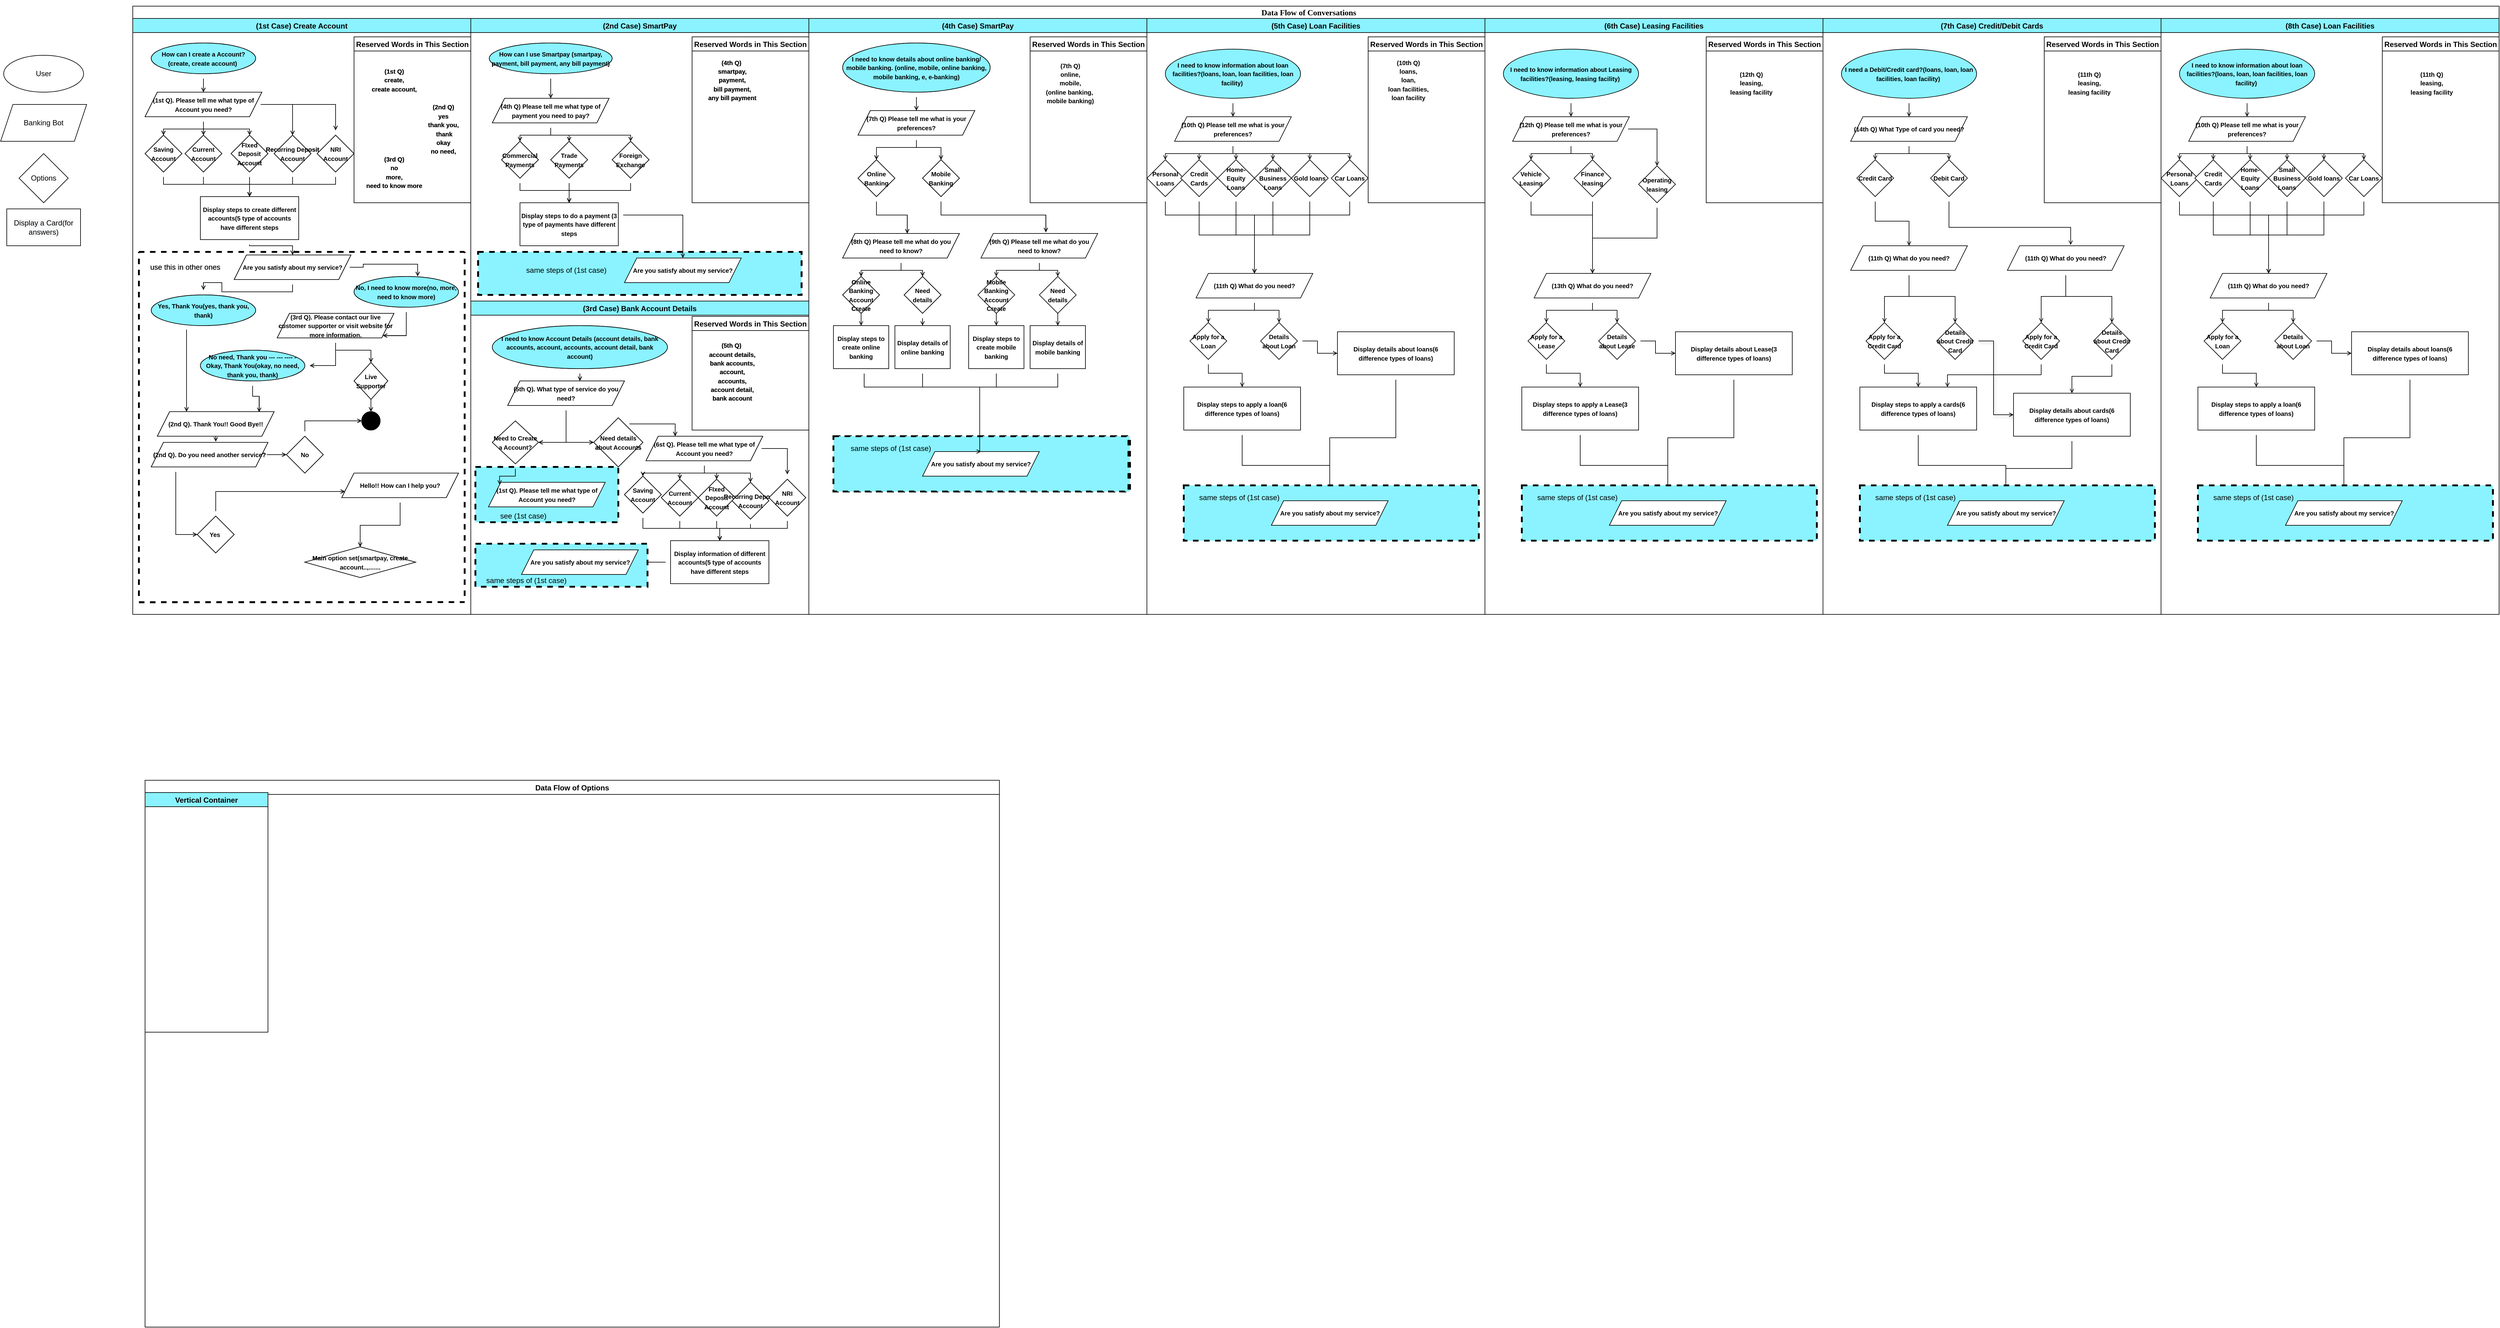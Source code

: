 <mxfile version="15.3.5" type="github">
  <diagram id="2K9cU7jXb9DGQZPl1iZM" name="Page-1">
    <mxGraphModel dx="2926" dy="1112" grid="1" gridSize="10" guides="1" tooltips="1" connect="1" arrows="1" fold="1" page="1" pageScale="1" pageWidth="850" pageHeight="1100" background="#ffffff" math="0" shadow="0">
      <root>
        <mxCell id="0" />
        <mxCell id="1" parent="0" />
        <mxCell id="1c1d494c118603dd-1" value="&lt;p class=&quot;MsoListParagraph&quot; style=&quot;text-indent: -0.25in&quot;&gt;&lt;span style=&quot;line-height: 115%&quot;&gt;&lt;font style=&quot;font-size: 13px&quot;&gt;Data Flow of Conversations&lt;/font&gt;&lt;span style=&quot;font-size: 12pt&quot;&gt;&lt;/span&gt;&lt;/span&gt;&lt;/p&gt;" style="swimlane;html=1;childLayout=stackLayout;startSize=20;rounded=0;shadow=0;comic=0;labelBackgroundColor=none;strokeWidth=1;fontFamily=Verdana;fontSize=12;align=center;glass=0;sketch=0;" parent="1" vertex="1">
          <mxGeometry x="-590" y="20" width="3850" height="990" as="geometry">
            <mxRectangle x="160" y="20" width="60" height="20" as="alternateBounds" />
          </mxGeometry>
        </mxCell>
        <mxCell id="0ok2K6wH5HigkwixbM4u-1" value="(1st Case) Create Account" style="swimlane;hachureGap=4;pointerEvents=0;fillColor=#8AF3FF;" parent="1c1d494c118603dd-1" vertex="1">
          <mxGeometry y="20" width="550" height="970" as="geometry" />
        </mxCell>
        <mxCell id="0ok2K6wH5HigkwixbM4u-19" style="edgeStyle=orthogonalEdgeStyle;rounded=0;orthogonalLoop=1;jettySize=auto;html=1;entryX=0.5;entryY=0;entryDx=0;entryDy=0;endArrow=open;startSize=14;endSize=5;sourcePerimeterSpacing=8;targetPerimeterSpacing=8;strokeWidth=1;" parent="0ok2K6wH5HigkwixbM4u-1" source="0ok2K6wH5HigkwixbM4u-9" target="0ok2K6wH5HigkwixbM4u-16" edge="1">
          <mxGeometry relative="1" as="geometry" />
        </mxCell>
        <mxCell id="0ok2K6wH5HigkwixbM4u-20" style="edgeStyle=orthogonalEdgeStyle;rounded=0;orthogonalLoop=1;jettySize=auto;html=1;entryX=0.5;entryY=0;entryDx=0;entryDy=0;endArrow=open;startSize=14;endSize=5;sourcePerimeterSpacing=8;targetPerimeterSpacing=8;strokeWidth=1;" parent="0ok2K6wH5HigkwixbM4u-1" source="0ok2K6wH5HigkwixbM4u-9" target="0ok2K6wH5HigkwixbM4u-17" edge="1">
          <mxGeometry relative="1" as="geometry" />
        </mxCell>
        <mxCell id="0ok2K6wH5HigkwixbM4u-21" style="edgeStyle=orthogonalEdgeStyle;rounded=0;orthogonalLoop=1;jettySize=auto;html=1;entryX=0.5;entryY=0;entryDx=0;entryDy=0;endArrow=open;startSize=14;endSize=5;sourcePerimeterSpacing=8;targetPerimeterSpacing=8;strokeWidth=1;" parent="0ok2K6wH5HigkwixbM4u-1" source="0ok2K6wH5HigkwixbM4u-9" target="0ok2K6wH5HigkwixbM4u-18" edge="1">
          <mxGeometry relative="1" as="geometry" />
        </mxCell>
        <mxCell id="0ok2K6wH5HigkwixbM4u-23" style="edgeStyle=orthogonalEdgeStyle;rounded=0;orthogonalLoop=1;jettySize=auto;html=1;entryX=0.5;entryY=0;entryDx=0;entryDy=0;endArrow=open;startSize=14;endSize=5;sourcePerimeterSpacing=8;targetPerimeterSpacing=8;strokeWidth=1;" parent="0ok2K6wH5HigkwixbM4u-1" source="0ok2K6wH5HigkwixbM4u-9" target="0ok2K6wH5HigkwixbM4u-22" edge="1">
          <mxGeometry relative="1" as="geometry" />
        </mxCell>
        <mxCell id="0ok2K6wH5HigkwixbM4u-25" style="edgeStyle=orthogonalEdgeStyle;rounded=0;orthogonalLoop=1;jettySize=auto;html=1;endArrow=open;startSize=14;endSize=5;sourcePerimeterSpacing=8;targetPerimeterSpacing=8;strokeWidth=1;" parent="0ok2K6wH5HigkwixbM4u-1" source="0ok2K6wH5HigkwixbM4u-9" target="0ok2K6wH5HigkwixbM4u-24" edge="1">
          <mxGeometry relative="1" as="geometry" />
        </mxCell>
        <mxCell id="0ok2K6wH5HigkwixbM4u-9" value="&lt;font style=&quot;font-size: 10px&quot;&gt;&lt;b&gt;(1st Q).&lt;/b&gt;&lt;b&gt;&amp;nbsp;Please tell me what type of Account you need?&lt;/b&gt;&lt;/font&gt;" style="shape=parallelogram;perimeter=parallelogramPerimeter;whiteSpace=wrap;html=1;fixedSize=1;hachureGap=4;pointerEvents=0;" parent="0ok2K6wH5HigkwixbM4u-1" vertex="1">
          <mxGeometry x="20" y="120" width="190" height="40" as="geometry" />
        </mxCell>
        <mxCell id="0ok2K6wH5HigkwixbM4u-14" style="edgeStyle=orthogonalEdgeStyle;rounded=0;orthogonalLoop=1;jettySize=auto;html=1;entryX=0.5;entryY=0;entryDx=0;entryDy=0;endArrow=open;startSize=14;endSize=5;sourcePerimeterSpacing=8;targetPerimeterSpacing=8;strokeWidth=1;" parent="0ok2K6wH5HigkwixbM4u-1" source="0ok2K6wH5HigkwixbM4u-10" target="0ok2K6wH5HigkwixbM4u-9" edge="1">
          <mxGeometry relative="1" as="geometry" />
        </mxCell>
        <mxCell id="0ok2K6wH5HigkwixbM4u-10" value="&lt;font style=&quot;font-size: 10px&quot;&gt;&lt;b&gt;How can I create a Account?(create, create account)&amp;nbsp;&lt;/b&gt;&lt;/font&gt;" style="ellipse;whiteSpace=wrap;html=1;hachureGap=4;pointerEvents=0;fillColor=#8AF3FF;" parent="0ok2K6wH5HigkwixbM4u-1" vertex="1">
          <mxGeometry x="30" y="40" width="170" height="50" as="geometry" />
        </mxCell>
        <mxCell id="0ok2K6wH5HigkwixbM4u-46" style="edgeStyle=orthogonalEdgeStyle;rounded=0;orthogonalLoop=1;jettySize=auto;html=1;entryX=0.5;entryY=0;entryDx=0;entryDy=0;endArrow=open;startSize=14;endSize=5;sourcePerimeterSpacing=8;targetPerimeterSpacing=8;strokeWidth=1;" parent="0ok2K6wH5HigkwixbM4u-1" source="0ok2K6wH5HigkwixbM4u-16" target="0ok2K6wH5HigkwixbM4u-39" edge="1">
          <mxGeometry relative="1" as="geometry">
            <Array as="points">
              <mxPoint x="50" y="270" />
              <mxPoint x="190" y="270" />
            </Array>
          </mxGeometry>
        </mxCell>
        <mxCell id="0ok2K6wH5HigkwixbM4u-16" value="&lt;font style=&quot;font-size: 10px&quot;&gt;&lt;b&gt;Saving Account&lt;/b&gt;&lt;/font&gt;" style="rhombus;whiteSpace=wrap;html=1;hachureGap=4;pointerEvents=0;" parent="0ok2K6wH5HigkwixbM4u-1" vertex="1">
          <mxGeometry x="20" y="190" width="60" height="60" as="geometry" />
        </mxCell>
        <mxCell id="0ok2K6wH5HigkwixbM4u-43" style="edgeStyle=orthogonalEdgeStyle;rounded=0;orthogonalLoop=1;jettySize=auto;html=1;entryX=0.5;entryY=0;entryDx=0;entryDy=0;endArrow=open;startSize=14;endSize=5;sourcePerimeterSpacing=8;targetPerimeterSpacing=8;strokeWidth=1;" parent="0ok2K6wH5HigkwixbM4u-1" source="0ok2K6wH5HigkwixbM4u-18" target="0ok2K6wH5HigkwixbM4u-39" edge="1">
          <mxGeometry relative="1" as="geometry" />
        </mxCell>
        <mxCell id="0ok2K6wH5HigkwixbM4u-18" value="&lt;font style=&quot;font-size: 10px&quot;&gt;&lt;b&gt;FIxed Deposit Account&lt;/b&gt;&lt;/font&gt;" style="rhombus;whiteSpace=wrap;html=1;hachureGap=4;pointerEvents=0;" parent="0ok2K6wH5HigkwixbM4u-1" vertex="1">
          <mxGeometry x="160" y="190" width="60" height="60" as="geometry" />
        </mxCell>
        <mxCell id="0ok2K6wH5HigkwixbM4u-42" style="edgeStyle=orthogonalEdgeStyle;rounded=0;orthogonalLoop=1;jettySize=auto;html=1;entryX=0.5;entryY=0;entryDx=0;entryDy=0;endArrow=open;startSize=14;endSize=5;sourcePerimeterSpacing=8;targetPerimeterSpacing=8;strokeWidth=1;" parent="0ok2K6wH5HigkwixbM4u-1" source="0ok2K6wH5HigkwixbM4u-17" target="0ok2K6wH5HigkwixbM4u-39" edge="1">
          <mxGeometry relative="1" as="geometry" />
        </mxCell>
        <mxCell id="0ok2K6wH5HigkwixbM4u-17" value="&lt;font style=&quot;font-size: 10px&quot;&gt;&lt;b&gt;Current Account&lt;/b&gt;&lt;/font&gt;" style="rhombus;whiteSpace=wrap;html=1;hachureGap=4;pointerEvents=0;" parent="0ok2K6wH5HigkwixbM4u-1" vertex="1">
          <mxGeometry x="85" y="190" width="60" height="60" as="geometry" />
        </mxCell>
        <mxCell id="0ok2K6wH5HigkwixbM4u-44" style="edgeStyle=orthogonalEdgeStyle;rounded=0;orthogonalLoop=1;jettySize=auto;html=1;entryX=0.5;entryY=0;entryDx=0;entryDy=0;endArrow=open;startSize=14;endSize=5;sourcePerimeterSpacing=8;targetPerimeterSpacing=8;strokeWidth=1;" parent="0ok2K6wH5HigkwixbM4u-1" source="0ok2K6wH5HigkwixbM4u-22" target="0ok2K6wH5HigkwixbM4u-39" edge="1">
          <mxGeometry relative="1" as="geometry" />
        </mxCell>
        <mxCell id="0ok2K6wH5HigkwixbM4u-22" value="&lt;font&gt;&lt;span style=&quot;font-size: 10px&quot;&gt;&lt;b&gt;Recurring&lt;/b&gt;&lt;/span&gt;&lt;b style=&quot;font-size: 10px&quot;&gt;&amp;nbsp;Deposit Account&lt;/b&gt;&lt;/font&gt;" style="rhombus;whiteSpace=wrap;html=1;hachureGap=4;pointerEvents=0;" parent="0ok2K6wH5HigkwixbM4u-1" vertex="1">
          <mxGeometry x="230" y="190" width="60" height="60" as="geometry" />
        </mxCell>
        <mxCell id="0ok2K6wH5HigkwixbM4u-45" style="edgeStyle=orthogonalEdgeStyle;rounded=0;orthogonalLoop=1;jettySize=auto;html=1;entryX=0.5;entryY=0;entryDx=0;entryDy=0;endArrow=open;startSize=14;endSize=5;sourcePerimeterSpacing=8;targetPerimeterSpacing=8;strokeWidth=1;" parent="0ok2K6wH5HigkwixbM4u-1" source="0ok2K6wH5HigkwixbM4u-24" target="0ok2K6wH5HigkwixbM4u-39" edge="1">
          <mxGeometry relative="1" as="geometry">
            <Array as="points">
              <mxPoint x="330" y="270" />
              <mxPoint x="190" y="270" />
            </Array>
          </mxGeometry>
        </mxCell>
        <mxCell id="0ok2K6wH5HigkwixbM4u-24" value="&lt;font style=&quot;font-size: 10px&quot;&gt;&lt;b&gt;NRI Account&lt;/b&gt;&lt;/font&gt;" style="rhombus;whiteSpace=wrap;html=1;hachureGap=4;pointerEvents=0;" parent="0ok2K6wH5HigkwixbM4u-1" vertex="1">
          <mxGeometry x="300" y="190" width="60" height="60" as="geometry" />
        </mxCell>
        <mxCell id="0ok2K6wH5HigkwixbM4u-218" style="edgeStyle=orthogonalEdgeStyle;rounded=0;orthogonalLoop=1;jettySize=auto;html=1;entryX=0.5;entryY=0;entryDx=0;entryDy=0;endArrow=open;startSize=14;endSize=5;sourcePerimeterSpacing=8;targetPerimeterSpacing=8;strokeWidth=1;" parent="0ok2K6wH5HigkwixbM4u-1" source="0ok2K6wH5HigkwixbM4u-39" target="0ok2K6wH5HigkwixbM4u-217" edge="1">
          <mxGeometry relative="1" as="geometry">
            <Array as="points">
              <mxPoint x="190" y="370" />
              <mxPoint x="260" y="370" />
            </Array>
          </mxGeometry>
        </mxCell>
        <mxCell id="0ok2K6wH5HigkwixbM4u-39" value="&lt;font style=&quot;font-size: 10px&quot;&gt;&lt;b&gt;Display steps to create different accounts(5 type of accounts have different steps&lt;/b&gt;&lt;/font&gt;" style="rounded=0;whiteSpace=wrap;html=1;hachureGap=4;pointerEvents=0;" parent="0ok2K6wH5HigkwixbM4u-1" vertex="1">
          <mxGeometry x="110" y="290" width="160" height="70" as="geometry" />
        </mxCell>
        <mxCell id="0ok2K6wH5HigkwixbM4u-54" style="edgeStyle=orthogonalEdgeStyle;rounded=0;orthogonalLoop=1;jettySize=auto;html=1;endArrow=open;startSize=14;endSize=5;sourcePerimeterSpacing=8;targetPerimeterSpacing=8;strokeWidth=1;entryX=0.25;entryY=0;entryDx=0;entryDy=0;" parent="0ok2K6wH5HigkwixbM4u-1" source="0ok2K6wH5HigkwixbM4u-48" target="0ok2K6wH5HigkwixbM4u-53" edge="1">
          <mxGeometry relative="1" as="geometry">
            <mxPoint x="60" y="610" as="targetPoint" />
            <Array as="points">
              <mxPoint x="88" y="490" />
              <mxPoint x="88" y="490" />
            </Array>
          </mxGeometry>
        </mxCell>
        <mxCell id="0ok2K6wH5HigkwixbM4u-48" value="&lt;font style=&quot;font-size: 10px&quot;&gt;&lt;b&gt;Yes, Thank You(yes, thank you, thank)&lt;/b&gt;&lt;/font&gt;" style="ellipse;whiteSpace=wrap;html=1;hachureGap=4;pointerEvents=0;fillColor=#8AF3FF;" parent="0ok2K6wH5HigkwixbM4u-1" vertex="1">
          <mxGeometry x="30" y="450" width="170" height="50" as="geometry" />
        </mxCell>
        <mxCell id="0ok2K6wH5HigkwixbM4u-216" style="edgeStyle=orthogonalEdgeStyle;rounded=0;orthogonalLoop=1;jettySize=auto;html=1;entryX=1;entryY=1;entryDx=0;entryDy=0;endArrow=open;startSize=14;endSize=5;sourcePerimeterSpacing=8;targetPerimeterSpacing=8;strokeWidth=1;" parent="0ok2K6wH5HigkwixbM4u-1" source="0ok2K6wH5HigkwixbM4u-50" target="0ok2K6wH5HigkwixbM4u-55" edge="1">
          <mxGeometry relative="1" as="geometry">
            <Array as="points">
              <mxPoint x="445" y="516" />
            </Array>
          </mxGeometry>
        </mxCell>
        <mxCell id="0ok2K6wH5HigkwixbM4u-50" value="&lt;font style=&quot;font-size: 10px&quot;&gt;&lt;b&gt;No, I need to know more(no, more, need to know more)&lt;/b&gt;&lt;/font&gt;" style="ellipse;whiteSpace=wrap;html=1;hachureGap=4;pointerEvents=0;fillColor=#8AF3FF;" parent="0ok2K6wH5HigkwixbM4u-1" vertex="1">
          <mxGeometry x="360" y="420" width="170" height="50" as="geometry" />
        </mxCell>
        <mxCell id="0ok2K6wH5HigkwixbM4u-74" style="edgeStyle=orthogonalEdgeStyle;rounded=0;orthogonalLoop=1;jettySize=auto;html=1;exitX=0.5;exitY=1;exitDx=0;exitDy=0;entryX=0.553;entryY=-0.033;entryDx=0;entryDy=0;entryPerimeter=0;endArrow=open;startSize=14;endSize=5;sourcePerimeterSpacing=8;targetPerimeterSpacing=8;strokeWidth=1;" parent="0ok2K6wH5HigkwixbM4u-1" source="0ok2K6wH5HigkwixbM4u-53" target="0ok2K6wH5HigkwixbM4u-73" edge="1">
          <mxGeometry relative="1" as="geometry" />
        </mxCell>
        <mxCell id="0ok2K6wH5HigkwixbM4u-53" value="&lt;font style=&quot;font-size: 10px&quot;&gt;&lt;b&gt;(2nd Q)&lt;/b&gt;&lt;b&gt;. Thank You!! Good Bye!!&lt;/b&gt;&lt;/font&gt;" style="shape=parallelogram;perimeter=parallelogramPerimeter;whiteSpace=wrap;html=1;fixedSize=1;hachureGap=4;pointerEvents=0;" parent="0ok2K6wH5HigkwixbM4u-1" vertex="1">
          <mxGeometry x="40" y="640" width="190" height="40" as="geometry" />
        </mxCell>
        <mxCell id="0ok2K6wH5HigkwixbM4u-63" style="edgeStyle=orthogonalEdgeStyle;rounded=0;orthogonalLoop=1;jettySize=auto;html=1;entryX=0.5;entryY=0;entryDx=0;entryDy=0;endArrow=open;startSize=14;endSize=5;sourcePerimeterSpacing=8;targetPerimeterSpacing=8;strokeWidth=1;" parent="0ok2K6wH5HigkwixbM4u-1" source="0ok2K6wH5HigkwixbM4u-55" target="0ok2K6wH5HigkwixbM4u-58" edge="1">
          <mxGeometry relative="1" as="geometry" />
        </mxCell>
        <mxCell id="0ok2K6wH5HigkwixbM4u-68" style="edgeStyle=orthogonalEdgeStyle;rounded=0;orthogonalLoop=1;jettySize=auto;html=1;endArrow=open;startSize=14;endSize=5;sourcePerimeterSpacing=8;targetPerimeterSpacing=8;strokeWidth=1;" parent="0ok2K6wH5HigkwixbM4u-1" source="0ok2K6wH5HigkwixbM4u-55" target="0ok2K6wH5HigkwixbM4u-67" edge="1">
          <mxGeometry relative="1" as="geometry">
            <Array as="points">
              <mxPoint x="330" y="565" />
            </Array>
          </mxGeometry>
        </mxCell>
        <mxCell id="0ok2K6wH5HigkwixbM4u-55" value="&lt;font style=&quot;font-size: 10px&quot;&gt;&lt;b&gt;(3rd Q)&lt;/b&gt;&lt;b&gt;. Please contact our live customer supporter or visit website for more information.&lt;/b&gt;&lt;/font&gt;" style="shape=parallelogram;perimeter=parallelogramPerimeter;whiteSpace=wrap;html=1;fixedSize=1;hachureGap=4;pointerEvents=0;" parent="0ok2K6wH5HigkwixbM4u-1" vertex="1">
          <mxGeometry x="235" y="480" width="190" height="40" as="geometry" />
        </mxCell>
        <mxCell id="0ok2K6wH5HigkwixbM4u-66" style="edgeStyle=orthogonalEdgeStyle;rounded=0;orthogonalLoop=1;jettySize=auto;html=1;entryX=0.5;entryY=0;entryDx=0;entryDy=0;endArrow=open;startSize=14;endSize=5;sourcePerimeterSpacing=8;targetPerimeterSpacing=8;strokeWidth=1;" parent="0ok2K6wH5HigkwixbM4u-1" source="0ok2K6wH5HigkwixbM4u-58" target="0ok2K6wH5HigkwixbM4u-65" edge="1">
          <mxGeometry relative="1" as="geometry" />
        </mxCell>
        <mxCell id="0ok2K6wH5HigkwixbM4u-58" value="&lt;font style=&quot;font-size: 10px&quot;&gt;&lt;b&gt;Live Supporter&lt;/b&gt;&lt;/font&gt;" style="rhombus;whiteSpace=wrap;html=1;hachureGap=4;pointerEvents=0;" parent="0ok2K6wH5HigkwixbM4u-1" vertex="1">
          <mxGeometry x="360" y="560" width="55" height="60" as="geometry" />
        </mxCell>
        <mxCell id="0ok2K6wH5HigkwixbM4u-59" value="Reserved Words in This Section" style="swimlane;hachureGap=4;pointerEvents=0;" parent="0ok2K6wH5HigkwixbM4u-1" vertex="1">
          <mxGeometry x="360" y="30" width="190" height="270" as="geometry" />
        </mxCell>
        <mxCell id="0ok2K6wH5HigkwixbM4u-60" value="&lt;b style=&quot;font-size: 10px&quot;&gt;(1st Q)&lt;br&gt;create, &lt;br&gt;create account,&lt;br&gt;&lt;/b&gt;" style="text;html=1;align=center;verticalAlign=middle;resizable=0;points=[];autosize=1;strokeColor=none;fillColor=none;" parent="0ok2K6wH5HigkwixbM4u-59" vertex="1">
          <mxGeometry x="20" y="45" width="90" height="50" as="geometry" />
        </mxCell>
        <mxCell id="0ok2K6wH5HigkwixbM4u-61" value="&lt;b style=&quot;font-size: 10px&quot;&gt;(2nd Q)&lt;br&gt;yes&lt;/b&gt;&lt;b style=&quot;font-size: 10px&quot;&gt;&lt;br&gt;thank you,&lt;br&gt;&amp;nbsp;thank&lt;br&gt;&lt;/b&gt;&lt;b style=&quot;font-size: 10px&quot;&gt;okay&lt;br&gt;no need,&lt;/b&gt;&lt;b style=&quot;font-size: 10px&quot;&gt;&lt;br&gt;&lt;/b&gt;" style="text;html=1;align=center;verticalAlign=middle;resizable=0;points=[];autosize=1;strokeColor=none;fillColor=none;" parent="0ok2K6wH5HigkwixbM4u-59" vertex="1">
          <mxGeometry x="110" y="100" width="70" height="100" as="geometry" />
        </mxCell>
        <mxCell id="0ok2K6wH5HigkwixbM4u-62" value="&lt;b style=&quot;font-size: 10px&quot;&gt;(3rd Q)&lt;br&gt;no&lt;br&gt;more, &lt;br&gt;need to know more&lt;/b&gt;" style="text;html=1;align=center;verticalAlign=middle;resizable=0;points=[];autosize=1;strokeColor=none;fillColor=none;" parent="0ok2K6wH5HigkwixbM4u-59" vertex="1">
          <mxGeometry x="10" y="185" width="110" height="70" as="geometry" />
        </mxCell>
        <mxCell id="0ok2K6wH5HigkwixbM4u-65" value="" style="ellipse;whiteSpace=wrap;html=1;aspect=fixed;hachureGap=4;pointerEvents=0;fillColor=#000000;" parent="0ok2K6wH5HigkwixbM4u-1" vertex="1">
          <mxGeometry x="372.5" y="640" width="30" height="30" as="geometry" />
        </mxCell>
        <mxCell id="0ok2K6wH5HigkwixbM4u-72" style="edgeStyle=orthogonalEdgeStyle;rounded=0;orthogonalLoop=1;jettySize=auto;html=1;entryX=0.872;entryY=0.017;entryDx=0;entryDy=0;entryPerimeter=0;endArrow=open;startSize=14;endSize=5;sourcePerimeterSpacing=8;targetPerimeterSpacing=8;strokeWidth=1;" parent="0ok2K6wH5HigkwixbM4u-1" source="0ok2K6wH5HigkwixbM4u-67" target="0ok2K6wH5HigkwixbM4u-53" edge="1">
          <mxGeometry relative="1" as="geometry" />
        </mxCell>
        <mxCell id="0ok2K6wH5HigkwixbM4u-67" value="&lt;font style=&quot;font-size: 10px&quot;&gt;&lt;b&gt;No need, Thank you --- --- ---- -Okay, Thank You(okay, no need, thank you, thank)&lt;/b&gt;&lt;/font&gt;" style="ellipse;whiteSpace=wrap;html=1;hachureGap=4;pointerEvents=0;fillColor=#8AF3FF;" parent="0ok2K6wH5HigkwixbM4u-1" vertex="1">
          <mxGeometry x="110" y="540" width="170" height="50" as="geometry" />
        </mxCell>
        <mxCell id="0ok2K6wH5HigkwixbM4u-86" style="edgeStyle=orthogonalEdgeStyle;rounded=0;orthogonalLoop=1;jettySize=auto;html=1;entryX=0;entryY=0.75;entryDx=0;entryDy=0;endArrow=open;startSize=14;endSize=5;sourcePerimeterSpacing=8;targetPerimeterSpacing=8;strokeWidth=1;" parent="0ok2K6wH5HigkwixbM4u-1" source="0ok2K6wH5HigkwixbM4u-70" target="0ok2K6wH5HigkwixbM4u-83" edge="1">
          <mxGeometry relative="1" as="geometry">
            <Array as="points">
              <mxPoint x="135" y="770" />
              <mxPoint x="345" y="770" />
            </Array>
          </mxGeometry>
        </mxCell>
        <mxCell id="0ok2K6wH5HigkwixbM4u-70" value="&lt;font style=&quot;font-size: 10px&quot;&gt;&lt;b&gt;Yes&amp;nbsp;&lt;/b&gt;&lt;/font&gt;" style="rhombus;whiteSpace=wrap;html=1;hachureGap=4;pointerEvents=0;" parent="0ok2K6wH5HigkwixbM4u-1" vertex="1">
          <mxGeometry x="105" y="810" width="60" height="60" as="geometry" />
        </mxCell>
        <mxCell id="0ok2K6wH5HigkwixbM4u-75" style="edgeStyle=orthogonalEdgeStyle;rounded=0;orthogonalLoop=1;jettySize=auto;html=1;entryX=0;entryY=0.5;entryDx=0;entryDy=0;endArrow=open;startSize=14;endSize=5;sourcePerimeterSpacing=8;targetPerimeterSpacing=8;strokeWidth=1;" parent="0ok2K6wH5HigkwixbM4u-1" source="0ok2K6wH5HigkwixbM4u-73" target="0ok2K6wH5HigkwixbM4u-70" edge="1">
          <mxGeometry relative="1" as="geometry">
            <Array as="points">
              <mxPoint x="70" y="840" />
            </Array>
          </mxGeometry>
        </mxCell>
        <mxCell id="0ok2K6wH5HigkwixbM4u-79" style="edgeStyle=orthogonalEdgeStyle;rounded=0;orthogonalLoop=1;jettySize=auto;html=1;entryX=0;entryY=0.5;entryDx=0;entryDy=0;endArrow=open;startSize=14;endSize=5;sourcePerimeterSpacing=8;targetPerimeterSpacing=8;strokeWidth=1;" parent="0ok2K6wH5HigkwixbM4u-1" source="0ok2K6wH5HigkwixbM4u-73" target="0ok2K6wH5HigkwixbM4u-76" edge="1">
          <mxGeometry relative="1" as="geometry" />
        </mxCell>
        <mxCell id="0ok2K6wH5HigkwixbM4u-73" value="&lt;font style=&quot;font-size: 10px&quot;&gt;&lt;b&gt;(2nd Q)&lt;/b&gt;&lt;b&gt;. Do you need another service?&lt;/b&gt;&lt;/font&gt;" style="shape=parallelogram;perimeter=parallelogramPerimeter;whiteSpace=wrap;html=1;fixedSize=1;hachureGap=4;pointerEvents=0;" parent="0ok2K6wH5HigkwixbM4u-1" vertex="1">
          <mxGeometry x="30" y="690" width="190" height="40" as="geometry" />
        </mxCell>
        <mxCell id="0ok2K6wH5HigkwixbM4u-81" style="edgeStyle=orthogonalEdgeStyle;rounded=0;orthogonalLoop=1;jettySize=auto;html=1;entryX=0;entryY=0.5;entryDx=0;entryDy=0;endArrow=open;startSize=14;endSize=5;sourcePerimeterSpacing=8;targetPerimeterSpacing=8;strokeWidth=1;" parent="0ok2K6wH5HigkwixbM4u-1" source="0ok2K6wH5HigkwixbM4u-76" target="0ok2K6wH5HigkwixbM4u-65" edge="1">
          <mxGeometry relative="1" as="geometry">
            <Array as="points">
              <mxPoint x="280" y="655" />
            </Array>
          </mxGeometry>
        </mxCell>
        <mxCell id="0ok2K6wH5HigkwixbM4u-76" value="&lt;font style=&quot;font-size: 10px&quot;&gt;&lt;b&gt;No&lt;/b&gt;&lt;/font&gt;" style="rhombus;whiteSpace=wrap;html=1;hachureGap=4;pointerEvents=0;" parent="0ok2K6wH5HigkwixbM4u-1" vertex="1">
          <mxGeometry x="250" y="680" width="60" height="60" as="geometry" />
        </mxCell>
        <mxCell id="0ok2K6wH5HigkwixbM4u-225" style="edgeStyle=orthogonalEdgeStyle;rounded=0;orthogonalLoop=1;jettySize=auto;html=1;entryX=0.5;entryY=0;entryDx=0;entryDy=0;endArrow=open;startSize=14;endSize=5;sourcePerimeterSpacing=8;targetPerimeterSpacing=8;strokeWidth=1;" parent="0ok2K6wH5HigkwixbM4u-1" source="0ok2K6wH5HigkwixbM4u-83" target="0ok2K6wH5HigkwixbM4u-84" edge="1">
          <mxGeometry relative="1" as="geometry">
            <Array as="points">
              <mxPoint x="435" y="825" />
              <mxPoint x="370" y="825" />
            </Array>
          </mxGeometry>
        </mxCell>
        <mxCell id="0ok2K6wH5HigkwixbM4u-83" value="&lt;font style=&quot;font-size: 10px&quot;&gt;&lt;b&gt;Hello!! How can I help you?&lt;/b&gt;&lt;/font&gt;" style="shape=parallelogram;perimeter=parallelogramPerimeter;whiteSpace=wrap;html=1;fixedSize=1;hachureGap=4;pointerEvents=0;" parent="0ok2K6wH5HigkwixbM4u-1" vertex="1">
          <mxGeometry x="340" y="740" width="190" height="40" as="geometry" />
        </mxCell>
        <mxCell id="0ok2K6wH5HigkwixbM4u-84" value="&lt;font style=&quot;font-size: 10px&quot;&gt;&lt;b&gt;Main option set(smartpay, create account..,.......&lt;/b&gt;&lt;/font&gt;" style="rhombus;whiteSpace=wrap;html=1;hachureGap=4;pointerEvents=0;" parent="0ok2K6wH5HigkwixbM4u-1" vertex="1">
          <mxGeometry x="280" y="860" width="180" height="50" as="geometry" />
        </mxCell>
        <mxCell id="0ok2K6wH5HigkwixbM4u-220" style="edgeStyle=orthogonalEdgeStyle;rounded=0;orthogonalLoop=1;jettySize=auto;html=1;endArrow=open;startSize=14;endSize=5;sourcePerimeterSpacing=8;targetPerimeterSpacing=8;strokeWidth=1;" parent="0ok2K6wH5HigkwixbM4u-1" source="0ok2K6wH5HigkwixbM4u-217" target="0ok2K6wH5HigkwixbM4u-48" edge="1">
          <mxGeometry relative="1" as="geometry" />
        </mxCell>
        <mxCell id="0ok2K6wH5HigkwixbM4u-221" style="edgeStyle=orthogonalEdgeStyle;rounded=0;orthogonalLoop=1;jettySize=auto;html=1;entryX=0.609;entryY=-0.008;entryDx=0;entryDy=0;entryPerimeter=0;endArrow=open;startSize=14;endSize=5;sourcePerimeterSpacing=8;targetPerimeterSpacing=8;strokeWidth=1;" parent="0ok2K6wH5HigkwixbM4u-1" source="0ok2K6wH5HigkwixbM4u-217" target="0ok2K6wH5HigkwixbM4u-50" edge="1">
          <mxGeometry relative="1" as="geometry" />
        </mxCell>
        <mxCell id="0ok2K6wH5HigkwixbM4u-217" value="&lt;span style=&quot;font-size: 10px&quot;&gt;&lt;b&gt;Are you satisfy about my service?&lt;/b&gt;&lt;/span&gt;" style="shape=parallelogram;perimeter=parallelogramPerimeter;whiteSpace=wrap;html=1;fixedSize=1;hachureGap=4;pointerEvents=0;" parent="0ok2K6wH5HigkwixbM4u-1" vertex="1">
          <mxGeometry x="165" y="385" width="190" height="40" as="geometry" />
        </mxCell>
        <mxCell id="0ok2K6wH5HigkwixbM4u-236" value="use this in other ones" style="text;html=1;align=center;verticalAlign=middle;resizable=0;points=[];autosize=1;strokeColor=none;fillColor=none;" parent="0ok2K6wH5HigkwixbM4u-1" vertex="1">
          <mxGeometry x="20" y="395" width="130" height="20" as="geometry" />
        </mxCell>
        <mxCell id="0ok2K6wH5HigkwixbM4u-227" value="" style="endArrow=none;dashed=1;html=1;startSize=14;endSize=5;sourcePerimeterSpacing=8;targetPerimeterSpacing=8;strokeWidth=3;" parent="0ok2K6wH5HigkwixbM4u-1" edge="1">
          <mxGeometry width="50" height="50" relative="1" as="geometry">
            <mxPoint x="10" y="950.2" as="sourcePoint" />
            <mxPoint x="540" y="950.0" as="targetPoint" />
          </mxGeometry>
        </mxCell>
        <mxCell id="0ok2K6wH5HigkwixbM4u-87" value="(2nd Case) SmartPay" style="swimlane;hachureGap=4;pointerEvents=0;fillColor=#8AF3FF;" parent="1c1d494c118603dd-1" vertex="1">
          <mxGeometry x="550" y="20" width="550" height="970" as="geometry" />
        </mxCell>
        <mxCell id="0ok2K6wH5HigkwixbM4u-237" value="(3rd Case) Bank Account Details" style="swimlane;hachureGap=4;pointerEvents=0;fillColor=#8AF3FF;" parent="0ok2K6wH5HigkwixbM4u-87" vertex="1">
          <mxGeometry y="460" width="550" height="510" as="geometry" />
        </mxCell>
        <mxCell id="0ok2K6wH5HigkwixbM4u-248" value="" style="rounded=0;whiteSpace=wrap;html=1;hachureGap=4;pointerEvents=0;fillColor=#8AF3FF;strokeWidth=3;dashed=1;" parent="0ok2K6wH5HigkwixbM4u-237" vertex="1">
          <mxGeometry x="7.5" y="270" width="232.5" height="90" as="geometry" />
        </mxCell>
        <mxCell id="0ok2K6wH5HigkwixbM4u-282" style="edgeStyle=orthogonalEdgeStyle;rounded=0;orthogonalLoop=1;jettySize=auto;html=1;entryX=0.618;entryY=0;entryDx=0;entryDy=0;entryPerimeter=0;endArrow=open;startSize=14;endSize=5;sourcePerimeterSpacing=8;targetPerimeterSpacing=8;strokeWidth=1;" parent="0ok2K6wH5HigkwixbM4u-237" source="0ok2K6wH5HigkwixbM4u-238" target="0ok2K6wH5HigkwixbM4u-239" edge="1">
          <mxGeometry relative="1" as="geometry" />
        </mxCell>
        <mxCell id="0ok2K6wH5HigkwixbM4u-238" value="&lt;font style=&quot;font-size: 10px&quot;&gt;&lt;b&gt;I need to know Account Details (account details, bank accounts, account, accounts, account detail, bank account)&lt;/b&gt;&lt;/font&gt;" style="ellipse;whiteSpace=wrap;html=1;hachureGap=4;pointerEvents=0;fillColor=#8AF3FF;" parent="0ok2K6wH5HigkwixbM4u-237" vertex="1">
          <mxGeometry x="35" y="40" width="285" height="70" as="geometry" />
        </mxCell>
        <mxCell id="0ok2K6wH5HigkwixbM4u-242" style="edgeStyle=orthogonalEdgeStyle;rounded=0;orthogonalLoop=1;jettySize=auto;html=1;entryX=1;entryY=0.5;entryDx=0;entryDy=0;endArrow=open;startSize=14;endSize=5;sourcePerimeterSpacing=8;targetPerimeterSpacing=8;strokeWidth=1;" parent="0ok2K6wH5HigkwixbM4u-237" source="0ok2K6wH5HigkwixbM4u-239" target="0ok2K6wH5HigkwixbM4u-240" edge="1">
          <mxGeometry relative="1" as="geometry">
            <Array as="points">
              <mxPoint x="155" y="230" />
            </Array>
          </mxGeometry>
        </mxCell>
        <mxCell id="0ok2K6wH5HigkwixbM4u-243" style="edgeStyle=orthogonalEdgeStyle;rounded=0;orthogonalLoop=1;jettySize=auto;html=1;entryX=0;entryY=0.5;entryDx=0;entryDy=0;endArrow=open;startSize=14;endSize=5;sourcePerimeterSpacing=8;targetPerimeterSpacing=8;strokeWidth=1;" parent="0ok2K6wH5HigkwixbM4u-237" source="0ok2K6wH5HigkwixbM4u-239" target="0ok2K6wH5HigkwixbM4u-241" edge="1">
          <mxGeometry relative="1" as="geometry" />
        </mxCell>
        <mxCell id="0ok2K6wH5HigkwixbM4u-239" value="&lt;font style=&quot;font-size: 10px&quot;&gt;&lt;b&gt;(5th Q)&lt;/b&gt;&lt;b&gt;. What type of service do you need?&lt;/b&gt;&lt;/font&gt;" style="shape=parallelogram;perimeter=parallelogramPerimeter;whiteSpace=wrap;html=1;fixedSize=1;hachureGap=4;pointerEvents=0;" parent="0ok2K6wH5HigkwixbM4u-237" vertex="1">
          <mxGeometry x="60" y="130" width="190" height="40" as="geometry" />
        </mxCell>
        <mxCell id="0ok2K6wH5HigkwixbM4u-273" style="edgeStyle=orthogonalEdgeStyle;rounded=0;orthogonalLoop=1;jettySize=auto;html=1;entryX=0;entryY=0;entryDx=0;entryDy=0;endArrow=open;startSize=14;endSize=5;sourcePerimeterSpacing=8;targetPerimeterSpacing=8;strokeWidth=1;" parent="0ok2K6wH5HigkwixbM4u-237" source="0ok2K6wH5HigkwixbM4u-240" target="0ok2K6wH5HigkwixbM4u-245" edge="1">
          <mxGeometry relative="1" as="geometry" />
        </mxCell>
        <mxCell id="0ok2K6wH5HigkwixbM4u-240" value="&lt;font style=&quot;font-size: 10px&quot;&gt;&lt;b&gt;Need to Create a Account?&lt;/b&gt;&lt;/font&gt;" style="rhombus;whiteSpace=wrap;html=1;hachureGap=4;pointerEvents=0;" parent="0ok2K6wH5HigkwixbM4u-237" vertex="1">
          <mxGeometry x="35" y="195" width="75" height="70" as="geometry" />
        </mxCell>
        <mxCell id="0ok2K6wH5HigkwixbM4u-283" style="edgeStyle=orthogonalEdgeStyle;rounded=0;orthogonalLoop=1;jettySize=auto;html=1;entryX=0.25;entryY=0;entryDx=0;entryDy=0;endArrow=open;startSize=14;endSize=5;sourcePerimeterSpacing=8;targetPerimeterSpacing=8;strokeWidth=1;" parent="0ok2K6wH5HigkwixbM4u-237" source="0ok2K6wH5HigkwixbM4u-241" target="0ok2K6wH5HigkwixbM4u-259" edge="1">
          <mxGeometry relative="1" as="geometry">
            <Array as="points">
              <mxPoint x="333" y="200" />
            </Array>
          </mxGeometry>
        </mxCell>
        <mxCell id="0ok2K6wH5HigkwixbM4u-241" value="&lt;font style=&quot;font-size: 10px&quot;&gt;&lt;b&gt;Need details about Accounts&lt;/b&gt;&lt;/font&gt;" style="rhombus;whiteSpace=wrap;html=1;hachureGap=4;pointerEvents=0;" parent="0ok2K6wH5HigkwixbM4u-237" vertex="1">
          <mxGeometry x="200" y="190" width="80" height="80" as="geometry" />
        </mxCell>
        <mxCell id="0ok2K6wH5HigkwixbM4u-245" value="&lt;font style=&quot;font-size: 10px&quot;&gt;&lt;b&gt;(1st Q).&lt;/b&gt;&lt;b&gt;&amp;nbsp;Please tell me what type of Account you need?&lt;/b&gt;&lt;/font&gt;" style="shape=parallelogram;perimeter=parallelogramPerimeter;whiteSpace=wrap;html=1;fixedSize=1;hachureGap=4;pointerEvents=0;" parent="0ok2K6wH5HigkwixbM4u-237" vertex="1">
          <mxGeometry x="28.75" y="295" width="190" height="40" as="geometry" />
        </mxCell>
        <mxCell id="0ok2K6wH5HigkwixbM4u-249" value="see (1st case)" style="text;html=1;align=center;verticalAlign=middle;resizable=0;points=[];autosize=1;strokeColor=none;fillColor=none;" parent="0ok2K6wH5HigkwixbM4u-237" vertex="1">
          <mxGeometry x="40" y="340" width="90" height="20" as="geometry" />
        </mxCell>
        <mxCell id="0ok2K6wH5HigkwixbM4u-251" value="Reserved Words in This Section" style="swimlane;hachureGap=4;pointerEvents=0;" parent="0ok2K6wH5HigkwixbM4u-237" vertex="1">
          <mxGeometry x="360" y="25" width="190" height="185" as="geometry" />
        </mxCell>
        <mxCell id="0ok2K6wH5HigkwixbM4u-252" value="&lt;b style=&quot;font-size: 10px&quot;&gt;(5th Q)&amp;nbsp;&lt;br&gt;&lt;/b&gt;&lt;b style=&quot;font-size: 10px&quot;&gt;account details, &lt;br&gt;bank accounts, &lt;br&gt;account, &lt;br&gt;accounts, &lt;br&gt;account detail, &lt;br&gt;bank account&lt;/b&gt;" style="text;html=1;align=center;verticalAlign=middle;resizable=0;points=[];autosize=1;strokeColor=none;fillColor=none;" parent="0ok2K6wH5HigkwixbM4u-251" vertex="1">
          <mxGeometry x="20" y="35" width="90" height="110" as="geometry" />
        </mxCell>
        <mxCell id="0ok2K6wH5HigkwixbM4u-259" value="&lt;font style=&quot;font-size: 10px&quot;&gt;&lt;b&gt;(6st Q).&lt;/b&gt;&lt;b&gt;&amp;nbsp;Please tell me what type of Account you need?&lt;/b&gt;&lt;/font&gt;" style="shape=parallelogram;perimeter=parallelogramPerimeter;whiteSpace=wrap;html=1;fixedSize=1;hachureGap=4;pointerEvents=0;" parent="0ok2K6wH5HigkwixbM4u-237" vertex="1">
          <mxGeometry x="285" y="220" width="190" height="40" as="geometry" />
        </mxCell>
        <mxCell id="0ok2K6wH5HigkwixbM4u-275" style="edgeStyle=orthogonalEdgeStyle;rounded=0;orthogonalLoop=1;jettySize=auto;html=1;entryX=0.5;entryY=0;entryDx=0;entryDy=0;endArrow=open;startSize=14;endSize=5;sourcePerimeterSpacing=8;targetPerimeterSpacing=8;strokeWidth=1;" parent="0ok2K6wH5HigkwixbM4u-237" source="0ok2K6wH5HigkwixbM4u-261" target="0ok2K6wH5HigkwixbM4u-270" edge="1">
          <mxGeometry relative="1" as="geometry">
            <Array as="points">
              <mxPoint x="280" y="370" />
              <mxPoint x="405" y="370" />
            </Array>
          </mxGeometry>
        </mxCell>
        <mxCell id="0ok2K6wH5HigkwixbM4u-261" value="&lt;font style=&quot;font-size: 10px&quot;&gt;&lt;b&gt;Saving Account&lt;/b&gt;&lt;/font&gt;" style="rhombus;whiteSpace=wrap;html=1;hachureGap=4;pointerEvents=0;" parent="0ok2K6wH5HigkwixbM4u-237" vertex="1">
          <mxGeometry x="250" y="285" width="60" height="60" as="geometry" />
        </mxCell>
        <mxCell id="0ok2K6wH5HigkwixbM4u-254" style="edgeStyle=orthogonalEdgeStyle;rounded=0;orthogonalLoop=1;jettySize=auto;html=1;entryX=0.5;entryY=0;entryDx=0;entryDy=0;endArrow=open;startSize=14;endSize=5;sourcePerimeterSpacing=8;targetPerimeterSpacing=8;strokeWidth=1;" parent="0ok2K6wH5HigkwixbM4u-237" source="0ok2K6wH5HigkwixbM4u-259" target="0ok2K6wH5HigkwixbM4u-261" edge="1">
          <mxGeometry relative="1" as="geometry" />
        </mxCell>
        <mxCell id="0ok2K6wH5HigkwixbM4u-263" value="&lt;font style=&quot;font-size: 10px&quot;&gt;&lt;b&gt;FIxed Deposit Account&lt;/b&gt;&lt;/font&gt;" style="rhombus;whiteSpace=wrap;html=1;hachureGap=4;pointerEvents=0;" parent="0ok2K6wH5HigkwixbM4u-237" vertex="1">
          <mxGeometry x="370" y="290" width="60" height="60" as="geometry" />
        </mxCell>
        <mxCell id="0ok2K6wH5HigkwixbM4u-256" style="edgeStyle=orthogonalEdgeStyle;rounded=0;orthogonalLoop=1;jettySize=auto;html=1;entryX=0.5;entryY=0;entryDx=0;entryDy=0;endArrow=open;startSize=14;endSize=5;sourcePerimeterSpacing=8;targetPerimeterSpacing=8;strokeWidth=1;" parent="0ok2K6wH5HigkwixbM4u-237" source="0ok2K6wH5HigkwixbM4u-259" target="0ok2K6wH5HigkwixbM4u-263" edge="1">
          <mxGeometry relative="1" as="geometry" />
        </mxCell>
        <mxCell id="0ok2K6wH5HigkwixbM4u-274" style="edgeStyle=orthogonalEdgeStyle;rounded=0;orthogonalLoop=1;jettySize=auto;html=1;entryX=0.5;entryY=0;entryDx=0;entryDy=0;endArrow=open;startSize=14;endSize=5;sourcePerimeterSpacing=8;targetPerimeterSpacing=8;strokeWidth=1;" parent="0ok2K6wH5HigkwixbM4u-237" source="0ok2K6wH5HigkwixbM4u-265" target="0ok2K6wH5HigkwixbM4u-270" edge="1">
          <mxGeometry relative="1" as="geometry" />
        </mxCell>
        <mxCell id="0ok2K6wH5HigkwixbM4u-265" value="&lt;font style=&quot;font-size: 10px&quot;&gt;&lt;b&gt;Current Account&lt;/b&gt;&lt;/font&gt;" style="rhombus;whiteSpace=wrap;html=1;hachureGap=4;pointerEvents=0;" parent="0ok2K6wH5HigkwixbM4u-237" vertex="1">
          <mxGeometry x="310" y="290" width="60" height="60" as="geometry" />
        </mxCell>
        <mxCell id="0ok2K6wH5HigkwixbM4u-255" style="edgeStyle=orthogonalEdgeStyle;rounded=0;orthogonalLoop=1;jettySize=auto;html=1;entryX=0.5;entryY=0;entryDx=0;entryDy=0;endArrow=open;startSize=14;endSize=5;sourcePerimeterSpacing=8;targetPerimeterSpacing=8;strokeWidth=1;" parent="0ok2K6wH5HigkwixbM4u-237" source="0ok2K6wH5HigkwixbM4u-259" target="0ok2K6wH5HigkwixbM4u-265" edge="1">
          <mxGeometry relative="1" as="geometry" />
        </mxCell>
        <mxCell id="0ok2K6wH5HigkwixbM4u-267" value="&lt;font&gt;&lt;span style=&quot;font-size: 10px&quot;&gt;&lt;b&gt;Recurring&lt;/b&gt;&lt;/span&gt;&lt;b style=&quot;font-size: 10px&quot;&gt;&amp;nbsp;Deposit Account&lt;/b&gt;&lt;/font&gt;" style="rhombus;whiteSpace=wrap;html=1;hachureGap=4;pointerEvents=0;" parent="0ok2K6wH5HigkwixbM4u-237" vertex="1">
          <mxGeometry x="425" y="295" width="60" height="60" as="geometry" />
        </mxCell>
        <mxCell id="0ok2K6wH5HigkwixbM4u-257" style="edgeStyle=orthogonalEdgeStyle;rounded=0;orthogonalLoop=1;jettySize=auto;html=1;entryX=0.5;entryY=0;entryDx=0;entryDy=0;endArrow=open;startSize=14;endSize=5;sourcePerimeterSpacing=8;targetPerimeterSpacing=8;strokeWidth=1;" parent="0ok2K6wH5HigkwixbM4u-237" source="0ok2K6wH5HigkwixbM4u-259" target="0ok2K6wH5HigkwixbM4u-267" edge="1">
          <mxGeometry relative="1" as="geometry" />
        </mxCell>
        <mxCell id="0ok2K6wH5HigkwixbM4u-270" value="&lt;font style=&quot;font-size: 10px&quot;&gt;&lt;b&gt;Display information of different accounts(5 type of accounts have different steps&lt;/b&gt;&lt;/font&gt;" style="rounded=0;whiteSpace=wrap;html=1;hachureGap=4;pointerEvents=0;" parent="0ok2K6wH5HigkwixbM4u-237" vertex="1">
          <mxGeometry x="325" y="390" width="160" height="70" as="geometry" />
        </mxCell>
        <mxCell id="0ok2K6wH5HigkwixbM4u-287" style="edgeStyle=orthogonalEdgeStyle;rounded=0;orthogonalLoop=1;jettySize=auto;html=1;entryX=1;entryY=0.5;entryDx=0;entryDy=0;endArrow=open;startSize=14;endSize=5;sourcePerimeterSpacing=8;targetPerimeterSpacing=8;strokeWidth=1;" parent="0ok2K6wH5HigkwixbM4u-237" source="0ok2K6wH5HigkwixbM4u-270" target="0ok2K6wH5HigkwixbM4u-277" edge="1">
          <mxGeometry relative="1" as="geometry" />
        </mxCell>
        <mxCell id="0ok2K6wH5HigkwixbM4u-262" style="edgeStyle=orthogonalEdgeStyle;rounded=0;orthogonalLoop=1;jettySize=auto;html=1;entryX=0.5;entryY=0;entryDx=0;entryDy=0;endArrow=open;startSize=14;endSize=5;sourcePerimeterSpacing=8;targetPerimeterSpacing=8;strokeWidth=1;" parent="0ok2K6wH5HigkwixbM4u-237" source="0ok2K6wH5HigkwixbM4u-263" target="0ok2K6wH5HigkwixbM4u-270" edge="1">
          <mxGeometry relative="1" as="geometry" />
        </mxCell>
        <mxCell id="0ok2K6wH5HigkwixbM4u-266" style="edgeStyle=orthogonalEdgeStyle;rounded=0;orthogonalLoop=1;jettySize=auto;html=1;entryX=0.5;entryY=0;entryDx=0;entryDy=0;endArrow=open;startSize=14;endSize=5;sourcePerimeterSpacing=8;targetPerimeterSpacing=8;strokeWidth=1;" parent="0ok2K6wH5HigkwixbM4u-237" source="0ok2K6wH5HigkwixbM4u-267" target="0ok2K6wH5HigkwixbM4u-270" edge="1">
          <mxGeometry relative="1" as="geometry">
            <Array as="points">
              <mxPoint x="455" y="370" />
              <mxPoint x="405" y="370" />
            </Array>
          </mxGeometry>
        </mxCell>
        <mxCell id="0ok2K6wH5HigkwixbM4u-276" style="edgeStyle=orthogonalEdgeStyle;rounded=0;orthogonalLoop=1;jettySize=auto;html=1;entryX=0.5;entryY=0;entryDx=0;entryDy=0;endArrow=open;startSize=14;endSize=5;sourcePerimeterSpacing=8;targetPerimeterSpacing=8;strokeWidth=1;" parent="0ok2K6wH5HigkwixbM4u-237" source="0ok2K6wH5HigkwixbM4u-269" target="0ok2K6wH5HigkwixbM4u-270" edge="1">
          <mxGeometry relative="1" as="geometry" />
        </mxCell>
        <mxCell id="0ok2K6wH5HigkwixbM4u-269" value="&lt;font style=&quot;font-size: 10px&quot;&gt;&lt;b&gt;NRI Account&lt;/b&gt;&lt;/font&gt;" style="rhombus;whiteSpace=wrap;html=1;hachureGap=4;pointerEvents=0;" parent="0ok2K6wH5HigkwixbM4u-237" vertex="1">
          <mxGeometry x="485" y="290" width="60" height="60" as="geometry" />
        </mxCell>
        <mxCell id="0ok2K6wH5HigkwixbM4u-258" style="edgeStyle=orthogonalEdgeStyle;rounded=0;orthogonalLoop=1;jettySize=auto;html=1;endArrow=open;startSize=14;endSize=5;sourcePerimeterSpacing=8;targetPerimeterSpacing=8;strokeWidth=1;" parent="0ok2K6wH5HigkwixbM4u-237" source="0ok2K6wH5HigkwixbM4u-259" target="0ok2K6wH5HigkwixbM4u-269" edge="1">
          <mxGeometry relative="1" as="geometry" />
        </mxCell>
        <mxCell id="0ok2K6wH5HigkwixbM4u-280" value="" style="rounded=0;whiteSpace=wrap;html=1;hachureGap=4;pointerEvents=0;fillColor=#8AF3FF;strokeWidth=3;dashed=1;" parent="0ok2K6wH5HigkwixbM4u-237" vertex="1">
          <mxGeometry x="7.5" y="395" width="280" height="70" as="geometry" />
        </mxCell>
        <mxCell id="0ok2K6wH5HigkwixbM4u-277" value="&lt;span style=&quot;font-size: 10px&quot;&gt;&lt;b&gt;Are you satisfy about my service?&lt;/b&gt;&lt;/span&gt;" style="shape=parallelogram;perimeter=parallelogramPerimeter;whiteSpace=wrap;html=1;fixedSize=1;hachureGap=4;pointerEvents=0;" parent="0ok2K6wH5HigkwixbM4u-237" vertex="1">
          <mxGeometry x="82.5" y="405" width="190" height="40" as="geometry" />
        </mxCell>
        <mxCell id="0ok2K6wH5HigkwixbM4u-279" value="same steps of (1st case)" style="text;html=1;align=center;verticalAlign=middle;resizable=0;points=[];autosize=1;strokeColor=none;fillColor=none;" parent="0ok2K6wH5HigkwixbM4u-237" vertex="1">
          <mxGeometry x="15" y="445" width="150" height="20" as="geometry" />
        </mxCell>
        <mxCell id="0ok2K6wH5HigkwixbM4u-250" value="" style="rounded=0;whiteSpace=wrap;html=1;hachureGap=4;pointerEvents=0;fillColor=#8AF3FF;strokeWidth=3;dashed=1;" parent="0ok2K6wH5HigkwixbM4u-87" vertex="1">
          <mxGeometry x="11.88" y="380" width="526.25" height="70" as="geometry" />
        </mxCell>
        <mxCell id="0ok2K6wH5HigkwixbM4u-153" style="edgeStyle=orthogonalEdgeStyle;rounded=0;orthogonalLoop=1;jettySize=auto;html=1;entryX=0.5;entryY=0;entryDx=0;entryDy=0;endArrow=open;startSize=14;endSize=5;sourcePerimeterSpacing=8;targetPerimeterSpacing=8;strokeWidth=1;" parent="0ok2K6wH5HigkwixbM4u-87" source="0ok2K6wH5HigkwixbM4u-95" target="0ok2K6wH5HigkwixbM4u-152" edge="1">
          <mxGeometry relative="1" as="geometry">
            <Array as="points">
              <mxPoint x="130" y="130" />
            </Array>
          </mxGeometry>
        </mxCell>
        <mxCell id="0ok2K6wH5HigkwixbM4u-95" value="&lt;font style=&quot;font-size: 10px&quot;&gt;&lt;b&gt;How can I use Smartpay (smartpay, payment, bill payment, any bill payment)&lt;/b&gt;&lt;/font&gt;" style="ellipse;whiteSpace=wrap;html=1;hachureGap=4;pointerEvents=0;fillColor=#8AF3FF;" parent="0ok2K6wH5HigkwixbM4u-87" vertex="1">
          <mxGeometry x="30" y="40" width="200" height="50" as="geometry" />
        </mxCell>
        <mxCell id="0ok2K6wH5HigkwixbM4u-120" value="Reserved Words in This Section" style="swimlane;hachureGap=4;pointerEvents=0;" parent="0ok2K6wH5HigkwixbM4u-87" vertex="1">
          <mxGeometry x="360" y="30" width="190" height="270" as="geometry" />
        </mxCell>
        <mxCell id="0ok2K6wH5HigkwixbM4u-121" value="&lt;b style=&quot;font-size: 10px&quot;&gt;(4th Q)&amp;nbsp;&lt;br&gt;&lt;/b&gt;&lt;b style=&quot;font-size: 10px&quot;&gt;smartpay, &lt;br&gt;payment, &lt;br&gt;bill payment, &lt;br&gt;any bill payment&lt;/b&gt;" style="text;html=1;align=center;verticalAlign=middle;resizable=0;points=[];autosize=1;strokeColor=none;fillColor=none;" parent="0ok2K6wH5HigkwixbM4u-120" vertex="1">
          <mxGeometry x="20" y="30" width="90" height="80" as="geometry" />
        </mxCell>
        <mxCell id="0ok2K6wH5HigkwixbM4u-157" style="edgeStyle=orthogonalEdgeStyle;rounded=0;orthogonalLoop=1;jettySize=auto;html=1;entryX=0.5;entryY=0;entryDx=0;entryDy=0;endArrow=open;startSize=14;endSize=5;sourcePerimeterSpacing=8;targetPerimeterSpacing=8;strokeWidth=1;" parent="0ok2K6wH5HigkwixbM4u-87" source="0ok2K6wH5HigkwixbM4u-152" target="0ok2K6wH5HigkwixbM4u-154" edge="1">
          <mxGeometry relative="1" as="geometry" />
        </mxCell>
        <mxCell id="0ok2K6wH5HigkwixbM4u-158" style="edgeStyle=orthogonalEdgeStyle;rounded=0;orthogonalLoop=1;jettySize=auto;html=1;entryX=0.5;entryY=0;entryDx=0;entryDy=0;endArrow=open;startSize=14;endSize=5;sourcePerimeterSpacing=8;targetPerimeterSpacing=8;strokeWidth=1;" parent="0ok2K6wH5HigkwixbM4u-87" source="0ok2K6wH5HigkwixbM4u-152" target="0ok2K6wH5HigkwixbM4u-155" edge="1">
          <mxGeometry relative="1" as="geometry" />
        </mxCell>
        <mxCell id="0ok2K6wH5HigkwixbM4u-160" style="edgeStyle=orthogonalEdgeStyle;rounded=0;orthogonalLoop=1;jettySize=auto;html=1;entryX=0.5;entryY=0;entryDx=0;entryDy=0;endArrow=open;startSize=14;endSize=5;sourcePerimeterSpacing=8;targetPerimeterSpacing=8;strokeWidth=1;" parent="0ok2K6wH5HigkwixbM4u-87" source="0ok2K6wH5HigkwixbM4u-152" target="0ok2K6wH5HigkwixbM4u-156" edge="1">
          <mxGeometry relative="1" as="geometry">
            <Array as="points">
              <mxPoint x="130" y="190" />
              <mxPoint x="260" y="190" />
            </Array>
          </mxGeometry>
        </mxCell>
        <mxCell id="0ok2K6wH5HigkwixbM4u-152" value="&lt;font style=&quot;font-size: 10px&quot;&gt;&lt;b&gt;(4th Q) Please tell me what type of payment you need to pay?&lt;/b&gt;&lt;/font&gt;" style="shape=parallelogram;perimeter=parallelogramPerimeter;whiteSpace=wrap;html=1;fixedSize=1;hachureGap=4;pointerEvents=0;" parent="0ok2K6wH5HigkwixbM4u-87" vertex="1">
          <mxGeometry x="35" y="130" width="190" height="40" as="geometry" />
        </mxCell>
        <mxCell id="0ok2K6wH5HigkwixbM4u-214" style="edgeStyle=orthogonalEdgeStyle;rounded=0;orthogonalLoop=1;jettySize=auto;html=1;entryX=0.5;entryY=0;entryDx=0;entryDy=0;endArrow=open;startSize=14;endSize=5;sourcePerimeterSpacing=8;targetPerimeterSpacing=8;strokeWidth=1;" parent="0ok2K6wH5HigkwixbM4u-87" source="0ok2K6wH5HigkwixbM4u-154" target="0ok2K6wH5HigkwixbM4u-210" edge="1">
          <mxGeometry relative="1" as="geometry" />
        </mxCell>
        <mxCell id="0ok2K6wH5HigkwixbM4u-154" value="&lt;font style=&quot;font-size: 10px&quot;&gt;&lt;b&gt;Commercial Payments&lt;/b&gt;&lt;/font&gt;" style="rhombus;whiteSpace=wrap;html=1;hachureGap=4;pointerEvents=0;" parent="0ok2K6wH5HigkwixbM4u-87" vertex="1">
          <mxGeometry x="50" y="200" width="60" height="60" as="geometry" />
        </mxCell>
        <mxCell id="0ok2K6wH5HigkwixbM4u-212" style="edgeStyle=orthogonalEdgeStyle;rounded=0;orthogonalLoop=1;jettySize=auto;html=1;entryX=0.5;entryY=0;entryDx=0;entryDy=0;endArrow=open;startSize=14;endSize=5;sourcePerimeterSpacing=8;targetPerimeterSpacing=8;strokeWidth=1;" parent="0ok2K6wH5HigkwixbM4u-87" source="0ok2K6wH5HigkwixbM4u-155" target="0ok2K6wH5HigkwixbM4u-210" edge="1">
          <mxGeometry relative="1" as="geometry" />
        </mxCell>
        <mxCell id="0ok2K6wH5HigkwixbM4u-155" value="&lt;font style=&quot;font-size: 10px&quot;&gt;&lt;b&gt;Trade Payments&lt;/b&gt;&lt;/font&gt;" style="rhombus;whiteSpace=wrap;html=1;hachureGap=4;pointerEvents=0;" parent="0ok2K6wH5HigkwixbM4u-87" vertex="1">
          <mxGeometry x="130" y="200" width="60" height="60" as="geometry" />
        </mxCell>
        <mxCell id="0ok2K6wH5HigkwixbM4u-213" style="edgeStyle=orthogonalEdgeStyle;rounded=0;orthogonalLoop=1;jettySize=auto;html=1;entryX=0.5;entryY=0;entryDx=0;entryDy=0;endArrow=open;startSize=14;endSize=5;sourcePerimeterSpacing=8;targetPerimeterSpacing=8;strokeWidth=1;" parent="0ok2K6wH5HigkwixbM4u-87" source="0ok2K6wH5HigkwixbM4u-156" target="0ok2K6wH5HigkwixbM4u-210" edge="1">
          <mxGeometry relative="1" as="geometry" />
        </mxCell>
        <mxCell id="0ok2K6wH5HigkwixbM4u-156" value="&lt;font style=&quot;font-size: 10px&quot;&gt;&lt;b&gt;Foreign Exchange&lt;/b&gt;&lt;/font&gt;" style="rhombus;whiteSpace=wrap;html=1;hachureGap=4;pointerEvents=0;" parent="0ok2K6wH5HigkwixbM4u-87" vertex="1">
          <mxGeometry x="230" y="200" width="60" height="60" as="geometry" />
        </mxCell>
        <mxCell id="0ok2K6wH5HigkwixbM4u-224" style="edgeStyle=orthogonalEdgeStyle;rounded=0;orthogonalLoop=1;jettySize=auto;html=1;entryX=0.5;entryY=0;entryDx=0;entryDy=0;endArrow=open;startSize=14;endSize=5;sourcePerimeterSpacing=8;targetPerimeterSpacing=8;strokeWidth=1;" parent="0ok2K6wH5HigkwixbM4u-87" source="0ok2K6wH5HigkwixbM4u-210" target="0ok2K6wH5HigkwixbM4u-222" edge="1">
          <mxGeometry relative="1" as="geometry">
            <Array as="points">
              <mxPoint x="345" y="320" />
            </Array>
          </mxGeometry>
        </mxCell>
        <mxCell id="0ok2K6wH5HigkwixbM4u-210" value="&lt;font style=&quot;font-size: 10px&quot;&gt;&lt;b&gt;Display steps to do a payment (3 type of payments have different steps&lt;br&gt;&lt;/b&gt;&lt;/font&gt;" style="rounded=0;whiteSpace=wrap;html=1;hachureGap=4;pointerEvents=0;" parent="0ok2K6wH5HigkwixbM4u-87" vertex="1">
          <mxGeometry x="80" y="300" width="160" height="70" as="geometry" />
        </mxCell>
        <mxCell id="0ok2K6wH5HigkwixbM4u-222" value="&lt;span style=&quot;font-size: 10px&quot;&gt;&lt;b&gt;Are you satisfy about my service?&lt;/b&gt;&lt;/span&gt;" style="shape=parallelogram;perimeter=parallelogramPerimeter;whiteSpace=wrap;html=1;fixedSize=1;hachureGap=4;pointerEvents=0;" parent="0ok2K6wH5HigkwixbM4u-87" vertex="1">
          <mxGeometry x="250" y="390" width="190" height="40" as="geometry" />
        </mxCell>
        <mxCell id="0ok2K6wH5HigkwixbM4u-234" value="same steps of (1st case)" style="text;html=1;align=center;verticalAlign=middle;resizable=0;points=[];autosize=1;strokeColor=none;fillColor=none;" parent="0ok2K6wH5HigkwixbM4u-87" vertex="1">
          <mxGeometry x="80" y="400" width="150" height="20" as="geometry" />
        </mxCell>
        <mxCell id="0ok2K6wH5HigkwixbM4u-136" value="(4th Case) SmartPay" style="swimlane;hachureGap=4;pointerEvents=0;fillColor=#8AF3FF;" parent="1c1d494c118603dd-1" vertex="1">
          <mxGeometry x="1100" y="20" width="550" height="970" as="geometry" />
        </mxCell>
        <mxCell id="0ok2K6wH5HigkwixbM4u-303" style="edgeStyle=orthogonalEdgeStyle;rounded=0;orthogonalLoop=1;jettySize=auto;html=1;entryX=0.5;entryY=0;entryDx=0;entryDy=0;endArrow=open;startSize=14;endSize=5;sourcePerimeterSpacing=8;targetPerimeterSpacing=8;strokeWidth=1;" parent="0ok2K6wH5HigkwixbM4u-136" source="0ok2K6wH5HigkwixbM4u-138" target="0ok2K6wH5HigkwixbM4u-288" edge="1">
          <mxGeometry relative="1" as="geometry" />
        </mxCell>
        <mxCell id="0ok2K6wH5HigkwixbM4u-138" value="&lt;font&gt;&lt;b style=&quot;font-size: 10px&quot;&gt;I need to know details about online banking/ mobile banking. (online, mobile, online banking, &lt;/b&gt;&lt;span style=&quot;font-size: 10px&quot;&gt;&lt;b&gt;mobile&lt;/b&gt;&lt;/span&gt;&lt;b style=&quot;font-size: 10px&quot;&gt;&amp;nbsp;banking, e, e-banking)&lt;/b&gt;&lt;/font&gt;" style="ellipse;whiteSpace=wrap;html=1;hachureGap=4;pointerEvents=0;fillColor=#8AF3FF;" parent="0ok2K6wH5HigkwixbM4u-136" vertex="1">
          <mxGeometry x="55" y="40" width="240" height="80" as="geometry" />
        </mxCell>
        <mxCell id="0ok2K6wH5HigkwixbM4u-139" value="Reserved Words in This Section" style="swimlane;hachureGap=4;pointerEvents=0;" parent="0ok2K6wH5HigkwixbM4u-136" vertex="1">
          <mxGeometry x="360" y="30" width="190" height="270" as="geometry" />
        </mxCell>
        <mxCell id="0ok2K6wH5HigkwixbM4u-294" style="edgeStyle=orthogonalEdgeStyle;rounded=0;orthogonalLoop=1;jettySize=auto;html=1;entryX=0.5;entryY=0;entryDx=0;entryDy=0;endArrow=open;startSize=14;endSize=5;sourcePerimeterSpacing=8;targetPerimeterSpacing=8;strokeWidth=1;" parent="0ok2K6wH5HigkwixbM4u-136" source="0ok2K6wH5HigkwixbM4u-288" target="0ok2K6wH5HigkwixbM4u-292" edge="1">
          <mxGeometry relative="1" as="geometry" />
        </mxCell>
        <mxCell id="0ok2K6wH5HigkwixbM4u-296" style="edgeStyle=orthogonalEdgeStyle;rounded=0;orthogonalLoop=1;jettySize=auto;html=1;entryX=0.5;entryY=0;entryDx=0;entryDy=0;endArrow=open;startSize=14;endSize=5;sourcePerimeterSpacing=8;targetPerimeterSpacing=8;strokeWidth=1;" parent="0ok2K6wH5HigkwixbM4u-136" source="0ok2K6wH5HigkwixbM4u-288" target="0ok2K6wH5HigkwixbM4u-293" edge="1">
          <mxGeometry relative="1" as="geometry" />
        </mxCell>
        <mxCell id="0ok2K6wH5HigkwixbM4u-288" value="&lt;font style=&quot;font-size: 10px&quot;&gt;&lt;b&gt;(7th Q) Please tell me what is your preferences?&lt;/b&gt;&lt;/font&gt;" style="shape=parallelogram;perimeter=parallelogramPerimeter;whiteSpace=wrap;html=1;fixedSize=1;hachureGap=4;pointerEvents=0;" parent="0ok2K6wH5HigkwixbM4u-136" vertex="1">
          <mxGeometry x="80" y="150" width="190" height="40" as="geometry" />
        </mxCell>
        <mxCell id="0ok2K6wH5HigkwixbM4u-304" style="edgeStyle=orthogonalEdgeStyle;rounded=0;orthogonalLoop=1;jettySize=auto;html=1;entryX=0.553;entryY=0;entryDx=0;entryDy=0;entryPerimeter=0;endArrow=open;startSize=14;endSize=5;sourcePerimeterSpacing=8;targetPerimeterSpacing=8;strokeWidth=1;" parent="0ok2K6wH5HigkwixbM4u-136" source="0ok2K6wH5HigkwixbM4u-292" target="0ok2K6wH5HigkwixbM4u-297" edge="1">
          <mxGeometry relative="1" as="geometry" />
        </mxCell>
        <mxCell id="0ok2K6wH5HigkwixbM4u-292" value="&lt;font style=&quot;font-size: 10px&quot;&gt;&lt;b&gt;Online Banking&lt;/b&gt;&lt;/font&gt;" style="rhombus;whiteSpace=wrap;html=1;hachureGap=4;pointerEvents=0;" parent="0ok2K6wH5HigkwixbM4u-136" vertex="1">
          <mxGeometry x="80" y="230" width="60" height="60" as="geometry" />
        </mxCell>
        <mxCell id="0ok2K6wH5HigkwixbM4u-310" style="edgeStyle=orthogonalEdgeStyle;rounded=0;orthogonalLoop=1;jettySize=auto;html=1;entryX=0.556;entryY=-0.05;entryDx=0;entryDy=0;entryPerimeter=0;endArrow=open;startSize=14;endSize=5;sourcePerimeterSpacing=8;targetPerimeterSpacing=8;strokeWidth=1;" parent="0ok2K6wH5HigkwixbM4u-136" source="0ok2K6wH5HigkwixbM4u-293" target="0ok2K6wH5HigkwixbM4u-307" edge="1">
          <mxGeometry relative="1" as="geometry">
            <Array as="points">
              <mxPoint x="215" y="320" />
              <mxPoint x="386" y="320" />
            </Array>
          </mxGeometry>
        </mxCell>
        <mxCell id="0ok2K6wH5HigkwixbM4u-293" value="&lt;font style=&quot;font-size: 10px&quot;&gt;&lt;b&gt;Mobile Banking&lt;/b&gt;&lt;/font&gt;" style="rhombus;whiteSpace=wrap;html=1;hachureGap=4;pointerEvents=0;" parent="0ok2K6wH5HigkwixbM4u-136" vertex="1">
          <mxGeometry x="185" y="230" width="60" height="60" as="geometry" />
        </mxCell>
        <mxCell id="0ok2K6wH5HigkwixbM4u-301" style="edgeStyle=orthogonalEdgeStyle;rounded=0;orthogonalLoop=1;jettySize=auto;html=1;entryX=0.5;entryY=0;entryDx=0;entryDy=0;endArrow=open;startSize=14;endSize=5;sourcePerimeterSpacing=8;targetPerimeterSpacing=8;strokeWidth=1;" parent="0ok2K6wH5HigkwixbM4u-136" source="0ok2K6wH5HigkwixbM4u-297" target="0ok2K6wH5HigkwixbM4u-299" edge="1">
          <mxGeometry relative="1" as="geometry" />
        </mxCell>
        <mxCell id="0ok2K6wH5HigkwixbM4u-302" style="edgeStyle=orthogonalEdgeStyle;rounded=0;orthogonalLoop=1;jettySize=auto;html=1;entryX=0.5;entryY=0;entryDx=0;entryDy=0;endArrow=open;startSize=14;endSize=5;sourcePerimeterSpacing=8;targetPerimeterSpacing=8;strokeWidth=1;" parent="0ok2K6wH5HigkwixbM4u-136" source="0ok2K6wH5HigkwixbM4u-297" target="0ok2K6wH5HigkwixbM4u-300" edge="1">
          <mxGeometry relative="1" as="geometry" />
        </mxCell>
        <mxCell id="0ok2K6wH5HigkwixbM4u-297" value="&lt;font style=&quot;font-size: 10px&quot;&gt;&lt;b&gt;(7th Q) Please tell me what do you need to know?&lt;/b&gt;&lt;/font&gt;" style="shape=parallelogram;perimeter=parallelogramPerimeter;whiteSpace=wrap;html=1;fixedSize=1;hachureGap=4;pointerEvents=0;" parent="0ok2K6wH5HigkwixbM4u-136" vertex="1">
          <mxGeometry x="55" y="350" width="190" height="40" as="geometry" />
        </mxCell>
        <mxCell id="0ok2K6wH5HigkwixbM4u-299" value="&lt;span style=&quot;font-size: 10px&quot;&gt;&lt;b&gt;Online Banking Account Create&lt;/b&gt;&lt;/span&gt;" style="rhombus;whiteSpace=wrap;html=1;hachureGap=4;pointerEvents=0;" parent="0ok2K6wH5HigkwixbM4u-136" vertex="1">
          <mxGeometry x="55" y="420" width="60" height="60" as="geometry" />
        </mxCell>
        <mxCell id="0ok2K6wH5HigkwixbM4u-300" value="&lt;font style=&quot;font-size: 10px&quot;&gt;&lt;b&gt;Need details&lt;/b&gt;&lt;/font&gt;" style="rhombus;whiteSpace=wrap;html=1;hachureGap=4;pointerEvents=0;" parent="0ok2K6wH5HigkwixbM4u-136" vertex="1">
          <mxGeometry x="155" y="420" width="60" height="60" as="geometry" />
        </mxCell>
        <mxCell id="0ok2K6wH5HigkwixbM4u-307" value="&lt;font style=&quot;font-size: 10px&quot;&gt;&lt;b&gt;(9th Q) Please tell me what do you need to know?&lt;/b&gt;&lt;/font&gt;" style="shape=parallelogram;perimeter=parallelogramPerimeter;whiteSpace=wrap;html=1;fixedSize=1;hachureGap=4;pointerEvents=0;" parent="0ok2K6wH5HigkwixbM4u-136" vertex="1">
          <mxGeometry x="280" y="350" width="190" height="40" as="geometry" />
        </mxCell>
        <mxCell id="0ok2K6wH5HigkwixbM4u-312" value="&lt;font style=&quot;font-size: 10px&quot;&gt;&lt;b&gt;Display steps to create online banking&lt;br&gt;&lt;/b&gt;&lt;/font&gt;" style="rounded=0;whiteSpace=wrap;html=1;hachureGap=4;pointerEvents=0;" parent="0ok2K6wH5HigkwixbM4u-136" vertex="1">
          <mxGeometry x="40" y="500" width="90" height="70" as="geometry" />
        </mxCell>
        <mxCell id="0ok2K6wH5HigkwixbM4u-144" value="2. SmartPay" style="swimlane;hachureGap=4;pointerEvents=0;fillColor=#8AF3FF;" parent="1c1d494c118603dd-1" vertex="1">
          <mxGeometry x="1650" y="20" width="550" height="970" as="geometry" />
        </mxCell>
        <mxCell id="0ok2K6wH5HigkwixbM4u-147" value="Reserved Words in This Section" style="swimlane;hachureGap=4;pointerEvents=0;" parent="0ok2K6wH5HigkwixbM4u-144" vertex="1">
          <mxGeometry x="360" y="30" width="190" height="270" as="geometry" />
        </mxCell>
        <mxCell id="0ok2K6wH5HigkwixbM4u-148" value="&lt;b style=&quot;font-size: 10px&quot;&gt;(10th Q)&lt;br&gt;loans, &lt;br&gt;loan, &lt;br&gt;loan facilities, &lt;br&gt;loan facility&lt;/b&gt;&lt;span style=&quot;font-size: 10px&quot;&gt;&lt;b&gt;&lt;br&gt;&lt;/b&gt;&lt;/span&gt;" style="text;html=1;align=center;verticalAlign=middle;resizable=0;points=[];autosize=1;strokeColor=none;fillColor=none;" parent="0ok2K6wH5HigkwixbM4u-147" vertex="1">
          <mxGeometry x="25" y="30" width="80" height="80" as="geometry" />
        </mxCell>
        <mxCell id="0ok2K6wH5HigkwixbM4u-3" value="Data Flow of Options" style="swimlane;hachureGap=4;pointerEvents=0;" parent="1" vertex="1">
          <mxGeometry x="-570" y="1280" width="1390" height="890" as="geometry" />
        </mxCell>
        <mxCell id="0ok2K6wH5HigkwixbM4u-4" value="Vertical Container" style="swimlane;hachureGap=4;pointerEvents=0;fillColor=#8AF3FF;" parent="0ok2K6wH5HigkwixbM4u-3" vertex="1">
          <mxGeometry y="20" width="200" height="390" as="geometry" />
        </mxCell>
        <mxCell id="0ok2K6wH5HigkwixbM4u-5" value="User" style="ellipse;whiteSpace=wrap;html=1;hachureGap=4;pointerEvents=0;" parent="1" vertex="1">
          <mxGeometry x="-800" y="100" width="130" height="60" as="geometry" />
        </mxCell>
        <mxCell id="0ok2K6wH5HigkwixbM4u-8" value="Banking Bot" style="shape=parallelogram;perimeter=parallelogramPerimeter;whiteSpace=wrap;html=1;fixedSize=1;hachureGap=4;pointerEvents=0;" parent="1" vertex="1">
          <mxGeometry x="-805" y="180" width="140" height="60" as="geometry" />
        </mxCell>
        <mxCell id="0ok2K6wH5HigkwixbM4u-15" value="Options" style="rhombus;whiteSpace=wrap;html=1;hachureGap=4;pointerEvents=0;" parent="1" vertex="1">
          <mxGeometry x="-775" y="260" width="80" height="80" as="geometry" />
        </mxCell>
        <mxCell id="0ok2K6wH5HigkwixbM4u-40" value="&#xa;&#xa;&lt;span style=&quot;color: rgb(0, 0, 0); font-family: helvetica; font-size: 12px; font-style: normal; font-weight: 400; letter-spacing: normal; text-align: center; text-indent: 0px; text-transform: none; word-spacing: 0px; background-color: rgb(248, 249, 250); display: inline; float: none;&quot;&gt;Display a Card(for answers)&lt;/span&gt;&#xa;&#xa;" style="rounded=0;whiteSpace=wrap;html=1;hachureGap=4;pointerEvents=0;" parent="1" vertex="1">
          <mxGeometry x="-795" y="350" width="120" height="60" as="geometry" />
        </mxCell>
        <mxCell id="0ok2K6wH5HigkwixbM4u-226" value="" style="endArrow=none;dashed=1;html=1;startSize=14;endSize=5;sourcePerimeterSpacing=8;targetPerimeterSpacing=8;strokeWidth=3;" parent="1" edge="1">
          <mxGeometry width="50" height="50" relative="1" as="geometry">
            <mxPoint x="-580" y="420" as="sourcePoint" />
            <mxPoint x="-50" y="420" as="targetPoint" />
          </mxGeometry>
        </mxCell>
        <mxCell id="0ok2K6wH5HigkwixbM4u-228" value="" style="endArrow=none;dashed=1;html=1;startSize=14;endSize=5;sourcePerimeterSpacing=8;targetPerimeterSpacing=8;strokeWidth=3;" parent="1" edge="1">
          <mxGeometry width="50" height="50" relative="1" as="geometry">
            <mxPoint x="-580" y="980" as="sourcePoint" />
            <mxPoint x="-580" y="420" as="targetPoint" />
          </mxGeometry>
        </mxCell>
        <mxCell id="0ok2K6wH5HigkwixbM4u-229" value="" style="endArrow=none;dashed=1;html=1;startSize=14;endSize=5;sourcePerimeterSpacing=8;targetPerimeterSpacing=8;strokeWidth=3;" parent="1" edge="1">
          <mxGeometry width="50" height="50" relative="1" as="geometry">
            <mxPoint x="-50" y="980" as="sourcePoint" />
            <mxPoint x="-50" y="420" as="targetPoint" />
          </mxGeometry>
        </mxCell>
        <mxCell id="0ok2K6wH5HigkwixbM4u-317" value="&lt;p class=&quot;MsoListParagraph&quot; style=&quot;text-indent: -0.25in&quot;&gt;&lt;span style=&quot;line-height: 115%&quot;&gt;&lt;font style=&quot;font-size: 13px&quot;&gt;Data Flow of Conversations&lt;/font&gt;&lt;span style=&quot;font-size: 12pt&quot;&gt;&lt;/span&gt;&lt;/span&gt;&lt;/p&gt;" style="swimlane;html=1;childLayout=stackLayout;startSize=20;rounded=0;shadow=0;comic=0;labelBackgroundColor=none;strokeWidth=1;fontFamily=Verdana;fontSize=12;align=center;" parent="1" vertex="1">
          <mxGeometry x="-590" y="20" width="3850" height="990" as="geometry">
            <mxRectangle x="160" y="20" width="60" height="20" as="alternateBounds" />
          </mxGeometry>
        </mxCell>
        <mxCell id="0ok2K6wH5HigkwixbM4u-318" value="(1st Case) Create Account" style="swimlane;hachureGap=4;pointerEvents=0;fillColor=#8AF3FF;" parent="0ok2K6wH5HigkwixbM4u-317" vertex="1">
          <mxGeometry y="20" width="550" height="970" as="geometry" />
        </mxCell>
        <mxCell id="0ok2K6wH5HigkwixbM4u-319" style="edgeStyle=orthogonalEdgeStyle;rounded=0;orthogonalLoop=1;jettySize=auto;html=1;entryX=0.5;entryY=0;entryDx=0;entryDy=0;endArrow=open;startSize=14;endSize=5;sourcePerimeterSpacing=8;targetPerimeterSpacing=8;strokeWidth=1;" parent="0ok2K6wH5HigkwixbM4u-318" source="0ok2K6wH5HigkwixbM4u-324" target="0ok2K6wH5HigkwixbM4u-328" edge="1">
          <mxGeometry relative="1" as="geometry" />
        </mxCell>
        <mxCell id="0ok2K6wH5HigkwixbM4u-320" style="edgeStyle=orthogonalEdgeStyle;rounded=0;orthogonalLoop=1;jettySize=auto;html=1;entryX=0.5;entryY=0;entryDx=0;entryDy=0;endArrow=open;startSize=14;endSize=5;sourcePerimeterSpacing=8;targetPerimeterSpacing=8;strokeWidth=1;" parent="0ok2K6wH5HigkwixbM4u-318" source="0ok2K6wH5HigkwixbM4u-324" target="0ok2K6wH5HigkwixbM4u-332" edge="1">
          <mxGeometry relative="1" as="geometry" />
        </mxCell>
        <mxCell id="0ok2K6wH5HigkwixbM4u-321" style="edgeStyle=orthogonalEdgeStyle;rounded=0;orthogonalLoop=1;jettySize=auto;html=1;entryX=0.5;entryY=0;entryDx=0;entryDy=0;endArrow=open;startSize=14;endSize=5;sourcePerimeterSpacing=8;targetPerimeterSpacing=8;strokeWidth=1;" parent="0ok2K6wH5HigkwixbM4u-318" source="0ok2K6wH5HigkwixbM4u-324" target="0ok2K6wH5HigkwixbM4u-330" edge="1">
          <mxGeometry relative="1" as="geometry" />
        </mxCell>
        <mxCell id="0ok2K6wH5HigkwixbM4u-322" style="edgeStyle=orthogonalEdgeStyle;rounded=0;orthogonalLoop=1;jettySize=auto;html=1;entryX=0.5;entryY=0;entryDx=0;entryDy=0;endArrow=open;startSize=14;endSize=5;sourcePerimeterSpacing=8;targetPerimeterSpacing=8;strokeWidth=1;" parent="0ok2K6wH5HigkwixbM4u-318" source="0ok2K6wH5HigkwixbM4u-324" target="0ok2K6wH5HigkwixbM4u-334" edge="1">
          <mxGeometry relative="1" as="geometry" />
        </mxCell>
        <mxCell id="0ok2K6wH5HigkwixbM4u-323" style="edgeStyle=orthogonalEdgeStyle;rounded=0;orthogonalLoop=1;jettySize=auto;html=1;endArrow=open;startSize=14;endSize=5;sourcePerimeterSpacing=8;targetPerimeterSpacing=8;strokeWidth=1;" parent="0ok2K6wH5HigkwixbM4u-318" source="0ok2K6wH5HigkwixbM4u-324" target="0ok2K6wH5HigkwixbM4u-336" edge="1">
          <mxGeometry relative="1" as="geometry" />
        </mxCell>
        <mxCell id="0ok2K6wH5HigkwixbM4u-324" value="&lt;font style=&quot;font-size: 10px&quot;&gt;&lt;b&gt;(1st Q).&lt;/b&gt;&lt;b&gt;&amp;nbsp;Please tell me what type of Account you need?&lt;/b&gt;&lt;/font&gt;" style="shape=parallelogram;perimeter=parallelogramPerimeter;whiteSpace=wrap;html=1;fixedSize=1;hachureGap=4;pointerEvents=0;" parent="0ok2K6wH5HigkwixbM4u-318" vertex="1">
          <mxGeometry x="20" y="120" width="190" height="40" as="geometry" />
        </mxCell>
        <mxCell id="0ok2K6wH5HigkwixbM4u-325" style="edgeStyle=orthogonalEdgeStyle;rounded=0;orthogonalLoop=1;jettySize=auto;html=1;entryX=0.5;entryY=0;entryDx=0;entryDy=0;endArrow=open;startSize=14;endSize=5;sourcePerimeterSpacing=8;targetPerimeterSpacing=8;strokeWidth=1;" parent="0ok2K6wH5HigkwixbM4u-318" source="0ok2K6wH5HigkwixbM4u-326" target="0ok2K6wH5HigkwixbM4u-324" edge="1">
          <mxGeometry relative="1" as="geometry" />
        </mxCell>
        <mxCell id="0ok2K6wH5HigkwixbM4u-326" value="&lt;font style=&quot;font-size: 10px&quot;&gt;&lt;b&gt;How can I create a Account?(create, create account)&amp;nbsp;&lt;/b&gt;&lt;/font&gt;" style="ellipse;whiteSpace=wrap;html=1;hachureGap=4;pointerEvents=0;fillColor=#8AF3FF;" parent="0ok2K6wH5HigkwixbM4u-318" vertex="1">
          <mxGeometry x="30" y="40" width="170" height="50" as="geometry" />
        </mxCell>
        <mxCell id="0ok2K6wH5HigkwixbM4u-327" style="edgeStyle=orthogonalEdgeStyle;rounded=0;orthogonalLoop=1;jettySize=auto;html=1;entryX=0.5;entryY=0;entryDx=0;entryDy=0;endArrow=open;startSize=14;endSize=5;sourcePerimeterSpacing=8;targetPerimeterSpacing=8;strokeWidth=1;" parent="0ok2K6wH5HigkwixbM4u-318" source="0ok2K6wH5HigkwixbM4u-328" target="0ok2K6wH5HigkwixbM4u-338" edge="1">
          <mxGeometry relative="1" as="geometry">
            <Array as="points">
              <mxPoint x="50" y="270" />
              <mxPoint x="190" y="270" />
            </Array>
          </mxGeometry>
        </mxCell>
        <mxCell id="0ok2K6wH5HigkwixbM4u-328" value="&lt;font style=&quot;font-size: 10px&quot;&gt;&lt;b&gt;Saving Account&lt;/b&gt;&lt;/font&gt;" style="rhombus;whiteSpace=wrap;html=1;hachureGap=4;pointerEvents=0;" parent="0ok2K6wH5HigkwixbM4u-318" vertex="1">
          <mxGeometry x="20" y="190" width="60" height="60" as="geometry" />
        </mxCell>
        <mxCell id="0ok2K6wH5HigkwixbM4u-329" style="edgeStyle=orthogonalEdgeStyle;rounded=0;orthogonalLoop=1;jettySize=auto;html=1;entryX=0.5;entryY=0;entryDx=0;entryDy=0;endArrow=open;startSize=14;endSize=5;sourcePerimeterSpacing=8;targetPerimeterSpacing=8;strokeWidth=1;" parent="0ok2K6wH5HigkwixbM4u-318" source="0ok2K6wH5HigkwixbM4u-330" target="0ok2K6wH5HigkwixbM4u-338" edge="1">
          <mxGeometry relative="1" as="geometry" />
        </mxCell>
        <mxCell id="0ok2K6wH5HigkwixbM4u-330" value="&lt;font style=&quot;font-size: 10px&quot;&gt;&lt;b&gt;FIxed Deposit Account&lt;/b&gt;&lt;/font&gt;" style="rhombus;whiteSpace=wrap;html=1;hachureGap=4;pointerEvents=0;" parent="0ok2K6wH5HigkwixbM4u-318" vertex="1">
          <mxGeometry x="160" y="190" width="60" height="60" as="geometry" />
        </mxCell>
        <mxCell id="0ok2K6wH5HigkwixbM4u-331" style="edgeStyle=orthogonalEdgeStyle;rounded=0;orthogonalLoop=1;jettySize=auto;html=1;entryX=0.5;entryY=0;entryDx=0;entryDy=0;endArrow=open;startSize=14;endSize=5;sourcePerimeterSpacing=8;targetPerimeterSpacing=8;strokeWidth=1;" parent="0ok2K6wH5HigkwixbM4u-318" source="0ok2K6wH5HigkwixbM4u-332" target="0ok2K6wH5HigkwixbM4u-338" edge="1">
          <mxGeometry relative="1" as="geometry" />
        </mxCell>
        <mxCell id="0ok2K6wH5HigkwixbM4u-332" value="&lt;font style=&quot;font-size: 10px&quot;&gt;&lt;b&gt;Current Account&lt;/b&gt;&lt;/font&gt;" style="rhombus;whiteSpace=wrap;html=1;hachureGap=4;pointerEvents=0;" parent="0ok2K6wH5HigkwixbM4u-318" vertex="1">
          <mxGeometry x="85" y="190" width="60" height="60" as="geometry" />
        </mxCell>
        <mxCell id="0ok2K6wH5HigkwixbM4u-333" style="edgeStyle=orthogonalEdgeStyle;rounded=0;orthogonalLoop=1;jettySize=auto;html=1;entryX=0.5;entryY=0;entryDx=0;entryDy=0;endArrow=open;startSize=14;endSize=5;sourcePerimeterSpacing=8;targetPerimeterSpacing=8;strokeWidth=1;" parent="0ok2K6wH5HigkwixbM4u-318" source="0ok2K6wH5HigkwixbM4u-334" target="0ok2K6wH5HigkwixbM4u-338" edge="1">
          <mxGeometry relative="1" as="geometry" />
        </mxCell>
        <mxCell id="0ok2K6wH5HigkwixbM4u-334" value="&lt;font&gt;&lt;span style=&quot;font-size: 10px&quot;&gt;&lt;b&gt;Recurring&lt;/b&gt;&lt;/span&gt;&lt;b style=&quot;font-size: 10px&quot;&gt;&amp;nbsp;Deposit Account&lt;/b&gt;&lt;/font&gt;" style="rhombus;whiteSpace=wrap;html=1;hachureGap=4;pointerEvents=0;" parent="0ok2K6wH5HigkwixbM4u-318" vertex="1">
          <mxGeometry x="230" y="190" width="60" height="60" as="geometry" />
        </mxCell>
        <mxCell id="0ok2K6wH5HigkwixbM4u-335" style="edgeStyle=orthogonalEdgeStyle;rounded=0;orthogonalLoop=1;jettySize=auto;html=1;entryX=0.5;entryY=0;entryDx=0;entryDy=0;endArrow=open;startSize=14;endSize=5;sourcePerimeterSpacing=8;targetPerimeterSpacing=8;strokeWidth=1;" parent="0ok2K6wH5HigkwixbM4u-318" source="0ok2K6wH5HigkwixbM4u-336" target="0ok2K6wH5HigkwixbM4u-338" edge="1">
          <mxGeometry relative="1" as="geometry">
            <Array as="points">
              <mxPoint x="330" y="270" />
              <mxPoint x="190" y="270" />
            </Array>
          </mxGeometry>
        </mxCell>
        <mxCell id="0ok2K6wH5HigkwixbM4u-336" value="&lt;font style=&quot;font-size: 10px&quot;&gt;&lt;b&gt;NRI Account&lt;/b&gt;&lt;/font&gt;" style="rhombus;whiteSpace=wrap;html=1;hachureGap=4;pointerEvents=0;" parent="0ok2K6wH5HigkwixbM4u-318" vertex="1">
          <mxGeometry x="300" y="190" width="60" height="60" as="geometry" />
        </mxCell>
        <mxCell id="0ok2K6wH5HigkwixbM4u-337" style="edgeStyle=orthogonalEdgeStyle;rounded=0;orthogonalLoop=1;jettySize=auto;html=1;entryX=0.5;entryY=0;entryDx=0;entryDy=0;endArrow=open;startSize=14;endSize=5;sourcePerimeterSpacing=8;targetPerimeterSpacing=8;strokeWidth=1;" parent="0ok2K6wH5HigkwixbM4u-318" source="0ok2K6wH5HigkwixbM4u-338" target="0ok2K6wH5HigkwixbM4u-369" edge="1">
          <mxGeometry relative="1" as="geometry">
            <Array as="points">
              <mxPoint x="190" y="370" />
              <mxPoint x="260" y="370" />
            </Array>
          </mxGeometry>
        </mxCell>
        <mxCell id="0ok2K6wH5HigkwixbM4u-338" value="&lt;font style=&quot;font-size: 10px&quot;&gt;&lt;b&gt;Display steps to create different accounts(5 type of accounts have different steps&lt;/b&gt;&lt;/font&gt;" style="rounded=0;whiteSpace=wrap;html=1;hachureGap=4;pointerEvents=0;" parent="0ok2K6wH5HigkwixbM4u-318" vertex="1">
          <mxGeometry x="110" y="290" width="160" height="70" as="geometry" />
        </mxCell>
        <mxCell id="0ok2K6wH5HigkwixbM4u-339" style="edgeStyle=orthogonalEdgeStyle;rounded=0;orthogonalLoop=1;jettySize=auto;html=1;endArrow=open;startSize=14;endSize=5;sourcePerimeterSpacing=8;targetPerimeterSpacing=8;strokeWidth=1;entryX=0.25;entryY=0;entryDx=0;entryDy=0;" parent="0ok2K6wH5HigkwixbM4u-318" source="0ok2K6wH5HigkwixbM4u-340" target="0ok2K6wH5HigkwixbM4u-344" edge="1">
          <mxGeometry relative="1" as="geometry">
            <mxPoint x="60" y="610" as="targetPoint" />
            <Array as="points">
              <mxPoint x="88" y="490" />
              <mxPoint x="88" y="490" />
            </Array>
          </mxGeometry>
        </mxCell>
        <mxCell id="0ok2K6wH5HigkwixbM4u-340" value="&lt;font style=&quot;font-size: 10px&quot;&gt;&lt;b&gt;Yes, Thank You(yes, thank you, thank)&lt;/b&gt;&lt;/font&gt;" style="ellipse;whiteSpace=wrap;html=1;hachureGap=4;pointerEvents=0;fillColor=#8AF3FF;" parent="0ok2K6wH5HigkwixbM4u-318" vertex="1">
          <mxGeometry x="30" y="450" width="170" height="50" as="geometry" />
        </mxCell>
        <mxCell id="0ok2K6wH5HigkwixbM4u-341" style="edgeStyle=orthogonalEdgeStyle;rounded=0;orthogonalLoop=1;jettySize=auto;html=1;entryX=1;entryY=1;entryDx=0;entryDy=0;endArrow=open;startSize=14;endSize=5;sourcePerimeterSpacing=8;targetPerimeterSpacing=8;strokeWidth=1;" parent="0ok2K6wH5HigkwixbM4u-318" source="0ok2K6wH5HigkwixbM4u-342" target="0ok2K6wH5HigkwixbM4u-347" edge="1">
          <mxGeometry relative="1" as="geometry">
            <Array as="points">
              <mxPoint x="445" y="516" />
            </Array>
          </mxGeometry>
        </mxCell>
        <mxCell id="0ok2K6wH5HigkwixbM4u-342" value="&lt;font style=&quot;font-size: 10px&quot;&gt;&lt;b&gt;No, I need to know more(no, more, need to know more)&lt;/b&gt;&lt;/font&gt;" style="ellipse;whiteSpace=wrap;html=1;hachureGap=4;pointerEvents=0;fillColor=#8AF3FF;" parent="0ok2K6wH5HigkwixbM4u-318" vertex="1">
          <mxGeometry x="360" y="420" width="170" height="50" as="geometry" />
        </mxCell>
        <mxCell id="0ok2K6wH5HigkwixbM4u-343" style="edgeStyle=orthogonalEdgeStyle;rounded=0;orthogonalLoop=1;jettySize=auto;html=1;exitX=0.5;exitY=1;exitDx=0;exitDy=0;entryX=0.553;entryY=-0.033;entryDx=0;entryDy=0;entryPerimeter=0;endArrow=open;startSize=14;endSize=5;sourcePerimeterSpacing=8;targetPerimeterSpacing=8;strokeWidth=1;" parent="0ok2K6wH5HigkwixbM4u-318" source="0ok2K6wH5HigkwixbM4u-344" target="0ok2K6wH5HigkwixbM4u-361" edge="1">
          <mxGeometry relative="1" as="geometry" />
        </mxCell>
        <mxCell id="0ok2K6wH5HigkwixbM4u-344" value="&lt;font style=&quot;font-size: 10px&quot;&gt;&lt;b&gt;(2nd Q)&lt;/b&gt;&lt;b&gt;. Thank You!! Good Bye!!&lt;/b&gt;&lt;/font&gt;" style="shape=parallelogram;perimeter=parallelogramPerimeter;whiteSpace=wrap;html=1;fixedSize=1;hachureGap=4;pointerEvents=0;" parent="0ok2K6wH5HigkwixbM4u-318" vertex="1">
          <mxGeometry x="40" y="640" width="190" height="40" as="geometry" />
        </mxCell>
        <mxCell id="0ok2K6wH5HigkwixbM4u-345" style="edgeStyle=orthogonalEdgeStyle;rounded=0;orthogonalLoop=1;jettySize=auto;html=1;entryX=0.5;entryY=0;entryDx=0;entryDy=0;endArrow=open;startSize=14;endSize=5;sourcePerimeterSpacing=8;targetPerimeterSpacing=8;strokeWidth=1;" parent="0ok2K6wH5HigkwixbM4u-318" source="0ok2K6wH5HigkwixbM4u-347" target="0ok2K6wH5HigkwixbM4u-349" edge="1">
          <mxGeometry relative="1" as="geometry" />
        </mxCell>
        <mxCell id="0ok2K6wH5HigkwixbM4u-346" style="edgeStyle=orthogonalEdgeStyle;rounded=0;orthogonalLoop=1;jettySize=auto;html=1;endArrow=open;startSize=14;endSize=5;sourcePerimeterSpacing=8;targetPerimeterSpacing=8;strokeWidth=1;" parent="0ok2K6wH5HigkwixbM4u-318" source="0ok2K6wH5HigkwixbM4u-347" target="0ok2K6wH5HigkwixbM4u-356" edge="1">
          <mxGeometry relative="1" as="geometry">
            <Array as="points">
              <mxPoint x="330" y="565" />
            </Array>
          </mxGeometry>
        </mxCell>
        <mxCell id="0ok2K6wH5HigkwixbM4u-347" value="&lt;font style=&quot;font-size: 10px&quot;&gt;&lt;b&gt;(3rd Q)&lt;/b&gt;&lt;b&gt;. Please contact our live customer supporter or visit website for more information.&lt;/b&gt;&lt;/font&gt;" style="shape=parallelogram;perimeter=parallelogramPerimeter;whiteSpace=wrap;html=1;fixedSize=1;hachureGap=4;pointerEvents=0;" parent="0ok2K6wH5HigkwixbM4u-318" vertex="1">
          <mxGeometry x="235" y="480" width="190" height="40" as="geometry" />
        </mxCell>
        <mxCell id="0ok2K6wH5HigkwixbM4u-348" style="edgeStyle=orthogonalEdgeStyle;rounded=0;orthogonalLoop=1;jettySize=auto;html=1;entryX=0.5;entryY=0;entryDx=0;entryDy=0;endArrow=open;startSize=14;endSize=5;sourcePerimeterSpacing=8;targetPerimeterSpacing=8;strokeWidth=1;" parent="0ok2K6wH5HigkwixbM4u-318" source="0ok2K6wH5HigkwixbM4u-349" target="0ok2K6wH5HigkwixbM4u-354" edge="1">
          <mxGeometry relative="1" as="geometry" />
        </mxCell>
        <mxCell id="0ok2K6wH5HigkwixbM4u-349" value="&lt;font style=&quot;font-size: 10px&quot;&gt;&lt;b&gt;Live Supporter&lt;/b&gt;&lt;/font&gt;" style="rhombus;whiteSpace=wrap;html=1;hachureGap=4;pointerEvents=0;" parent="0ok2K6wH5HigkwixbM4u-318" vertex="1">
          <mxGeometry x="360" y="560" width="55" height="60" as="geometry" />
        </mxCell>
        <mxCell id="0ok2K6wH5HigkwixbM4u-350" value="Reserved Words in This Section" style="swimlane;hachureGap=4;pointerEvents=0;" parent="0ok2K6wH5HigkwixbM4u-318" vertex="1">
          <mxGeometry x="360" y="30" width="190" height="270" as="geometry" />
        </mxCell>
        <mxCell id="0ok2K6wH5HigkwixbM4u-351" value="&lt;b style=&quot;font-size: 10px&quot;&gt;(1st Q)&lt;br&gt;create, &lt;br&gt;create account,&lt;br&gt;&lt;/b&gt;" style="text;html=1;align=center;verticalAlign=middle;resizable=0;points=[];autosize=1;strokeColor=none;fillColor=none;" parent="0ok2K6wH5HigkwixbM4u-350" vertex="1">
          <mxGeometry x="20" y="45" width="90" height="50" as="geometry" />
        </mxCell>
        <mxCell id="0ok2K6wH5HigkwixbM4u-352" value="&lt;b style=&quot;font-size: 10px&quot;&gt;(2nd Q)&lt;br&gt;yes&lt;/b&gt;&lt;b style=&quot;font-size: 10px&quot;&gt;&lt;br&gt;thank you,&lt;br&gt;&amp;nbsp;thank&lt;br&gt;&lt;/b&gt;&lt;b style=&quot;font-size: 10px&quot;&gt;okay&lt;br&gt;no need,&lt;/b&gt;&lt;b style=&quot;font-size: 10px&quot;&gt;&lt;br&gt;&lt;/b&gt;" style="text;html=1;align=center;verticalAlign=middle;resizable=0;points=[];autosize=1;strokeColor=none;fillColor=none;" parent="0ok2K6wH5HigkwixbM4u-350" vertex="1">
          <mxGeometry x="110" y="100" width="70" height="100" as="geometry" />
        </mxCell>
        <mxCell id="0ok2K6wH5HigkwixbM4u-353" value="&lt;b style=&quot;font-size: 10px&quot;&gt;(3rd Q)&lt;br&gt;no&lt;br&gt;more, &lt;br&gt;need to know more&lt;/b&gt;" style="text;html=1;align=center;verticalAlign=middle;resizable=0;points=[];autosize=1;strokeColor=none;fillColor=none;" parent="0ok2K6wH5HigkwixbM4u-350" vertex="1">
          <mxGeometry x="10" y="185" width="110" height="70" as="geometry" />
        </mxCell>
        <mxCell id="0ok2K6wH5HigkwixbM4u-354" value="" style="ellipse;whiteSpace=wrap;html=1;aspect=fixed;hachureGap=4;pointerEvents=0;fillColor=#000000;" parent="0ok2K6wH5HigkwixbM4u-318" vertex="1">
          <mxGeometry x="372.5" y="640" width="30" height="30" as="geometry" />
        </mxCell>
        <mxCell id="0ok2K6wH5HigkwixbM4u-355" style="edgeStyle=orthogonalEdgeStyle;rounded=0;orthogonalLoop=1;jettySize=auto;html=1;entryX=0.872;entryY=0.017;entryDx=0;entryDy=0;entryPerimeter=0;endArrow=open;startSize=14;endSize=5;sourcePerimeterSpacing=8;targetPerimeterSpacing=8;strokeWidth=1;" parent="0ok2K6wH5HigkwixbM4u-318" source="0ok2K6wH5HigkwixbM4u-356" target="0ok2K6wH5HigkwixbM4u-344" edge="1">
          <mxGeometry relative="1" as="geometry" />
        </mxCell>
        <mxCell id="0ok2K6wH5HigkwixbM4u-356" value="&lt;font style=&quot;font-size: 10px&quot;&gt;&lt;b&gt;No need, Thank you --- --- ---- -Okay, Thank You(okay, no need, thank you, thank)&lt;/b&gt;&lt;/font&gt;" style="ellipse;whiteSpace=wrap;html=1;hachureGap=4;pointerEvents=0;fillColor=#8AF3FF;" parent="0ok2K6wH5HigkwixbM4u-318" vertex="1">
          <mxGeometry x="110" y="540" width="170" height="50" as="geometry" />
        </mxCell>
        <mxCell id="0ok2K6wH5HigkwixbM4u-357" style="edgeStyle=orthogonalEdgeStyle;rounded=0;orthogonalLoop=1;jettySize=auto;html=1;entryX=0;entryY=0.75;entryDx=0;entryDy=0;endArrow=open;startSize=14;endSize=5;sourcePerimeterSpacing=8;targetPerimeterSpacing=8;strokeWidth=1;" parent="0ok2K6wH5HigkwixbM4u-318" source="0ok2K6wH5HigkwixbM4u-358" target="0ok2K6wH5HigkwixbM4u-365" edge="1">
          <mxGeometry relative="1" as="geometry">
            <Array as="points">
              <mxPoint x="135" y="770" />
              <mxPoint x="345" y="770" />
            </Array>
          </mxGeometry>
        </mxCell>
        <mxCell id="0ok2K6wH5HigkwixbM4u-358" value="&lt;font style=&quot;font-size: 10px&quot;&gt;&lt;b&gt;Yes&amp;nbsp;&lt;/b&gt;&lt;/font&gt;" style="rhombus;whiteSpace=wrap;html=1;hachureGap=4;pointerEvents=0;" parent="0ok2K6wH5HigkwixbM4u-318" vertex="1">
          <mxGeometry x="105" y="810" width="60" height="60" as="geometry" />
        </mxCell>
        <mxCell id="0ok2K6wH5HigkwixbM4u-359" style="edgeStyle=orthogonalEdgeStyle;rounded=0;orthogonalLoop=1;jettySize=auto;html=1;entryX=0;entryY=0.5;entryDx=0;entryDy=0;endArrow=open;startSize=14;endSize=5;sourcePerimeterSpacing=8;targetPerimeterSpacing=8;strokeWidth=1;" parent="0ok2K6wH5HigkwixbM4u-318" source="0ok2K6wH5HigkwixbM4u-361" target="0ok2K6wH5HigkwixbM4u-358" edge="1">
          <mxGeometry relative="1" as="geometry">
            <Array as="points">
              <mxPoint x="70" y="840" />
            </Array>
          </mxGeometry>
        </mxCell>
        <mxCell id="0ok2K6wH5HigkwixbM4u-360" style="edgeStyle=orthogonalEdgeStyle;rounded=0;orthogonalLoop=1;jettySize=auto;html=1;entryX=0;entryY=0.5;entryDx=0;entryDy=0;endArrow=open;startSize=14;endSize=5;sourcePerimeterSpacing=8;targetPerimeterSpacing=8;strokeWidth=1;" parent="0ok2K6wH5HigkwixbM4u-318" source="0ok2K6wH5HigkwixbM4u-361" target="0ok2K6wH5HigkwixbM4u-363" edge="1">
          <mxGeometry relative="1" as="geometry" />
        </mxCell>
        <mxCell id="0ok2K6wH5HigkwixbM4u-361" value="&lt;font style=&quot;font-size: 10px&quot;&gt;&lt;b&gt;(2nd Q)&lt;/b&gt;&lt;b&gt;. Do you need another service?&lt;/b&gt;&lt;/font&gt;" style="shape=parallelogram;perimeter=parallelogramPerimeter;whiteSpace=wrap;html=1;fixedSize=1;hachureGap=4;pointerEvents=0;" parent="0ok2K6wH5HigkwixbM4u-318" vertex="1">
          <mxGeometry x="30" y="690" width="190" height="40" as="geometry" />
        </mxCell>
        <mxCell id="0ok2K6wH5HigkwixbM4u-362" style="edgeStyle=orthogonalEdgeStyle;rounded=0;orthogonalLoop=1;jettySize=auto;html=1;entryX=0;entryY=0.5;entryDx=0;entryDy=0;endArrow=open;startSize=14;endSize=5;sourcePerimeterSpacing=8;targetPerimeterSpacing=8;strokeWidth=1;" parent="0ok2K6wH5HigkwixbM4u-318" source="0ok2K6wH5HigkwixbM4u-363" target="0ok2K6wH5HigkwixbM4u-354" edge="1">
          <mxGeometry relative="1" as="geometry">
            <Array as="points">
              <mxPoint x="280" y="655" />
            </Array>
          </mxGeometry>
        </mxCell>
        <mxCell id="0ok2K6wH5HigkwixbM4u-363" value="&lt;font style=&quot;font-size: 10px&quot;&gt;&lt;b&gt;No&lt;/b&gt;&lt;/font&gt;" style="rhombus;whiteSpace=wrap;html=1;hachureGap=4;pointerEvents=0;" parent="0ok2K6wH5HigkwixbM4u-318" vertex="1">
          <mxGeometry x="250" y="680" width="60" height="60" as="geometry" />
        </mxCell>
        <mxCell id="0ok2K6wH5HigkwixbM4u-364" style="edgeStyle=orthogonalEdgeStyle;rounded=0;orthogonalLoop=1;jettySize=auto;html=1;entryX=0.5;entryY=0;entryDx=0;entryDy=0;endArrow=open;startSize=14;endSize=5;sourcePerimeterSpacing=8;targetPerimeterSpacing=8;strokeWidth=1;" parent="0ok2K6wH5HigkwixbM4u-318" source="0ok2K6wH5HigkwixbM4u-365" target="0ok2K6wH5HigkwixbM4u-366" edge="1">
          <mxGeometry relative="1" as="geometry">
            <Array as="points">
              <mxPoint x="435" y="825" />
              <mxPoint x="370" y="825" />
            </Array>
          </mxGeometry>
        </mxCell>
        <mxCell id="0ok2K6wH5HigkwixbM4u-365" value="&lt;font style=&quot;font-size: 10px&quot;&gt;&lt;b&gt;Hello!! How can I help you?&lt;/b&gt;&lt;/font&gt;" style="shape=parallelogram;perimeter=parallelogramPerimeter;whiteSpace=wrap;html=1;fixedSize=1;hachureGap=4;pointerEvents=0;" parent="0ok2K6wH5HigkwixbM4u-318" vertex="1">
          <mxGeometry x="340" y="740" width="190" height="40" as="geometry" />
        </mxCell>
        <mxCell id="0ok2K6wH5HigkwixbM4u-366" value="&lt;font style=&quot;font-size: 10px&quot;&gt;&lt;b&gt;Main option set(smartpay, create account..,.......&lt;/b&gt;&lt;/font&gt;" style="rhombus;whiteSpace=wrap;html=1;hachureGap=4;pointerEvents=0;" parent="0ok2K6wH5HigkwixbM4u-318" vertex="1">
          <mxGeometry x="280" y="860" width="180" height="50" as="geometry" />
        </mxCell>
        <mxCell id="0ok2K6wH5HigkwixbM4u-367" style="edgeStyle=orthogonalEdgeStyle;rounded=0;orthogonalLoop=1;jettySize=auto;html=1;endArrow=open;startSize=14;endSize=5;sourcePerimeterSpacing=8;targetPerimeterSpacing=8;strokeWidth=1;" parent="0ok2K6wH5HigkwixbM4u-318" source="0ok2K6wH5HigkwixbM4u-369" target="0ok2K6wH5HigkwixbM4u-340" edge="1">
          <mxGeometry relative="1" as="geometry" />
        </mxCell>
        <mxCell id="0ok2K6wH5HigkwixbM4u-368" style="edgeStyle=orthogonalEdgeStyle;rounded=0;orthogonalLoop=1;jettySize=auto;html=1;entryX=0.609;entryY=-0.008;entryDx=0;entryDy=0;entryPerimeter=0;endArrow=open;startSize=14;endSize=5;sourcePerimeterSpacing=8;targetPerimeterSpacing=8;strokeWidth=1;" parent="0ok2K6wH5HigkwixbM4u-318" source="0ok2K6wH5HigkwixbM4u-369" target="0ok2K6wH5HigkwixbM4u-342" edge="1">
          <mxGeometry relative="1" as="geometry" />
        </mxCell>
        <mxCell id="0ok2K6wH5HigkwixbM4u-369" value="&lt;span style=&quot;font-size: 10px&quot;&gt;&lt;b&gt;Are you satisfy about my service?&lt;/b&gt;&lt;/span&gt;" style="shape=parallelogram;perimeter=parallelogramPerimeter;whiteSpace=wrap;html=1;fixedSize=1;hachureGap=4;pointerEvents=0;" parent="0ok2K6wH5HigkwixbM4u-318" vertex="1">
          <mxGeometry x="165" y="385" width="190" height="40" as="geometry" />
        </mxCell>
        <mxCell id="0ok2K6wH5HigkwixbM4u-370" value="use this in other ones" style="text;html=1;align=center;verticalAlign=middle;resizable=0;points=[];autosize=1;strokeColor=none;fillColor=none;" parent="0ok2K6wH5HigkwixbM4u-318" vertex="1">
          <mxGeometry x="20" y="395" width="130" height="20" as="geometry" />
        </mxCell>
        <mxCell id="0ok2K6wH5HigkwixbM4u-371" value="" style="endArrow=none;dashed=1;html=1;startSize=14;endSize=5;sourcePerimeterSpacing=8;targetPerimeterSpacing=8;strokeWidth=3;" parent="0ok2K6wH5HigkwixbM4u-318" edge="1">
          <mxGeometry width="50" height="50" relative="1" as="geometry">
            <mxPoint x="10" y="950.2" as="sourcePoint" />
            <mxPoint x="540" y="950.0" as="targetPoint" />
          </mxGeometry>
        </mxCell>
        <mxCell id="0ok2K6wH5HigkwixbM4u-372" value="(2nd Case) SmartPay" style="swimlane;hachureGap=4;pointerEvents=0;fillColor=#8AF3FF;" parent="0ok2K6wH5HigkwixbM4u-317" vertex="1">
          <mxGeometry x="550" y="20" width="550" height="970" as="geometry" />
        </mxCell>
        <mxCell id="0ok2K6wH5HigkwixbM4u-373" value="(3rd Case) Bank Account Details" style="swimlane;hachureGap=4;pointerEvents=0;fillColor=#8AF3FF;" parent="0ok2K6wH5HigkwixbM4u-372" vertex="1">
          <mxGeometry y="460" width="550" height="510" as="geometry" />
        </mxCell>
        <mxCell id="0ok2K6wH5HigkwixbM4u-374" value="" style="rounded=0;whiteSpace=wrap;html=1;hachureGap=4;pointerEvents=0;fillColor=#8AF3FF;strokeWidth=3;dashed=1;" parent="0ok2K6wH5HigkwixbM4u-373" vertex="1">
          <mxGeometry x="7.5" y="270" width="232.5" height="90" as="geometry" />
        </mxCell>
        <mxCell id="0ok2K6wH5HigkwixbM4u-375" style="edgeStyle=orthogonalEdgeStyle;rounded=0;orthogonalLoop=1;jettySize=auto;html=1;entryX=0.618;entryY=0;entryDx=0;entryDy=0;entryPerimeter=0;endArrow=open;startSize=14;endSize=5;sourcePerimeterSpacing=8;targetPerimeterSpacing=8;strokeWidth=1;" parent="0ok2K6wH5HigkwixbM4u-373" source="0ok2K6wH5HigkwixbM4u-376" target="0ok2K6wH5HigkwixbM4u-379" edge="1">
          <mxGeometry relative="1" as="geometry" />
        </mxCell>
        <mxCell id="0ok2K6wH5HigkwixbM4u-376" value="&lt;font style=&quot;font-size: 10px&quot;&gt;&lt;b&gt;I need to know Account Details (account details, bank accounts, account, accounts, account detail, bank account)&lt;/b&gt;&lt;/font&gt;" style="ellipse;whiteSpace=wrap;html=1;hachureGap=4;pointerEvents=0;fillColor=#8AF3FF;" parent="0ok2K6wH5HigkwixbM4u-373" vertex="1">
          <mxGeometry x="35" y="40" width="285" height="70" as="geometry" />
        </mxCell>
        <mxCell id="0ok2K6wH5HigkwixbM4u-377" style="edgeStyle=orthogonalEdgeStyle;rounded=0;orthogonalLoop=1;jettySize=auto;html=1;entryX=1;entryY=0.5;entryDx=0;entryDy=0;endArrow=open;startSize=14;endSize=5;sourcePerimeterSpacing=8;targetPerimeterSpacing=8;strokeWidth=1;" parent="0ok2K6wH5HigkwixbM4u-373" source="0ok2K6wH5HigkwixbM4u-379" target="0ok2K6wH5HigkwixbM4u-381" edge="1">
          <mxGeometry relative="1" as="geometry">
            <Array as="points">
              <mxPoint x="155" y="230" />
            </Array>
          </mxGeometry>
        </mxCell>
        <mxCell id="0ok2K6wH5HigkwixbM4u-378" style="edgeStyle=orthogonalEdgeStyle;rounded=0;orthogonalLoop=1;jettySize=auto;html=1;entryX=0;entryY=0.5;entryDx=0;entryDy=0;endArrow=open;startSize=14;endSize=5;sourcePerimeterSpacing=8;targetPerimeterSpacing=8;strokeWidth=1;" parent="0ok2K6wH5HigkwixbM4u-373" source="0ok2K6wH5HigkwixbM4u-379" target="0ok2K6wH5HigkwixbM4u-383" edge="1">
          <mxGeometry relative="1" as="geometry" />
        </mxCell>
        <mxCell id="0ok2K6wH5HigkwixbM4u-379" value="&lt;font style=&quot;font-size: 10px&quot;&gt;&lt;b&gt;(5th Q)&lt;/b&gt;&lt;b&gt;. What type of service do you need?&lt;/b&gt;&lt;/font&gt;" style="shape=parallelogram;perimeter=parallelogramPerimeter;whiteSpace=wrap;html=1;fixedSize=1;hachureGap=4;pointerEvents=0;" parent="0ok2K6wH5HigkwixbM4u-373" vertex="1">
          <mxGeometry x="60" y="130" width="190" height="40" as="geometry" />
        </mxCell>
        <mxCell id="0ok2K6wH5HigkwixbM4u-380" style="edgeStyle=orthogonalEdgeStyle;rounded=0;orthogonalLoop=1;jettySize=auto;html=1;entryX=0;entryY=0;entryDx=0;entryDy=0;endArrow=open;startSize=14;endSize=5;sourcePerimeterSpacing=8;targetPerimeterSpacing=8;strokeWidth=1;" parent="0ok2K6wH5HigkwixbM4u-373" source="0ok2K6wH5HigkwixbM4u-381" target="0ok2K6wH5HigkwixbM4u-384" edge="1">
          <mxGeometry relative="1" as="geometry" />
        </mxCell>
        <mxCell id="0ok2K6wH5HigkwixbM4u-381" value="&lt;font style=&quot;font-size: 10px&quot;&gt;&lt;b&gt;Need to Create a Account?&lt;/b&gt;&lt;/font&gt;" style="rhombus;whiteSpace=wrap;html=1;hachureGap=4;pointerEvents=0;" parent="0ok2K6wH5HigkwixbM4u-373" vertex="1">
          <mxGeometry x="35" y="195" width="75" height="70" as="geometry" />
        </mxCell>
        <mxCell id="0ok2K6wH5HigkwixbM4u-382" style="edgeStyle=orthogonalEdgeStyle;rounded=0;orthogonalLoop=1;jettySize=auto;html=1;entryX=0.25;entryY=0;entryDx=0;entryDy=0;endArrow=open;startSize=14;endSize=5;sourcePerimeterSpacing=8;targetPerimeterSpacing=8;strokeWidth=1;" parent="0ok2K6wH5HigkwixbM4u-373" source="0ok2K6wH5HigkwixbM4u-383" target="0ok2K6wH5HigkwixbM4u-388" edge="1">
          <mxGeometry relative="1" as="geometry">
            <Array as="points">
              <mxPoint x="333" y="200" />
            </Array>
          </mxGeometry>
        </mxCell>
        <mxCell id="0ok2K6wH5HigkwixbM4u-383" value="&lt;font style=&quot;font-size: 10px&quot;&gt;&lt;b&gt;Need details about Accounts&lt;/b&gt;&lt;/font&gt;" style="rhombus;whiteSpace=wrap;html=1;hachureGap=4;pointerEvents=0;" parent="0ok2K6wH5HigkwixbM4u-373" vertex="1">
          <mxGeometry x="200" y="190" width="80" height="80" as="geometry" />
        </mxCell>
        <mxCell id="0ok2K6wH5HigkwixbM4u-384" value="&lt;font style=&quot;font-size: 10px&quot;&gt;&lt;b&gt;(1st Q).&lt;/b&gt;&lt;b&gt;&amp;nbsp;Please tell me what type of Account you need?&lt;/b&gt;&lt;/font&gt;" style="shape=parallelogram;perimeter=parallelogramPerimeter;whiteSpace=wrap;html=1;fixedSize=1;hachureGap=4;pointerEvents=0;" parent="0ok2K6wH5HigkwixbM4u-373" vertex="1">
          <mxGeometry x="28.75" y="295" width="190" height="40" as="geometry" />
        </mxCell>
        <mxCell id="0ok2K6wH5HigkwixbM4u-385" value="see (1st case)" style="text;html=1;align=center;verticalAlign=middle;resizable=0;points=[];autosize=1;strokeColor=none;fillColor=none;" parent="0ok2K6wH5HigkwixbM4u-373" vertex="1">
          <mxGeometry x="40" y="340" width="90" height="20" as="geometry" />
        </mxCell>
        <mxCell id="0ok2K6wH5HigkwixbM4u-386" value="Reserved Words in This Section" style="swimlane;hachureGap=4;pointerEvents=0;" parent="0ok2K6wH5HigkwixbM4u-373" vertex="1">
          <mxGeometry x="360" y="25" width="190" height="185" as="geometry" />
        </mxCell>
        <mxCell id="0ok2K6wH5HigkwixbM4u-387" value="&lt;b style=&quot;font-size: 10px&quot;&gt;(5th Q)&amp;nbsp;&lt;br&gt;&lt;/b&gt;&lt;b style=&quot;font-size: 10px&quot;&gt;account details, &lt;br&gt;bank accounts, &lt;br&gt;account, &lt;br&gt;accounts, &lt;br&gt;account detail, &lt;br&gt;bank account&lt;/b&gt;" style="text;html=1;align=center;verticalAlign=middle;resizable=0;points=[];autosize=1;strokeColor=none;fillColor=none;" parent="0ok2K6wH5HigkwixbM4u-386" vertex="1">
          <mxGeometry x="20" y="35" width="90" height="110" as="geometry" />
        </mxCell>
        <mxCell id="0ok2K6wH5HigkwixbM4u-388" value="&lt;font style=&quot;font-size: 10px&quot;&gt;&lt;b&gt;(6st Q).&lt;/b&gt;&lt;b&gt;&amp;nbsp;Please tell me what type of Account you need?&lt;/b&gt;&lt;/font&gt;" style="shape=parallelogram;perimeter=parallelogramPerimeter;whiteSpace=wrap;html=1;fixedSize=1;hachureGap=4;pointerEvents=0;" parent="0ok2K6wH5HigkwixbM4u-373" vertex="1">
          <mxGeometry x="285" y="220" width="190" height="40" as="geometry" />
        </mxCell>
        <mxCell id="0ok2K6wH5HigkwixbM4u-389" style="edgeStyle=orthogonalEdgeStyle;rounded=0;orthogonalLoop=1;jettySize=auto;html=1;entryX=0.5;entryY=0;entryDx=0;entryDy=0;endArrow=open;startSize=14;endSize=5;sourcePerimeterSpacing=8;targetPerimeterSpacing=8;strokeWidth=1;" parent="0ok2K6wH5HigkwixbM4u-373" source="0ok2K6wH5HigkwixbM4u-390" target="0ok2K6wH5HigkwixbM4u-399" edge="1">
          <mxGeometry relative="1" as="geometry">
            <Array as="points">
              <mxPoint x="280" y="370" />
              <mxPoint x="405" y="370" />
            </Array>
          </mxGeometry>
        </mxCell>
        <mxCell id="0ok2K6wH5HigkwixbM4u-390" value="&lt;font style=&quot;font-size: 10px&quot;&gt;&lt;b&gt;Saving Account&lt;/b&gt;&lt;/font&gt;" style="rhombus;whiteSpace=wrap;html=1;hachureGap=4;pointerEvents=0;" parent="0ok2K6wH5HigkwixbM4u-373" vertex="1">
          <mxGeometry x="250" y="285" width="60" height="60" as="geometry" />
        </mxCell>
        <mxCell id="0ok2K6wH5HigkwixbM4u-391" style="edgeStyle=orthogonalEdgeStyle;rounded=0;orthogonalLoop=1;jettySize=auto;html=1;entryX=0.5;entryY=0;entryDx=0;entryDy=0;endArrow=open;startSize=14;endSize=5;sourcePerimeterSpacing=8;targetPerimeterSpacing=8;strokeWidth=1;" parent="0ok2K6wH5HigkwixbM4u-373" source="0ok2K6wH5HigkwixbM4u-388" target="0ok2K6wH5HigkwixbM4u-390" edge="1">
          <mxGeometry relative="1" as="geometry" />
        </mxCell>
        <mxCell id="0ok2K6wH5HigkwixbM4u-392" value="&lt;font style=&quot;font-size: 10px&quot;&gt;&lt;b&gt;FIxed Deposit Account&lt;/b&gt;&lt;/font&gt;" style="rhombus;whiteSpace=wrap;html=1;hachureGap=4;pointerEvents=0;" parent="0ok2K6wH5HigkwixbM4u-373" vertex="1">
          <mxGeometry x="370" y="290" width="60" height="60" as="geometry" />
        </mxCell>
        <mxCell id="0ok2K6wH5HigkwixbM4u-393" style="edgeStyle=orthogonalEdgeStyle;rounded=0;orthogonalLoop=1;jettySize=auto;html=1;entryX=0.5;entryY=0;entryDx=0;entryDy=0;endArrow=open;startSize=14;endSize=5;sourcePerimeterSpacing=8;targetPerimeterSpacing=8;strokeWidth=1;" parent="0ok2K6wH5HigkwixbM4u-373" source="0ok2K6wH5HigkwixbM4u-388" target="0ok2K6wH5HigkwixbM4u-392" edge="1">
          <mxGeometry relative="1" as="geometry" />
        </mxCell>
        <mxCell id="0ok2K6wH5HigkwixbM4u-394" style="edgeStyle=orthogonalEdgeStyle;rounded=0;orthogonalLoop=1;jettySize=auto;html=1;entryX=0.5;entryY=0;entryDx=0;entryDy=0;endArrow=open;startSize=14;endSize=5;sourcePerimeterSpacing=8;targetPerimeterSpacing=8;strokeWidth=1;" parent="0ok2K6wH5HigkwixbM4u-373" source="0ok2K6wH5HigkwixbM4u-395" target="0ok2K6wH5HigkwixbM4u-399" edge="1">
          <mxGeometry relative="1" as="geometry" />
        </mxCell>
        <mxCell id="0ok2K6wH5HigkwixbM4u-395" value="&lt;font style=&quot;font-size: 10px&quot;&gt;&lt;b&gt;Current Account&lt;/b&gt;&lt;/font&gt;" style="rhombus;whiteSpace=wrap;html=1;hachureGap=4;pointerEvents=0;" parent="0ok2K6wH5HigkwixbM4u-373" vertex="1">
          <mxGeometry x="310" y="290" width="60" height="60" as="geometry" />
        </mxCell>
        <mxCell id="0ok2K6wH5HigkwixbM4u-396" style="edgeStyle=orthogonalEdgeStyle;rounded=0;orthogonalLoop=1;jettySize=auto;html=1;entryX=0.5;entryY=0;entryDx=0;entryDy=0;endArrow=open;startSize=14;endSize=5;sourcePerimeterSpacing=8;targetPerimeterSpacing=8;strokeWidth=1;" parent="0ok2K6wH5HigkwixbM4u-373" source="0ok2K6wH5HigkwixbM4u-388" target="0ok2K6wH5HigkwixbM4u-395" edge="1">
          <mxGeometry relative="1" as="geometry" />
        </mxCell>
        <mxCell id="0ok2K6wH5HigkwixbM4u-397" value="&lt;font&gt;&lt;span style=&quot;font-size: 10px&quot;&gt;&lt;b&gt;Recurring&lt;/b&gt;&lt;/span&gt;&lt;b style=&quot;font-size: 10px&quot;&gt;&amp;nbsp;Deposit Account&lt;/b&gt;&lt;/font&gt;" style="rhombus;whiteSpace=wrap;html=1;hachureGap=4;pointerEvents=0;" parent="0ok2K6wH5HigkwixbM4u-373" vertex="1">
          <mxGeometry x="425" y="295" width="60" height="60" as="geometry" />
        </mxCell>
        <mxCell id="0ok2K6wH5HigkwixbM4u-398" style="edgeStyle=orthogonalEdgeStyle;rounded=0;orthogonalLoop=1;jettySize=auto;html=1;entryX=0.5;entryY=0;entryDx=0;entryDy=0;endArrow=open;startSize=14;endSize=5;sourcePerimeterSpacing=8;targetPerimeterSpacing=8;strokeWidth=1;" parent="0ok2K6wH5HigkwixbM4u-373" source="0ok2K6wH5HigkwixbM4u-388" target="0ok2K6wH5HigkwixbM4u-397" edge="1">
          <mxGeometry relative="1" as="geometry" />
        </mxCell>
        <mxCell id="0ok2K6wH5HigkwixbM4u-399" value="&lt;font style=&quot;font-size: 10px&quot;&gt;&lt;b&gt;Display information of different accounts(5 type of accounts have different steps&lt;/b&gt;&lt;/font&gt;" style="rounded=0;whiteSpace=wrap;html=1;hachureGap=4;pointerEvents=0;" parent="0ok2K6wH5HigkwixbM4u-373" vertex="1">
          <mxGeometry x="325" y="390" width="160" height="70" as="geometry" />
        </mxCell>
        <mxCell id="0ok2K6wH5HigkwixbM4u-400" style="edgeStyle=orthogonalEdgeStyle;rounded=0;orthogonalLoop=1;jettySize=auto;html=1;entryX=1;entryY=0.5;entryDx=0;entryDy=0;endArrow=open;startSize=14;endSize=5;sourcePerimeterSpacing=8;targetPerimeterSpacing=8;strokeWidth=1;" parent="0ok2K6wH5HigkwixbM4u-373" source="0ok2K6wH5HigkwixbM4u-399" target="0ok2K6wH5HigkwixbM4u-407" edge="1">
          <mxGeometry relative="1" as="geometry" />
        </mxCell>
        <mxCell id="0ok2K6wH5HigkwixbM4u-401" style="edgeStyle=orthogonalEdgeStyle;rounded=0;orthogonalLoop=1;jettySize=auto;html=1;entryX=0.5;entryY=0;entryDx=0;entryDy=0;endArrow=open;startSize=14;endSize=5;sourcePerimeterSpacing=8;targetPerimeterSpacing=8;strokeWidth=1;" parent="0ok2K6wH5HigkwixbM4u-373" source="0ok2K6wH5HigkwixbM4u-392" target="0ok2K6wH5HigkwixbM4u-399" edge="1">
          <mxGeometry relative="1" as="geometry" />
        </mxCell>
        <mxCell id="0ok2K6wH5HigkwixbM4u-402" style="edgeStyle=orthogonalEdgeStyle;rounded=0;orthogonalLoop=1;jettySize=auto;html=1;entryX=0.5;entryY=0;entryDx=0;entryDy=0;endArrow=open;startSize=14;endSize=5;sourcePerimeterSpacing=8;targetPerimeterSpacing=8;strokeWidth=1;" parent="0ok2K6wH5HigkwixbM4u-373" source="0ok2K6wH5HigkwixbM4u-397" target="0ok2K6wH5HigkwixbM4u-399" edge="1">
          <mxGeometry relative="1" as="geometry">
            <Array as="points">
              <mxPoint x="455" y="370" />
              <mxPoint x="405" y="370" />
            </Array>
          </mxGeometry>
        </mxCell>
        <mxCell id="0ok2K6wH5HigkwixbM4u-403" style="edgeStyle=orthogonalEdgeStyle;rounded=0;orthogonalLoop=1;jettySize=auto;html=1;entryX=0.5;entryY=0;entryDx=0;entryDy=0;endArrow=open;startSize=14;endSize=5;sourcePerimeterSpacing=8;targetPerimeterSpacing=8;strokeWidth=1;" parent="0ok2K6wH5HigkwixbM4u-373" source="0ok2K6wH5HigkwixbM4u-404" target="0ok2K6wH5HigkwixbM4u-399" edge="1">
          <mxGeometry relative="1" as="geometry" />
        </mxCell>
        <mxCell id="0ok2K6wH5HigkwixbM4u-404" value="&lt;font style=&quot;font-size: 10px&quot;&gt;&lt;b&gt;NRI Account&lt;/b&gt;&lt;/font&gt;" style="rhombus;whiteSpace=wrap;html=1;hachureGap=4;pointerEvents=0;" parent="0ok2K6wH5HigkwixbM4u-373" vertex="1">
          <mxGeometry x="485" y="290" width="60" height="60" as="geometry" />
        </mxCell>
        <mxCell id="0ok2K6wH5HigkwixbM4u-405" style="edgeStyle=orthogonalEdgeStyle;rounded=0;orthogonalLoop=1;jettySize=auto;html=1;endArrow=open;startSize=14;endSize=5;sourcePerimeterSpacing=8;targetPerimeterSpacing=8;strokeWidth=1;" parent="0ok2K6wH5HigkwixbM4u-373" source="0ok2K6wH5HigkwixbM4u-388" target="0ok2K6wH5HigkwixbM4u-404" edge="1">
          <mxGeometry relative="1" as="geometry" />
        </mxCell>
        <mxCell id="0ok2K6wH5HigkwixbM4u-406" value="" style="rounded=0;whiteSpace=wrap;html=1;hachureGap=4;pointerEvents=0;fillColor=#8AF3FF;strokeWidth=3;dashed=1;" parent="0ok2K6wH5HigkwixbM4u-373" vertex="1">
          <mxGeometry x="7.5" y="395" width="280" height="70" as="geometry" />
        </mxCell>
        <mxCell id="0ok2K6wH5HigkwixbM4u-407" value="&lt;span style=&quot;font-size: 10px&quot;&gt;&lt;b&gt;Are you satisfy about my service?&lt;/b&gt;&lt;/span&gt;" style="shape=parallelogram;perimeter=parallelogramPerimeter;whiteSpace=wrap;html=1;fixedSize=1;hachureGap=4;pointerEvents=0;" parent="0ok2K6wH5HigkwixbM4u-373" vertex="1">
          <mxGeometry x="82.5" y="405" width="190" height="40" as="geometry" />
        </mxCell>
        <mxCell id="0ok2K6wH5HigkwixbM4u-408" value="same steps of (1st case)" style="text;html=1;align=center;verticalAlign=middle;resizable=0;points=[];autosize=1;strokeColor=none;fillColor=none;" parent="0ok2K6wH5HigkwixbM4u-373" vertex="1">
          <mxGeometry x="15" y="445" width="150" height="20" as="geometry" />
        </mxCell>
        <mxCell id="0ok2K6wH5HigkwixbM4u-409" value="" style="rounded=0;whiteSpace=wrap;html=1;hachureGap=4;pointerEvents=0;fillColor=#8AF3FF;strokeWidth=3;dashed=1;" parent="0ok2K6wH5HigkwixbM4u-372" vertex="1">
          <mxGeometry x="11.88" y="380" width="526.25" height="70" as="geometry" />
        </mxCell>
        <mxCell id="0ok2K6wH5HigkwixbM4u-410" style="edgeStyle=orthogonalEdgeStyle;rounded=0;orthogonalLoop=1;jettySize=auto;html=1;entryX=0.5;entryY=0;entryDx=0;entryDy=0;endArrow=open;startSize=14;endSize=5;sourcePerimeterSpacing=8;targetPerimeterSpacing=8;strokeWidth=1;" parent="0ok2K6wH5HigkwixbM4u-372" source="0ok2K6wH5HigkwixbM4u-411" target="0ok2K6wH5HigkwixbM4u-417" edge="1">
          <mxGeometry relative="1" as="geometry">
            <Array as="points">
              <mxPoint x="130" y="130" />
            </Array>
          </mxGeometry>
        </mxCell>
        <mxCell id="0ok2K6wH5HigkwixbM4u-411" value="&lt;font style=&quot;font-size: 10px&quot;&gt;&lt;b&gt;How can I use Smartpay (smartpay, payment, bill payment, any bill payment)&lt;/b&gt;&lt;/font&gt;" style="ellipse;whiteSpace=wrap;html=1;hachureGap=4;pointerEvents=0;fillColor=#8AF3FF;" parent="0ok2K6wH5HigkwixbM4u-372" vertex="1">
          <mxGeometry x="30" y="40" width="200" height="50" as="geometry" />
        </mxCell>
        <mxCell id="0ok2K6wH5HigkwixbM4u-412" value="Reserved Words in This Section" style="swimlane;hachureGap=4;pointerEvents=0;" parent="0ok2K6wH5HigkwixbM4u-372" vertex="1">
          <mxGeometry x="360" y="30" width="190" height="270" as="geometry" />
        </mxCell>
        <mxCell id="0ok2K6wH5HigkwixbM4u-413" value="&lt;b style=&quot;font-size: 10px&quot;&gt;(4th Q)&amp;nbsp;&lt;br&gt;&lt;/b&gt;&lt;b style=&quot;font-size: 10px&quot;&gt;smartpay, &lt;br&gt;payment, &lt;br&gt;bill payment, &lt;br&gt;any bill payment&lt;/b&gt;" style="text;html=1;align=center;verticalAlign=middle;resizable=0;points=[];autosize=1;strokeColor=none;fillColor=none;" parent="0ok2K6wH5HigkwixbM4u-412" vertex="1">
          <mxGeometry x="20" y="30" width="90" height="80" as="geometry" />
        </mxCell>
        <mxCell id="0ok2K6wH5HigkwixbM4u-414" style="edgeStyle=orthogonalEdgeStyle;rounded=0;orthogonalLoop=1;jettySize=auto;html=1;entryX=0.5;entryY=0;entryDx=0;entryDy=0;endArrow=open;startSize=14;endSize=5;sourcePerimeterSpacing=8;targetPerimeterSpacing=8;strokeWidth=1;" parent="0ok2K6wH5HigkwixbM4u-372" source="0ok2K6wH5HigkwixbM4u-417" target="0ok2K6wH5HigkwixbM4u-419" edge="1">
          <mxGeometry relative="1" as="geometry" />
        </mxCell>
        <mxCell id="0ok2K6wH5HigkwixbM4u-415" style="edgeStyle=orthogonalEdgeStyle;rounded=0;orthogonalLoop=1;jettySize=auto;html=1;entryX=0.5;entryY=0;entryDx=0;entryDy=0;endArrow=open;startSize=14;endSize=5;sourcePerimeterSpacing=8;targetPerimeterSpacing=8;strokeWidth=1;" parent="0ok2K6wH5HigkwixbM4u-372" source="0ok2K6wH5HigkwixbM4u-417" target="0ok2K6wH5HigkwixbM4u-421" edge="1">
          <mxGeometry relative="1" as="geometry" />
        </mxCell>
        <mxCell id="0ok2K6wH5HigkwixbM4u-416" style="edgeStyle=orthogonalEdgeStyle;rounded=0;orthogonalLoop=1;jettySize=auto;html=1;entryX=0.5;entryY=0;entryDx=0;entryDy=0;endArrow=open;startSize=14;endSize=5;sourcePerimeterSpacing=8;targetPerimeterSpacing=8;strokeWidth=1;" parent="0ok2K6wH5HigkwixbM4u-372" source="0ok2K6wH5HigkwixbM4u-417" target="0ok2K6wH5HigkwixbM4u-423" edge="1">
          <mxGeometry relative="1" as="geometry">
            <Array as="points">
              <mxPoint x="130" y="190" />
              <mxPoint x="260" y="190" />
            </Array>
          </mxGeometry>
        </mxCell>
        <mxCell id="0ok2K6wH5HigkwixbM4u-417" value="&lt;font style=&quot;font-size: 10px&quot;&gt;&lt;b&gt;(4th Q) Please tell me what type of payment you need to pay?&lt;/b&gt;&lt;/font&gt;" style="shape=parallelogram;perimeter=parallelogramPerimeter;whiteSpace=wrap;html=1;fixedSize=1;hachureGap=4;pointerEvents=0;" parent="0ok2K6wH5HigkwixbM4u-372" vertex="1">
          <mxGeometry x="35" y="130" width="190" height="40" as="geometry" />
        </mxCell>
        <mxCell id="0ok2K6wH5HigkwixbM4u-418" style="edgeStyle=orthogonalEdgeStyle;rounded=0;orthogonalLoop=1;jettySize=auto;html=1;entryX=0.5;entryY=0;entryDx=0;entryDy=0;endArrow=open;startSize=14;endSize=5;sourcePerimeterSpacing=8;targetPerimeterSpacing=8;strokeWidth=1;" parent="0ok2K6wH5HigkwixbM4u-372" source="0ok2K6wH5HigkwixbM4u-419" target="0ok2K6wH5HigkwixbM4u-425" edge="1">
          <mxGeometry relative="1" as="geometry" />
        </mxCell>
        <mxCell id="0ok2K6wH5HigkwixbM4u-419" value="&lt;font style=&quot;font-size: 10px&quot;&gt;&lt;b&gt;Commercial Payments&lt;/b&gt;&lt;/font&gt;" style="rhombus;whiteSpace=wrap;html=1;hachureGap=4;pointerEvents=0;" parent="0ok2K6wH5HigkwixbM4u-372" vertex="1">
          <mxGeometry x="50" y="200" width="60" height="60" as="geometry" />
        </mxCell>
        <mxCell id="0ok2K6wH5HigkwixbM4u-420" style="edgeStyle=orthogonalEdgeStyle;rounded=0;orthogonalLoop=1;jettySize=auto;html=1;entryX=0.5;entryY=0;entryDx=0;entryDy=0;endArrow=open;startSize=14;endSize=5;sourcePerimeterSpacing=8;targetPerimeterSpacing=8;strokeWidth=1;" parent="0ok2K6wH5HigkwixbM4u-372" source="0ok2K6wH5HigkwixbM4u-421" target="0ok2K6wH5HigkwixbM4u-425" edge="1">
          <mxGeometry relative="1" as="geometry" />
        </mxCell>
        <mxCell id="0ok2K6wH5HigkwixbM4u-421" value="&lt;font style=&quot;font-size: 10px&quot;&gt;&lt;b&gt;Trade Payments&lt;/b&gt;&lt;/font&gt;" style="rhombus;whiteSpace=wrap;html=1;hachureGap=4;pointerEvents=0;" parent="0ok2K6wH5HigkwixbM4u-372" vertex="1">
          <mxGeometry x="130" y="200" width="60" height="60" as="geometry" />
        </mxCell>
        <mxCell id="0ok2K6wH5HigkwixbM4u-422" style="edgeStyle=orthogonalEdgeStyle;rounded=0;orthogonalLoop=1;jettySize=auto;html=1;entryX=0.5;entryY=0;entryDx=0;entryDy=0;endArrow=open;startSize=14;endSize=5;sourcePerimeterSpacing=8;targetPerimeterSpacing=8;strokeWidth=1;" parent="0ok2K6wH5HigkwixbM4u-372" source="0ok2K6wH5HigkwixbM4u-423" target="0ok2K6wH5HigkwixbM4u-425" edge="1">
          <mxGeometry relative="1" as="geometry" />
        </mxCell>
        <mxCell id="0ok2K6wH5HigkwixbM4u-423" value="&lt;font style=&quot;font-size: 10px&quot;&gt;&lt;b&gt;Foreign Exchange&lt;/b&gt;&lt;/font&gt;" style="rhombus;whiteSpace=wrap;html=1;hachureGap=4;pointerEvents=0;" parent="0ok2K6wH5HigkwixbM4u-372" vertex="1">
          <mxGeometry x="230" y="200" width="60" height="60" as="geometry" />
        </mxCell>
        <mxCell id="0ok2K6wH5HigkwixbM4u-424" style="edgeStyle=orthogonalEdgeStyle;rounded=0;orthogonalLoop=1;jettySize=auto;html=1;entryX=0.5;entryY=0;entryDx=0;entryDy=0;endArrow=open;startSize=14;endSize=5;sourcePerimeterSpacing=8;targetPerimeterSpacing=8;strokeWidth=1;" parent="0ok2K6wH5HigkwixbM4u-372" source="0ok2K6wH5HigkwixbM4u-425" target="0ok2K6wH5HigkwixbM4u-426" edge="1">
          <mxGeometry relative="1" as="geometry">
            <Array as="points">
              <mxPoint x="345" y="320" />
            </Array>
          </mxGeometry>
        </mxCell>
        <mxCell id="0ok2K6wH5HigkwixbM4u-425" value="&lt;font style=&quot;font-size: 10px&quot;&gt;&lt;b&gt;Display steps to do a payment (3 type of payments have different steps&lt;br&gt;&lt;/b&gt;&lt;/font&gt;" style="rounded=0;whiteSpace=wrap;html=1;hachureGap=4;pointerEvents=0;" parent="0ok2K6wH5HigkwixbM4u-372" vertex="1">
          <mxGeometry x="80" y="300" width="160" height="70" as="geometry" />
        </mxCell>
        <mxCell id="0ok2K6wH5HigkwixbM4u-426" value="&lt;span style=&quot;font-size: 10px&quot;&gt;&lt;b&gt;Are you satisfy about my service?&lt;/b&gt;&lt;/span&gt;" style="shape=parallelogram;perimeter=parallelogramPerimeter;whiteSpace=wrap;html=1;fixedSize=1;hachureGap=4;pointerEvents=0;" parent="0ok2K6wH5HigkwixbM4u-372" vertex="1">
          <mxGeometry x="250" y="390" width="190" height="40" as="geometry" />
        </mxCell>
        <mxCell id="0ok2K6wH5HigkwixbM4u-427" value="same steps of (1st case)" style="text;html=1;align=center;verticalAlign=middle;resizable=0;points=[];autosize=1;strokeColor=none;fillColor=none;" parent="0ok2K6wH5HigkwixbM4u-372" vertex="1">
          <mxGeometry x="80" y="400" width="150" height="20" as="geometry" />
        </mxCell>
        <mxCell id="0ok2K6wH5HigkwixbM4u-428" value="(4th Case) SmartPay" style="swimlane;hachureGap=4;pointerEvents=0;fillColor=#8AF3FF;" parent="0ok2K6wH5HigkwixbM4u-317" vertex="1">
          <mxGeometry x="1100" y="20" width="550" height="970" as="geometry" />
        </mxCell>
        <mxCell id="0ok2K6wH5HigkwixbM4u-429" style="edgeStyle=orthogonalEdgeStyle;rounded=0;orthogonalLoop=1;jettySize=auto;html=1;entryX=0.5;entryY=0;entryDx=0;entryDy=0;endArrow=open;startSize=14;endSize=5;sourcePerimeterSpacing=8;targetPerimeterSpacing=8;strokeWidth=1;" parent="0ok2K6wH5HigkwixbM4u-428" source="0ok2K6wH5HigkwixbM4u-430" target="0ok2K6wH5HigkwixbM4u-437" edge="1">
          <mxGeometry relative="1" as="geometry" />
        </mxCell>
        <mxCell id="0ok2K6wH5HigkwixbM4u-430" value="&lt;font&gt;&lt;b style=&quot;font-size: 10px&quot;&gt;I need to know details about online banking/ mobile banking. (online, mobile, online banking, &lt;/b&gt;&lt;span style=&quot;font-size: 10px&quot;&gt;&lt;b&gt;mobile&lt;/b&gt;&lt;/span&gt;&lt;b style=&quot;font-size: 10px&quot;&gt;&amp;nbsp;banking, e, e-banking)&lt;/b&gt;&lt;/font&gt;" style="ellipse;whiteSpace=wrap;html=1;hachureGap=4;pointerEvents=0;fillColor=#8AF3FF;" parent="0ok2K6wH5HigkwixbM4u-428" vertex="1">
          <mxGeometry x="55" y="40" width="240" height="80" as="geometry" />
        </mxCell>
        <mxCell id="0ok2K6wH5HigkwixbM4u-431" value="Reserved Words in This Section" style="swimlane;hachureGap=4;pointerEvents=0;" parent="0ok2K6wH5HigkwixbM4u-428" vertex="1">
          <mxGeometry x="360" y="30" width="190" height="270" as="geometry" />
        </mxCell>
        <mxCell id="0ok2K6wH5HigkwixbM4u-432" value="&lt;b&gt;&lt;span style=&quot;font-size: 10px&quot;&gt;(7th Q)&lt;br&gt;&lt;/span&gt;&lt;span style=&quot;font-size: 10px&quot;&gt;online, &lt;br&gt;mobile, &lt;br&gt;(online banking,&amp;nbsp;&lt;br&gt;&lt;/span&gt;&lt;span style=&quot;font-size: 10px&quot;&gt;mobile&lt;/span&gt;&lt;span style=&quot;font-size: 10px&quot;&gt;&amp;nbsp;banking)&lt;/span&gt;&lt;/b&gt;" style="text;html=1;align=center;verticalAlign=middle;resizable=0;points=[];autosize=1;strokeColor=none;fillColor=none;" parent="0ok2K6wH5HigkwixbM4u-431" vertex="1">
          <mxGeometry x="20" y="35" width="90" height="80" as="geometry" />
        </mxCell>
        <mxCell id="0ok2K6wH5HigkwixbM4u-435" style="edgeStyle=orthogonalEdgeStyle;rounded=0;orthogonalLoop=1;jettySize=auto;html=1;entryX=0.5;entryY=0;entryDx=0;entryDy=0;endArrow=open;startSize=14;endSize=5;sourcePerimeterSpacing=8;targetPerimeterSpacing=8;strokeWidth=1;" parent="0ok2K6wH5HigkwixbM4u-428" source="0ok2K6wH5HigkwixbM4u-437" target="0ok2K6wH5HigkwixbM4u-439" edge="1">
          <mxGeometry relative="1" as="geometry" />
        </mxCell>
        <mxCell id="0ok2K6wH5HigkwixbM4u-436" style="edgeStyle=orthogonalEdgeStyle;rounded=0;orthogonalLoop=1;jettySize=auto;html=1;entryX=0.5;entryY=0;entryDx=0;entryDy=0;endArrow=open;startSize=14;endSize=5;sourcePerimeterSpacing=8;targetPerimeterSpacing=8;strokeWidth=1;" parent="0ok2K6wH5HigkwixbM4u-428" source="0ok2K6wH5HigkwixbM4u-437" target="0ok2K6wH5HigkwixbM4u-441" edge="1">
          <mxGeometry relative="1" as="geometry" />
        </mxCell>
        <mxCell id="0ok2K6wH5HigkwixbM4u-437" value="&lt;font style=&quot;font-size: 10px&quot;&gt;&lt;b&gt;(7th Q) Please tell me what is your preferences?&lt;/b&gt;&lt;/font&gt;" style="shape=parallelogram;perimeter=parallelogramPerimeter;whiteSpace=wrap;html=1;fixedSize=1;hachureGap=4;pointerEvents=0;" parent="0ok2K6wH5HigkwixbM4u-428" vertex="1">
          <mxGeometry x="80" y="150" width="190" height="40" as="geometry" />
        </mxCell>
        <mxCell id="0ok2K6wH5HigkwixbM4u-438" style="edgeStyle=orthogonalEdgeStyle;rounded=0;orthogonalLoop=1;jettySize=auto;html=1;entryX=0.553;entryY=0;entryDx=0;entryDy=0;entryPerimeter=0;endArrow=open;startSize=14;endSize=5;sourcePerimeterSpacing=8;targetPerimeterSpacing=8;strokeWidth=1;" parent="0ok2K6wH5HigkwixbM4u-428" source="0ok2K6wH5HigkwixbM4u-439" target="0ok2K6wH5HigkwixbM4u-444" edge="1">
          <mxGeometry relative="1" as="geometry" />
        </mxCell>
        <mxCell id="0ok2K6wH5HigkwixbM4u-439" value="&lt;font style=&quot;font-size: 10px&quot;&gt;&lt;b&gt;Online Banking&lt;/b&gt;&lt;/font&gt;" style="rhombus;whiteSpace=wrap;html=1;hachureGap=4;pointerEvents=0;" parent="0ok2K6wH5HigkwixbM4u-428" vertex="1">
          <mxGeometry x="80" y="230" width="60" height="60" as="geometry" />
        </mxCell>
        <mxCell id="0ok2K6wH5HigkwixbM4u-440" style="edgeStyle=orthogonalEdgeStyle;rounded=0;orthogonalLoop=1;jettySize=auto;html=1;entryX=0.556;entryY=-0.05;entryDx=0;entryDy=0;entryPerimeter=0;endArrow=open;startSize=14;endSize=5;sourcePerimeterSpacing=8;targetPerimeterSpacing=8;strokeWidth=1;" parent="0ok2K6wH5HigkwixbM4u-428" source="0ok2K6wH5HigkwixbM4u-441" edge="1">
          <mxGeometry relative="1" as="geometry">
            <Array as="points">
              <mxPoint x="215" y="320" />
              <mxPoint x="386" y="320" />
            </Array>
            <mxPoint x="385.64" y="348" as="targetPoint" />
          </mxGeometry>
        </mxCell>
        <mxCell id="0ok2K6wH5HigkwixbM4u-441" value="&lt;font style=&quot;font-size: 10px&quot;&gt;&lt;b&gt;Mobile Banking&lt;/b&gt;&lt;/font&gt;" style="rhombus;whiteSpace=wrap;html=1;hachureGap=4;pointerEvents=0;" parent="0ok2K6wH5HigkwixbM4u-428" vertex="1">
          <mxGeometry x="185" y="230" width="60" height="60" as="geometry" />
        </mxCell>
        <mxCell id="0ok2K6wH5HigkwixbM4u-442" style="edgeStyle=orthogonalEdgeStyle;rounded=0;orthogonalLoop=1;jettySize=auto;html=1;entryX=0.5;entryY=0;entryDx=0;entryDy=0;endArrow=open;startSize=14;endSize=5;sourcePerimeterSpacing=8;targetPerimeterSpacing=8;strokeWidth=1;" parent="0ok2K6wH5HigkwixbM4u-428" source="0ok2K6wH5HigkwixbM4u-444" target="0ok2K6wH5HigkwixbM4u-445" edge="1">
          <mxGeometry relative="1" as="geometry" />
        </mxCell>
        <mxCell id="0ok2K6wH5HigkwixbM4u-443" style="edgeStyle=orthogonalEdgeStyle;rounded=0;orthogonalLoop=1;jettySize=auto;html=1;entryX=0.5;entryY=0;entryDx=0;entryDy=0;endArrow=open;startSize=14;endSize=5;sourcePerimeterSpacing=8;targetPerimeterSpacing=8;strokeWidth=1;" parent="0ok2K6wH5HigkwixbM4u-428" source="0ok2K6wH5HigkwixbM4u-444" target="0ok2K6wH5HigkwixbM4u-446" edge="1">
          <mxGeometry relative="1" as="geometry" />
        </mxCell>
        <mxCell id="0ok2K6wH5HigkwixbM4u-444" value="&lt;font style=&quot;font-size: 10px&quot;&gt;&lt;b&gt;(8th Q) Please tell me what do you need to know?&lt;/b&gt;&lt;/font&gt;" style="shape=parallelogram;perimeter=parallelogramPerimeter;whiteSpace=wrap;html=1;fixedSize=1;hachureGap=4;pointerEvents=0;" parent="0ok2K6wH5HigkwixbM4u-428" vertex="1">
          <mxGeometry x="55" y="350" width="190" height="40" as="geometry" />
        </mxCell>
        <mxCell id="0ok2K6wH5HigkwixbM4u-466" style="edgeStyle=orthogonalEdgeStyle;rounded=0;orthogonalLoop=1;jettySize=auto;html=1;entryX=0.5;entryY=0;entryDx=0;entryDy=0;endArrow=open;startSize=14;endSize=5;sourcePerimeterSpacing=8;targetPerimeterSpacing=8;strokeWidth=1;" parent="0ok2K6wH5HigkwixbM4u-428" source="0ok2K6wH5HigkwixbM4u-445" target="0ok2K6wH5HigkwixbM4u-453" edge="1">
          <mxGeometry relative="1" as="geometry" />
        </mxCell>
        <mxCell id="0ok2K6wH5HigkwixbM4u-445" value="&lt;span style=&quot;font-size: 10px&quot;&gt;&lt;b&gt;Online Banking Account Create&lt;/b&gt;&lt;/span&gt;" style="rhombus;whiteSpace=wrap;html=1;hachureGap=4;pointerEvents=0;" parent="0ok2K6wH5HigkwixbM4u-428" vertex="1">
          <mxGeometry x="55" y="420" width="60" height="60" as="geometry" />
        </mxCell>
        <mxCell id="8_q-ypvE0YWIPZF5PDAi-1" style="edgeStyle=none;curved=1;rounded=0;orthogonalLoop=1;jettySize=auto;html=1;entryX=0.5;entryY=0;entryDx=0;entryDy=0;endArrow=open;startSize=14;endSize=5;sourcePerimeterSpacing=8;targetPerimeterSpacing=8;" parent="0ok2K6wH5HigkwixbM4u-428" source="0ok2K6wH5HigkwixbM4u-446" target="0ok2K6wH5HigkwixbM4u-467" edge="1">
          <mxGeometry relative="1" as="geometry" />
        </mxCell>
        <mxCell id="0ok2K6wH5HigkwixbM4u-446" value="&lt;font style=&quot;font-size: 10px&quot;&gt;&lt;b&gt;Need details&lt;/b&gt;&lt;/font&gt;" style="rhombus;whiteSpace=wrap;html=1;hachureGap=4;pointerEvents=0;" parent="0ok2K6wH5HigkwixbM4u-428" vertex="1">
          <mxGeometry x="155" y="420" width="60" height="60" as="geometry" />
        </mxCell>
        <mxCell id="0ok2K6wH5HigkwixbM4u-453" value="&lt;font style=&quot;font-size: 10px&quot;&gt;&lt;b&gt;Display steps to create online banking&lt;br&gt;&lt;/b&gt;&lt;/font&gt;" style="rounded=0;whiteSpace=wrap;html=1;hachureGap=4;pointerEvents=0;" parent="0ok2K6wH5HigkwixbM4u-428" vertex="1">
          <mxGeometry x="40" y="500" width="90" height="70" as="geometry" />
        </mxCell>
        <mxCell id="0ok2K6wH5HigkwixbM4u-455" style="edgeStyle=orthogonalEdgeStyle;rounded=0;orthogonalLoop=1;jettySize=auto;html=1;entryX=0.5;entryY=0;entryDx=0;entryDy=0;endArrow=open;startSize=14;endSize=5;sourcePerimeterSpacing=8;targetPerimeterSpacing=8;strokeWidth=1;" parent="0ok2K6wH5HigkwixbM4u-428" source="0ok2K6wH5HigkwixbM4u-453" target="0ok2K6wH5HigkwixbM4u-454" edge="1">
          <mxGeometry relative="1" as="geometry">
            <Array as="points">
              <mxPoint x="90" y="600" />
              <mxPoint x="278" y="600" />
            </Array>
          </mxGeometry>
        </mxCell>
        <mxCell id="0ok2K6wH5HigkwixbM4u-470" style="edgeStyle=orthogonalEdgeStyle;rounded=0;orthogonalLoop=1;jettySize=auto;html=1;entryX=0.5;entryY=0;entryDx=0;entryDy=0;endArrow=open;startSize=14;endSize=5;sourcePerimeterSpacing=8;targetPerimeterSpacing=8;strokeWidth=1;" parent="0ok2K6wH5HigkwixbM4u-428" source="0ok2K6wH5HigkwixbM4u-469" target="0ok2K6wH5HigkwixbM4u-454" edge="1">
          <mxGeometry relative="1" as="geometry">
            <Array as="points">
              <mxPoint x="405" y="600" />
              <mxPoint x="278" y="600" />
            </Array>
          </mxGeometry>
        </mxCell>
        <mxCell id="0ok2K6wH5HigkwixbM4u-469" value="&lt;font style=&quot;font-size: 10px&quot;&gt;&lt;b&gt;Display details of mobile banking&lt;br&gt;&lt;/b&gt;&lt;/font&gt;" style="rounded=0;whiteSpace=wrap;html=1;hachureGap=4;pointerEvents=0;" parent="0ok2K6wH5HigkwixbM4u-428" vertex="1">
          <mxGeometry x="360" y="500" width="90" height="70" as="geometry" />
        </mxCell>
        <mxCell id="0ok2K6wH5HigkwixbM4u-471" style="edgeStyle=orthogonalEdgeStyle;rounded=0;orthogonalLoop=1;jettySize=auto;html=1;entryX=0.5;entryY=0;entryDx=0;entryDy=0;endArrow=open;startSize=14;endSize=5;sourcePerimeterSpacing=8;targetPerimeterSpacing=8;strokeWidth=1;" parent="0ok2K6wH5HigkwixbM4u-428" source="0ok2K6wH5HigkwixbM4u-468" target="0ok2K6wH5HigkwixbM4u-454" edge="1">
          <mxGeometry relative="1" as="geometry">
            <Array as="points">
              <mxPoint x="305" y="600" />
              <mxPoint x="278" y="600" />
            </Array>
          </mxGeometry>
        </mxCell>
        <mxCell id="0ok2K6wH5HigkwixbM4u-468" value="&lt;font style=&quot;font-size: 10px&quot;&gt;&lt;b&gt;Display steps to create mobile banking&lt;br&gt;&lt;/b&gt;&lt;/font&gt;" style="rounded=0;whiteSpace=wrap;html=1;hachureGap=4;pointerEvents=0;" parent="0ok2K6wH5HigkwixbM4u-428" vertex="1">
          <mxGeometry x="260" y="500" width="90" height="70" as="geometry" />
        </mxCell>
        <mxCell id="0ok2K6wH5HigkwixbM4u-472" style="edgeStyle=orthogonalEdgeStyle;rounded=0;orthogonalLoop=1;jettySize=auto;html=1;entryX=0.5;entryY=0;entryDx=0;entryDy=0;endArrow=open;startSize=14;endSize=5;sourcePerimeterSpacing=8;targetPerimeterSpacing=8;strokeWidth=1;" parent="0ok2K6wH5HigkwixbM4u-428" source="0ok2K6wH5HigkwixbM4u-467" target="0ok2K6wH5HigkwixbM4u-454" edge="1">
          <mxGeometry relative="1" as="geometry">
            <Array as="points">
              <mxPoint x="185" y="600" />
              <mxPoint x="278" y="600" />
            </Array>
          </mxGeometry>
        </mxCell>
        <mxCell id="0ok2K6wH5HigkwixbM4u-467" value="&lt;font style=&quot;font-size: 10px&quot;&gt;&lt;b&gt;Display details of online banking&lt;br&gt;&lt;/b&gt;&lt;/font&gt;" style="rounded=0;whiteSpace=wrap;html=1;hachureGap=4;pointerEvents=0;" parent="0ok2K6wH5HigkwixbM4u-428" vertex="1">
          <mxGeometry x="140" y="500" width="90" height="70" as="geometry" />
        </mxCell>
        <mxCell id="0ok2K6wH5HigkwixbM4u-308" value="&lt;span style=&quot;font-size: 10px&quot;&gt;&lt;b&gt;Mobile Banking Account Create&lt;/b&gt;&lt;/span&gt;" style="rhombus;whiteSpace=wrap;html=1;hachureGap=4;pointerEvents=0;" parent="0ok2K6wH5HigkwixbM4u-428" vertex="1">
          <mxGeometry x="275" y="420" width="60" height="60" as="geometry" />
        </mxCell>
        <mxCell id="8_q-ypvE0YWIPZF5PDAi-3" style="edgeStyle=orthogonalEdgeStyle;rounded=0;orthogonalLoop=1;jettySize=auto;html=1;entryX=0.5;entryY=0;entryDx=0;entryDy=0;endArrow=open;startSize=14;endSize=5;sourcePerimeterSpacing=8;targetPerimeterSpacing=8;" parent="0ok2K6wH5HigkwixbM4u-428" source="0ok2K6wH5HigkwixbM4u-308" target="0ok2K6wH5HigkwixbM4u-468" edge="1">
          <mxGeometry relative="1" as="geometry" />
        </mxCell>
        <mxCell id="0ok2K6wH5HigkwixbM4u-309" value="&lt;font style=&quot;font-size: 10px&quot;&gt;&lt;b&gt;Need details&lt;/b&gt;&lt;/font&gt;" style="rhombus;whiteSpace=wrap;html=1;hachureGap=4;pointerEvents=0;" parent="0ok2K6wH5HigkwixbM4u-428" vertex="1">
          <mxGeometry x="375" y="420" width="60" height="60" as="geometry" />
        </mxCell>
        <mxCell id="8_q-ypvE0YWIPZF5PDAi-6" style="edgeStyle=orthogonalEdgeStyle;rounded=0;orthogonalLoop=1;jettySize=auto;html=1;entryX=0.5;entryY=0;entryDx=0;entryDy=0;endArrow=open;startSize=14;endSize=5;sourcePerimeterSpacing=8;targetPerimeterSpacing=8;" parent="0ok2K6wH5HigkwixbM4u-428" source="0ok2K6wH5HigkwixbM4u-309" target="0ok2K6wH5HigkwixbM4u-469" edge="1">
          <mxGeometry relative="1" as="geometry" />
        </mxCell>
        <mxCell id="0ok2K6wH5HigkwixbM4u-315" value="" style="rounded=0;whiteSpace=wrap;html=1;hachureGap=4;pointerEvents=0;fillColor=#8AF3FF;strokeWidth=3;dashed=1;" parent="0ok2K6wH5HigkwixbM4u-428" vertex="1">
          <mxGeometry x="42.5" y="680" width="480" height="90" as="geometry" />
        </mxCell>
        <mxCell id="0ok2K6wH5HigkwixbM4u-313" value="&lt;span style=&quot;font-size: 10px&quot;&gt;&lt;b&gt;Are you satisfy about my service?&lt;/b&gt;&lt;/span&gt;" style="shape=parallelogram;perimeter=parallelogramPerimeter;whiteSpace=wrap;html=1;fixedSize=1;hachureGap=4;pointerEvents=0;" parent="0ok2K6wH5HigkwixbM4u-428" vertex="1">
          <mxGeometry x="185" y="705" width="190" height="40" as="geometry" />
        </mxCell>
        <mxCell id="0ok2K6wH5HigkwixbM4u-314" value="same steps of (1st case)" style="text;html=1;align=center;verticalAlign=middle;resizable=0;points=[];autosize=1;strokeColor=none;fillColor=none;" parent="0ok2K6wH5HigkwixbM4u-428" vertex="1">
          <mxGeometry x="57.5" y="690" width="150" height="20" as="geometry" />
        </mxCell>
        <mxCell id="0ok2K6wH5HigkwixbM4u-451" value="" style="rounded=0;whiteSpace=wrap;html=1;hachureGap=4;pointerEvents=0;fillColor=#8AF3FF;strokeWidth=3;dashed=1;" parent="0ok2K6wH5HigkwixbM4u-428" vertex="1">
          <mxGeometry x="40" y="680" width="480" height="90" as="geometry" />
        </mxCell>
        <mxCell id="0ok2K6wH5HigkwixbM4u-454" value="&lt;span style=&quot;font-size: 10px&quot;&gt;&lt;b&gt;Are you satisfy about my service?&lt;/b&gt;&lt;/span&gt;" style="shape=parallelogram;perimeter=parallelogramPerimeter;whiteSpace=wrap;html=1;fixedSize=1;hachureGap=4;pointerEvents=0;" parent="0ok2K6wH5HigkwixbM4u-428" vertex="1">
          <mxGeometry x="185" y="705" width="190" height="40" as="geometry" />
        </mxCell>
        <mxCell id="0ok2K6wH5HigkwixbM4u-456" value="same steps of (1st case)" style="text;html=1;align=center;verticalAlign=middle;resizable=0;points=[];autosize=1;strokeColor=none;fillColor=none;" parent="0ok2K6wH5HigkwixbM4u-428" vertex="1">
          <mxGeometry x="57.5" y="690" width="150" height="20" as="geometry" />
        </mxCell>
        <mxCell id="0ok2K6wH5HigkwixbM4u-457" value="(5th Case) Loan Facilities" style="swimlane;hachureGap=4;pointerEvents=0;fillColor=#8AF3FF;" parent="0ok2K6wH5HigkwixbM4u-317" vertex="1">
          <mxGeometry x="1650" y="20" width="550" height="970" as="geometry" />
        </mxCell>
        <mxCell id="8_q-ypvE0YWIPZF5PDAi-8" style="edgeStyle=orthogonalEdgeStyle;rounded=0;orthogonalLoop=1;jettySize=auto;html=1;entryX=0.5;entryY=0;entryDx=0;entryDy=0;endArrow=open;startSize=14;endSize=5;sourcePerimeterSpacing=8;targetPerimeterSpacing=8;" parent="0ok2K6wH5HigkwixbM4u-457" source="0ok2K6wH5HigkwixbM4u-459" target="8_q-ypvE0YWIPZF5PDAi-7" edge="1">
          <mxGeometry relative="1" as="geometry" />
        </mxCell>
        <mxCell id="0ok2K6wH5HigkwixbM4u-459" value="&lt;font style=&quot;font-size: 10px&quot;&gt;&lt;b&gt;I need to know information about loan facilities?(loans, loan, loan facilities, loan facility)&amp;nbsp;&lt;/b&gt;&lt;/font&gt;" style="ellipse;whiteSpace=wrap;html=1;hachureGap=4;pointerEvents=0;fillColor=#8AF3FF;" parent="0ok2K6wH5HigkwixbM4u-457" vertex="1">
          <mxGeometry x="30" y="50" width="220" height="80" as="geometry" />
        </mxCell>
        <mxCell id="0ok2K6wH5HigkwixbM4u-460" value="Reserved Words in This Section" style="swimlane;hachureGap=4;pointerEvents=0;" parent="0ok2K6wH5HigkwixbM4u-457" vertex="1">
          <mxGeometry x="360" y="30" width="190" height="270" as="geometry" />
        </mxCell>
        <mxCell id="TcHNZ0rZMPNNko7Z3j5H-7" style="edgeStyle=orthogonalEdgeStyle;rounded=0;orthogonalLoop=1;jettySize=auto;html=1;entryX=0.5;entryY=0;entryDx=0;entryDy=0;endArrow=open;startSize=14;endSize=5;sourcePerimeterSpacing=8;targetPerimeterSpacing=8;" edge="1" parent="0ok2K6wH5HigkwixbM4u-457" source="8_q-ypvE0YWIPZF5PDAi-7" target="TcHNZ0rZMPNNko7Z3j5H-2">
          <mxGeometry relative="1" as="geometry" />
        </mxCell>
        <mxCell id="TcHNZ0rZMPNNko7Z3j5H-8" style="edgeStyle=orthogonalEdgeStyle;rounded=0;orthogonalLoop=1;jettySize=auto;html=1;entryX=0.5;entryY=0;entryDx=0;entryDy=0;endArrow=open;startSize=14;endSize=5;sourcePerimeterSpacing=8;targetPerimeterSpacing=8;" edge="1" parent="0ok2K6wH5HigkwixbM4u-457" source="8_q-ypvE0YWIPZF5PDAi-7" target="TcHNZ0rZMPNNko7Z3j5H-1">
          <mxGeometry relative="1" as="geometry" />
        </mxCell>
        <mxCell id="TcHNZ0rZMPNNko7Z3j5H-9" style="edgeStyle=orthogonalEdgeStyle;rounded=0;orthogonalLoop=1;jettySize=auto;html=1;entryX=0.5;entryY=0;entryDx=0;entryDy=0;endArrow=open;startSize=14;endSize=5;sourcePerimeterSpacing=8;targetPerimeterSpacing=8;" edge="1" parent="0ok2K6wH5HigkwixbM4u-457" source="8_q-ypvE0YWIPZF5PDAi-7" target="8_q-ypvE0YWIPZF5PDAi-11">
          <mxGeometry relative="1" as="geometry" />
        </mxCell>
        <mxCell id="TcHNZ0rZMPNNko7Z3j5H-10" style="edgeStyle=orthogonalEdgeStyle;rounded=0;orthogonalLoop=1;jettySize=auto;html=1;entryX=0.5;entryY=0;entryDx=0;entryDy=0;endArrow=open;startSize=14;endSize=5;sourcePerimeterSpacing=8;targetPerimeterSpacing=8;" edge="1" parent="0ok2K6wH5HigkwixbM4u-457" source="8_q-ypvE0YWIPZF5PDAi-7" target="TcHNZ0rZMPNNko7Z3j5H-3">
          <mxGeometry relative="1" as="geometry" />
        </mxCell>
        <mxCell id="TcHNZ0rZMPNNko7Z3j5H-11" style="edgeStyle=orthogonalEdgeStyle;rounded=0;orthogonalLoop=1;jettySize=auto;html=1;entryX=0.5;entryY=0;entryDx=0;entryDy=0;endArrow=open;startSize=14;endSize=5;sourcePerimeterSpacing=8;targetPerimeterSpacing=8;" edge="1" parent="0ok2K6wH5HigkwixbM4u-457" source="8_q-ypvE0YWIPZF5PDAi-7" target="TcHNZ0rZMPNNko7Z3j5H-5">
          <mxGeometry relative="1" as="geometry">
            <Array as="points">
              <mxPoint x="140" y="220" />
              <mxPoint x="330" y="220" />
            </Array>
          </mxGeometry>
        </mxCell>
        <mxCell id="TcHNZ0rZMPNNko7Z3j5H-12" style="edgeStyle=orthogonalEdgeStyle;rounded=0;orthogonalLoop=1;jettySize=auto;html=1;entryX=0.5;entryY=0;entryDx=0;entryDy=0;endArrow=open;startSize=14;endSize=5;sourcePerimeterSpacing=8;targetPerimeterSpacing=8;" edge="1" parent="0ok2K6wH5HigkwixbM4u-457" source="8_q-ypvE0YWIPZF5PDAi-7" target="TcHNZ0rZMPNNko7Z3j5H-4">
          <mxGeometry relative="1" as="geometry">
            <Array as="points">
              <mxPoint x="140" y="220" />
              <mxPoint x="265" y="220" />
            </Array>
          </mxGeometry>
        </mxCell>
        <mxCell id="8_q-ypvE0YWIPZF5PDAi-7" value="&lt;font style=&quot;font-size: 10px&quot;&gt;&lt;b&gt;(10th Q) Please tell me what is your preferences?&lt;/b&gt;&lt;/font&gt;" style="shape=parallelogram;perimeter=parallelogramPerimeter;whiteSpace=wrap;html=1;fixedSize=1;hachureGap=4;pointerEvents=0;" parent="0ok2K6wH5HigkwixbM4u-457" vertex="1">
          <mxGeometry x="45" y="160" width="190" height="40" as="geometry" />
        </mxCell>
        <mxCell id="TcHNZ0rZMPNNko7Z3j5H-14" style="edgeStyle=orthogonalEdgeStyle;rounded=0;orthogonalLoop=1;jettySize=auto;html=1;entryX=0.5;entryY=0;entryDx=0;entryDy=0;endArrow=open;startSize=14;endSize=5;sourcePerimeterSpacing=8;targetPerimeterSpacing=8;" edge="1" parent="0ok2K6wH5HigkwixbM4u-457" source="8_q-ypvE0YWIPZF5PDAi-11" target="TcHNZ0rZMPNNko7Z3j5H-13">
          <mxGeometry relative="1" as="geometry">
            <Array as="points">
              <mxPoint x="30" y="320" />
              <mxPoint x="175" y="320" />
            </Array>
          </mxGeometry>
        </mxCell>
        <mxCell id="8_q-ypvE0YWIPZF5PDAi-11" value="&lt;span style=&quot;font-size: 10px&quot;&gt;&lt;b&gt;Personal Loans&lt;/b&gt;&lt;/span&gt;" style="rhombus;whiteSpace=wrap;html=1;hachureGap=4;pointerEvents=0;" parent="0ok2K6wH5HigkwixbM4u-457" vertex="1">
          <mxGeometry y="230" width="60" height="60" as="geometry" />
        </mxCell>
        <mxCell id="TcHNZ0rZMPNNko7Z3j5H-19" style="edgeStyle=orthogonalEdgeStyle;rounded=0;orthogonalLoop=1;jettySize=auto;html=1;entryX=0.5;entryY=0;entryDx=0;entryDy=0;endArrow=open;startSize=14;endSize=5;sourcePerimeterSpacing=8;targetPerimeterSpacing=8;" edge="1" parent="0ok2K6wH5HigkwixbM4u-457" source="TcHNZ0rZMPNNko7Z3j5H-5" target="TcHNZ0rZMPNNko7Z3j5H-13">
          <mxGeometry relative="1" as="geometry">
            <Array as="points">
              <mxPoint x="330" y="320" />
              <mxPoint x="175" y="320" />
            </Array>
          </mxGeometry>
        </mxCell>
        <mxCell id="TcHNZ0rZMPNNko7Z3j5H-5" value="&lt;span style=&quot;font-size: 10px&quot;&gt;&lt;b&gt;Car Loans&lt;/b&gt;&lt;/span&gt;" style="rhombus;whiteSpace=wrap;html=1;hachureGap=4;pointerEvents=0;" vertex="1" parent="0ok2K6wH5HigkwixbM4u-457">
          <mxGeometry x="300" y="230" width="60" height="60" as="geometry" />
        </mxCell>
        <mxCell id="TcHNZ0rZMPNNko7Z3j5H-18" style="edgeStyle=orthogonalEdgeStyle;rounded=0;orthogonalLoop=1;jettySize=auto;html=1;entryX=0.5;entryY=0;entryDx=0;entryDy=0;endArrow=open;startSize=14;endSize=5;sourcePerimeterSpacing=8;targetPerimeterSpacing=8;" edge="1" parent="0ok2K6wH5HigkwixbM4u-457" source="TcHNZ0rZMPNNko7Z3j5H-4" target="TcHNZ0rZMPNNko7Z3j5H-13">
          <mxGeometry relative="1" as="geometry" />
        </mxCell>
        <mxCell id="TcHNZ0rZMPNNko7Z3j5H-4" value="&lt;span style=&quot;font-size: 10px&quot;&gt;&lt;b&gt;Gold loans&lt;/b&gt;&lt;/span&gt;" style="rhombus;whiteSpace=wrap;html=1;hachureGap=4;pointerEvents=0;" vertex="1" parent="0ok2K6wH5HigkwixbM4u-457">
          <mxGeometry x="235" y="230" width="60" height="60" as="geometry" />
        </mxCell>
        <mxCell id="TcHNZ0rZMPNNko7Z3j5H-17" style="edgeStyle=orthogonalEdgeStyle;rounded=0;orthogonalLoop=1;jettySize=auto;html=1;entryX=0.5;entryY=0;entryDx=0;entryDy=0;endArrow=open;startSize=14;endSize=5;sourcePerimeterSpacing=8;targetPerimeterSpacing=8;" edge="1" parent="0ok2K6wH5HigkwixbM4u-457" source="TcHNZ0rZMPNNko7Z3j5H-3" target="TcHNZ0rZMPNNko7Z3j5H-13">
          <mxGeometry relative="1" as="geometry" />
        </mxCell>
        <mxCell id="TcHNZ0rZMPNNko7Z3j5H-3" value="&lt;span style=&quot;font-size: 10px&quot;&gt;&lt;b&gt;Small Business Loans&lt;/b&gt;&lt;/span&gt;" style="rhombus;whiteSpace=wrap;html=1;hachureGap=4;pointerEvents=0;" vertex="1" parent="0ok2K6wH5HigkwixbM4u-457">
          <mxGeometry x="175" y="230" width="60" height="60" as="geometry" />
        </mxCell>
        <mxCell id="TcHNZ0rZMPNNko7Z3j5H-16" style="edgeStyle=orthogonalEdgeStyle;rounded=0;orthogonalLoop=1;jettySize=auto;html=1;entryX=0.5;entryY=0;entryDx=0;entryDy=0;endArrow=open;startSize=14;endSize=5;sourcePerimeterSpacing=8;targetPerimeterSpacing=8;" edge="1" parent="0ok2K6wH5HigkwixbM4u-457" source="TcHNZ0rZMPNNko7Z3j5H-2" target="TcHNZ0rZMPNNko7Z3j5H-13">
          <mxGeometry relative="1" as="geometry" />
        </mxCell>
        <mxCell id="TcHNZ0rZMPNNko7Z3j5H-2" value="&lt;span style=&quot;font-size: 10px&quot;&gt;&lt;b&gt;Home-Equity Loans&lt;/b&gt;&lt;/span&gt;" style="rhombus;whiteSpace=wrap;html=1;hachureGap=4;pointerEvents=0;" vertex="1" parent="0ok2K6wH5HigkwixbM4u-457">
          <mxGeometry x="115" y="230" width="60" height="60" as="geometry" />
        </mxCell>
        <mxCell id="TcHNZ0rZMPNNko7Z3j5H-15" style="edgeStyle=orthogonalEdgeStyle;rounded=0;orthogonalLoop=1;jettySize=auto;html=1;entryX=0.5;entryY=0;entryDx=0;entryDy=0;endArrow=open;startSize=14;endSize=5;sourcePerimeterSpacing=8;targetPerimeterSpacing=8;" edge="1" parent="0ok2K6wH5HigkwixbM4u-457" source="TcHNZ0rZMPNNko7Z3j5H-1" target="TcHNZ0rZMPNNko7Z3j5H-13">
          <mxGeometry relative="1" as="geometry" />
        </mxCell>
        <mxCell id="TcHNZ0rZMPNNko7Z3j5H-1" value="&lt;span style=&quot;font-size: 10px&quot;&gt;&lt;b&gt;Credit Cards&lt;/b&gt;&lt;/span&gt;" style="rhombus;whiteSpace=wrap;html=1;hachureGap=4;pointerEvents=0;" vertex="1" parent="0ok2K6wH5HigkwixbM4u-457">
          <mxGeometry x="55" y="230" width="60" height="60" as="geometry" />
        </mxCell>
        <mxCell id="TcHNZ0rZMPNNko7Z3j5H-22" style="edgeStyle=orthogonalEdgeStyle;rounded=0;orthogonalLoop=1;jettySize=auto;html=1;entryX=0.5;entryY=0;entryDx=0;entryDy=0;endArrow=open;startSize=14;endSize=5;sourcePerimeterSpacing=8;targetPerimeterSpacing=8;" edge="1" parent="0ok2K6wH5HigkwixbM4u-457" source="TcHNZ0rZMPNNko7Z3j5H-13" target="TcHNZ0rZMPNNko7Z3j5H-20">
          <mxGeometry relative="1" as="geometry" />
        </mxCell>
        <mxCell id="TcHNZ0rZMPNNko7Z3j5H-23" style="edgeStyle=orthogonalEdgeStyle;rounded=0;orthogonalLoop=1;jettySize=auto;html=1;entryX=0.5;entryY=0;entryDx=0;entryDy=0;endArrow=open;startSize=14;endSize=5;sourcePerimeterSpacing=8;targetPerimeterSpacing=8;" edge="1" parent="0ok2K6wH5HigkwixbM4u-457" source="TcHNZ0rZMPNNko7Z3j5H-13" target="TcHNZ0rZMPNNko7Z3j5H-21">
          <mxGeometry relative="1" as="geometry" />
        </mxCell>
        <mxCell id="TcHNZ0rZMPNNko7Z3j5H-13" value="&lt;font style=&quot;font-size: 10px&quot;&gt;&lt;b&gt;(11th Q) What do you need?&lt;/b&gt;&lt;/font&gt;" style="shape=parallelogram;perimeter=parallelogramPerimeter;whiteSpace=wrap;html=1;fixedSize=1;hachureGap=4;pointerEvents=0;" vertex="1" parent="0ok2K6wH5HigkwixbM4u-457">
          <mxGeometry x="80" y="415" width="190" height="40" as="geometry" />
        </mxCell>
        <mxCell id="TcHNZ0rZMPNNko7Z3j5H-29" style="edgeStyle=orthogonalEdgeStyle;rounded=0;orthogonalLoop=1;jettySize=auto;html=1;entryX=0.5;entryY=0;entryDx=0;entryDy=0;endArrow=open;startSize=14;endSize=5;sourcePerimeterSpacing=8;targetPerimeterSpacing=8;" edge="1" parent="0ok2K6wH5HigkwixbM4u-457" source="TcHNZ0rZMPNNko7Z3j5H-20" target="TcHNZ0rZMPNNko7Z3j5H-27">
          <mxGeometry relative="1" as="geometry" />
        </mxCell>
        <mxCell id="TcHNZ0rZMPNNko7Z3j5H-20" value="&lt;span style=&quot;font-size: 10px&quot;&gt;&lt;b&gt;Apply for a Loan&lt;/b&gt;&lt;/span&gt;" style="rhombus;whiteSpace=wrap;html=1;hachureGap=4;pointerEvents=0;" vertex="1" parent="0ok2K6wH5HigkwixbM4u-457">
          <mxGeometry x="70" y="495" width="60" height="60" as="geometry" />
        </mxCell>
        <mxCell id="TcHNZ0rZMPNNko7Z3j5H-30" style="edgeStyle=orthogonalEdgeStyle;rounded=0;orthogonalLoop=1;jettySize=auto;html=1;entryX=0;entryY=0.5;entryDx=0;entryDy=0;endArrow=open;startSize=14;endSize=5;sourcePerimeterSpacing=8;targetPerimeterSpacing=8;" edge="1" parent="0ok2K6wH5HigkwixbM4u-457" source="TcHNZ0rZMPNNko7Z3j5H-21" target="TcHNZ0rZMPNNko7Z3j5H-28">
          <mxGeometry relative="1" as="geometry" />
        </mxCell>
        <mxCell id="TcHNZ0rZMPNNko7Z3j5H-21" value="&lt;span style=&quot;font-size: 10px&quot;&gt;&lt;b&gt;Details about Loan&lt;/b&gt;&lt;/span&gt;" style="rhombus;whiteSpace=wrap;html=1;hachureGap=4;pointerEvents=0;" vertex="1" parent="0ok2K6wH5HigkwixbM4u-457">
          <mxGeometry x="185" y="495" width="60" height="60" as="geometry" />
        </mxCell>
        <mxCell id="TcHNZ0rZMPNNko7Z3j5H-38" style="edgeStyle=orthogonalEdgeStyle;rounded=0;orthogonalLoop=1;jettySize=auto;html=1;entryX=0.5;entryY=0;entryDx=0;entryDy=0;endArrow=open;startSize=14;endSize=5;sourcePerimeterSpacing=8;targetPerimeterSpacing=8;" edge="1" parent="0ok2K6wH5HigkwixbM4u-457" source="TcHNZ0rZMPNNko7Z3j5H-27" target="TcHNZ0rZMPNNko7Z3j5H-35">
          <mxGeometry relative="1" as="geometry" />
        </mxCell>
        <mxCell id="TcHNZ0rZMPNNko7Z3j5H-27" value="&lt;font style=&quot;font-size: 10px&quot;&gt;&lt;b&gt;Display steps to apply a loan(6 difference types of loans)&lt;br&gt;&lt;/b&gt;&lt;/font&gt;" style="rounded=0;whiteSpace=wrap;html=1;hachureGap=4;pointerEvents=0;" vertex="1" parent="0ok2K6wH5HigkwixbM4u-457">
          <mxGeometry x="60" y="600" width="190" height="70" as="geometry" />
        </mxCell>
        <mxCell id="TcHNZ0rZMPNNko7Z3j5H-39" style="edgeStyle=orthogonalEdgeStyle;rounded=0;orthogonalLoop=1;jettySize=auto;html=1;entryX=0.5;entryY=0;entryDx=0;entryDy=0;endArrow=open;startSize=14;endSize=5;sourcePerimeterSpacing=8;targetPerimeterSpacing=8;" edge="1" parent="0ok2K6wH5HigkwixbM4u-457" source="TcHNZ0rZMPNNko7Z3j5H-28" target="TcHNZ0rZMPNNko7Z3j5H-35">
          <mxGeometry relative="1" as="geometry" />
        </mxCell>
        <mxCell id="TcHNZ0rZMPNNko7Z3j5H-28" value="&lt;font&gt;&lt;b style=&quot;font-size: 10px&quot;&gt;Display &lt;/b&gt;&lt;span style=&quot;font-size: 10px&quot;&gt;&lt;b&gt;details&lt;/b&gt;&lt;/span&gt;&lt;b style=&quot;font-size: 10px&quot;&gt;&amp;nbsp;about loans&lt;/b&gt;&lt;b style=&quot;font-size: 10px&quot;&gt;(6 difference types of loans)&lt;/b&gt;&lt;br&gt;&lt;/font&gt;" style="rounded=0;whiteSpace=wrap;html=1;hachureGap=4;pointerEvents=0;" vertex="1" parent="0ok2K6wH5HigkwixbM4u-457">
          <mxGeometry x="310" y="510" width="190" height="70" as="geometry" />
        </mxCell>
        <mxCell id="TcHNZ0rZMPNNko7Z3j5H-31" value="" style="rounded=0;whiteSpace=wrap;html=1;hachureGap=4;pointerEvents=0;fillColor=#8AF3FF;strokeWidth=3;dashed=1;" vertex="1" parent="0ok2K6wH5HigkwixbM4u-457">
          <mxGeometry x="60" y="760" width="480" height="90" as="geometry" />
        </mxCell>
        <mxCell id="TcHNZ0rZMPNNko7Z3j5H-32" value="&lt;span style=&quot;font-size: 10px&quot;&gt;&lt;b&gt;Are you satisfy about my service?&lt;/b&gt;&lt;/span&gt;" style="shape=parallelogram;perimeter=parallelogramPerimeter;whiteSpace=wrap;html=1;fixedSize=1;hachureGap=4;pointerEvents=0;" vertex="1" parent="0ok2K6wH5HigkwixbM4u-457">
          <mxGeometry x="202.5" y="785" width="190" height="40" as="geometry" />
        </mxCell>
        <mxCell id="TcHNZ0rZMPNNko7Z3j5H-33" value="same steps of (1st case)" style="text;html=1;align=center;verticalAlign=middle;resizable=0;points=[];autosize=1;strokeColor=none;fillColor=none;" vertex="1" parent="0ok2K6wH5HigkwixbM4u-457">
          <mxGeometry x="75" y="770" width="150" height="20" as="geometry" />
        </mxCell>
        <mxCell id="TcHNZ0rZMPNNko7Z3j5H-34" value="" style="rounded=0;whiteSpace=wrap;html=1;hachureGap=4;pointerEvents=0;fillColor=#8AF3FF;strokeWidth=3;dashed=1;" vertex="1" parent="0ok2K6wH5HigkwixbM4u-457">
          <mxGeometry x="60" y="760" width="480" height="90" as="geometry" />
        </mxCell>
        <mxCell id="TcHNZ0rZMPNNko7Z3j5H-35" value="&lt;span style=&quot;font-size: 10px&quot;&gt;&lt;b&gt;Are you satisfy about my service?&lt;/b&gt;&lt;/span&gt;" style="shape=parallelogram;perimeter=parallelogramPerimeter;whiteSpace=wrap;html=1;fixedSize=1;hachureGap=4;pointerEvents=0;" vertex="1" parent="0ok2K6wH5HigkwixbM4u-457">
          <mxGeometry x="202.5" y="785" width="190" height="40" as="geometry" />
        </mxCell>
        <mxCell id="TcHNZ0rZMPNNko7Z3j5H-36" value="same steps of (1st case)" style="text;html=1;align=center;verticalAlign=middle;resizable=0;points=[];autosize=1;strokeColor=none;fillColor=none;" vertex="1" parent="0ok2K6wH5HigkwixbM4u-457">
          <mxGeometry x="75" y="770" width="150" height="20" as="geometry" />
        </mxCell>
        <mxCell id="TcHNZ0rZMPNNko7Z3j5H-80" value="(6th Case) Leasing Facilities" style="swimlane;hachureGap=4;pointerEvents=0;fillColor=#8AF3FF;" vertex="1" parent="0ok2K6wH5HigkwixbM4u-317">
          <mxGeometry x="2200" y="20" width="550" height="970" as="geometry" />
        </mxCell>
        <mxCell id="TcHNZ0rZMPNNko7Z3j5H-81" style="edgeStyle=orthogonalEdgeStyle;rounded=0;orthogonalLoop=1;jettySize=auto;html=1;entryX=0.5;entryY=0;entryDx=0;entryDy=0;endArrow=open;startSize=14;endSize=5;sourcePerimeterSpacing=8;targetPerimeterSpacing=8;" edge="1" parent="TcHNZ0rZMPNNko7Z3j5H-80" source="TcHNZ0rZMPNNko7Z3j5H-82" target="TcHNZ0rZMPNNko7Z3j5H-90">
          <mxGeometry relative="1" as="geometry" />
        </mxCell>
        <mxCell id="TcHNZ0rZMPNNko7Z3j5H-82" value="&lt;font style=&quot;font-size: 10px&quot;&gt;&lt;b&gt;I need to know information about Leasing facilities?(leasing, leasing facility)&amp;nbsp;&lt;/b&gt;&lt;/font&gt;" style="ellipse;whiteSpace=wrap;html=1;hachureGap=4;pointerEvents=0;fillColor=#8AF3FF;" vertex="1" parent="TcHNZ0rZMPNNko7Z3j5H-80">
          <mxGeometry x="30" y="50" width="220" height="80" as="geometry" />
        </mxCell>
        <mxCell id="TcHNZ0rZMPNNko7Z3j5H-83" value="Reserved Words in This Section" style="swimlane;hachureGap=4;pointerEvents=0;" vertex="1" parent="TcHNZ0rZMPNNko7Z3j5H-80">
          <mxGeometry x="360" y="30" width="190" height="270" as="geometry" />
        </mxCell>
        <mxCell id="TcHNZ0rZMPNNko7Z3j5H-200" value="&lt;b style=&quot;font-size: 10px&quot;&gt;(12th Q)&lt;br&gt;&lt;/b&gt;&lt;b style=&quot;font-size: 10px&quot;&gt;leasing, &lt;br&gt;leasing facility&lt;/b&gt;&lt;span style=&quot;font-size: 10px&quot;&gt;&lt;b&gt;&lt;br&gt;&lt;/b&gt;&lt;/span&gt;" style="text;html=1;align=center;verticalAlign=middle;resizable=0;points=[];autosize=1;strokeColor=none;fillColor=none;" vertex="1" parent="TcHNZ0rZMPNNko7Z3j5H-83">
          <mxGeometry x="32.5" y="50" width="80" height="50" as="geometry" />
        </mxCell>
        <mxCell id="TcHNZ0rZMPNNko7Z3j5H-84" style="edgeStyle=orthogonalEdgeStyle;rounded=0;orthogonalLoop=1;jettySize=auto;html=1;entryX=0.5;entryY=0;entryDx=0;entryDy=0;endArrow=open;startSize=14;endSize=5;sourcePerimeterSpacing=8;targetPerimeterSpacing=8;" edge="1" parent="TcHNZ0rZMPNNko7Z3j5H-80" source="TcHNZ0rZMPNNko7Z3j5H-90" target="TcHNZ0rZMPNNko7Z3j5H-100">
          <mxGeometry relative="1" as="geometry" />
        </mxCell>
        <mxCell id="TcHNZ0rZMPNNko7Z3j5H-85" style="edgeStyle=orthogonalEdgeStyle;rounded=0;orthogonalLoop=1;jettySize=auto;html=1;entryX=0.5;entryY=0;entryDx=0;entryDy=0;endArrow=open;startSize=14;endSize=5;sourcePerimeterSpacing=8;targetPerimeterSpacing=8;" edge="1" parent="TcHNZ0rZMPNNko7Z3j5H-80" source="TcHNZ0rZMPNNko7Z3j5H-90" target="TcHNZ0rZMPNNko7Z3j5H-102">
          <mxGeometry relative="1" as="geometry" />
        </mxCell>
        <mxCell id="TcHNZ0rZMPNNko7Z3j5H-86" style="edgeStyle=orthogonalEdgeStyle;rounded=0;orthogonalLoop=1;jettySize=auto;html=1;entryX=0.5;entryY=0;entryDx=0;entryDy=0;endArrow=open;startSize=14;endSize=5;sourcePerimeterSpacing=8;targetPerimeterSpacing=8;" edge="1" parent="TcHNZ0rZMPNNko7Z3j5H-80" source="TcHNZ0rZMPNNko7Z3j5H-90" target="TcHNZ0rZMPNNko7Z3j5H-92">
          <mxGeometry relative="1" as="geometry" />
        </mxCell>
        <mxCell id="TcHNZ0rZMPNNko7Z3j5H-90" value="&lt;font style=&quot;font-size: 10px&quot;&gt;&lt;b&gt;(12th Q) Please tell me what is your preferences?&lt;/b&gt;&lt;/font&gt;" style="shape=parallelogram;perimeter=parallelogramPerimeter;whiteSpace=wrap;html=1;fixedSize=1;hachureGap=4;pointerEvents=0;" vertex="1" parent="TcHNZ0rZMPNNko7Z3j5H-80">
          <mxGeometry x="45" y="160" width="190" height="40" as="geometry" />
        </mxCell>
        <mxCell id="TcHNZ0rZMPNNko7Z3j5H-91" style="edgeStyle=orthogonalEdgeStyle;rounded=0;orthogonalLoop=1;jettySize=auto;html=1;entryX=0.5;entryY=0;entryDx=0;entryDy=0;endArrow=open;startSize=14;endSize=5;sourcePerimeterSpacing=8;targetPerimeterSpacing=8;" edge="1" parent="TcHNZ0rZMPNNko7Z3j5H-80" source="TcHNZ0rZMPNNko7Z3j5H-92" target="TcHNZ0rZMPNNko7Z3j5H-105">
          <mxGeometry relative="1" as="geometry">
            <Array as="points">
              <mxPoint x="75" y="320" />
              <mxPoint x="175" y="320" />
            </Array>
          </mxGeometry>
        </mxCell>
        <mxCell id="TcHNZ0rZMPNNko7Z3j5H-92" value="&lt;span style=&quot;font-size: 10px&quot;&gt;&lt;b&gt;Vehicle Leasing&lt;/b&gt;&lt;/span&gt;" style="rhombus;whiteSpace=wrap;html=1;hachureGap=4;pointerEvents=0;" vertex="1" parent="TcHNZ0rZMPNNko7Z3j5H-80">
          <mxGeometry x="45" y="230" width="60" height="60" as="geometry" />
        </mxCell>
        <mxCell id="TcHNZ0rZMPNNko7Z3j5H-99" style="edgeStyle=orthogonalEdgeStyle;rounded=0;orthogonalLoop=1;jettySize=auto;html=1;entryX=0.5;entryY=0;entryDx=0;entryDy=0;endArrow=open;startSize=14;endSize=5;sourcePerimeterSpacing=8;targetPerimeterSpacing=8;" edge="1" parent="TcHNZ0rZMPNNko7Z3j5H-80" source="TcHNZ0rZMPNNko7Z3j5H-100" target="TcHNZ0rZMPNNko7Z3j5H-105">
          <mxGeometry relative="1" as="geometry" />
        </mxCell>
        <mxCell id="TcHNZ0rZMPNNko7Z3j5H-100" value="&lt;font style=&quot;font-size: 10px&quot;&gt;&lt;b&gt;Operating leasing&lt;/b&gt;&lt;/font&gt;" style="rhombus;whiteSpace=wrap;html=1;hachureGap=4;pointerEvents=0;" vertex="1" parent="TcHNZ0rZMPNNko7Z3j5H-80">
          <mxGeometry x="250" y="240" width="60" height="60" as="geometry" />
        </mxCell>
        <mxCell id="TcHNZ0rZMPNNko7Z3j5H-101" style="edgeStyle=orthogonalEdgeStyle;rounded=0;orthogonalLoop=1;jettySize=auto;html=1;entryX=0.5;entryY=0;entryDx=0;entryDy=0;endArrow=open;startSize=14;endSize=5;sourcePerimeterSpacing=8;targetPerimeterSpacing=8;" edge="1" parent="TcHNZ0rZMPNNko7Z3j5H-80" source="TcHNZ0rZMPNNko7Z3j5H-102" target="TcHNZ0rZMPNNko7Z3j5H-105">
          <mxGeometry relative="1" as="geometry" />
        </mxCell>
        <mxCell id="TcHNZ0rZMPNNko7Z3j5H-102" value="&lt;font style=&quot;font-size: 10px&quot;&gt;&lt;b&gt;Finance leasing&lt;/b&gt;&lt;/font&gt;" style="rhombus;whiteSpace=wrap;html=1;hachureGap=4;pointerEvents=0;" vertex="1" parent="TcHNZ0rZMPNNko7Z3j5H-80">
          <mxGeometry x="145" y="230" width="60" height="60" as="geometry" />
        </mxCell>
        <mxCell id="TcHNZ0rZMPNNko7Z3j5H-103" style="edgeStyle=orthogonalEdgeStyle;rounded=0;orthogonalLoop=1;jettySize=auto;html=1;entryX=0.5;entryY=0;entryDx=0;entryDy=0;endArrow=open;startSize=14;endSize=5;sourcePerimeterSpacing=8;targetPerimeterSpacing=8;" edge="1" parent="TcHNZ0rZMPNNko7Z3j5H-80" source="TcHNZ0rZMPNNko7Z3j5H-105" target="TcHNZ0rZMPNNko7Z3j5H-107">
          <mxGeometry relative="1" as="geometry" />
        </mxCell>
        <mxCell id="TcHNZ0rZMPNNko7Z3j5H-104" style="edgeStyle=orthogonalEdgeStyle;rounded=0;orthogonalLoop=1;jettySize=auto;html=1;entryX=0.5;entryY=0;entryDx=0;entryDy=0;endArrow=open;startSize=14;endSize=5;sourcePerimeterSpacing=8;targetPerimeterSpacing=8;" edge="1" parent="TcHNZ0rZMPNNko7Z3j5H-80" source="TcHNZ0rZMPNNko7Z3j5H-105" target="TcHNZ0rZMPNNko7Z3j5H-109">
          <mxGeometry relative="1" as="geometry" />
        </mxCell>
        <mxCell id="TcHNZ0rZMPNNko7Z3j5H-105" value="&lt;font style=&quot;font-size: 10px&quot;&gt;&lt;b&gt;(13th Q) What do you need?&lt;/b&gt;&lt;/font&gt;" style="shape=parallelogram;perimeter=parallelogramPerimeter;whiteSpace=wrap;html=1;fixedSize=1;hachureGap=4;pointerEvents=0;" vertex="1" parent="TcHNZ0rZMPNNko7Z3j5H-80">
          <mxGeometry x="80" y="415" width="190" height="40" as="geometry" />
        </mxCell>
        <mxCell id="TcHNZ0rZMPNNko7Z3j5H-106" style="edgeStyle=orthogonalEdgeStyle;rounded=0;orthogonalLoop=1;jettySize=auto;html=1;entryX=0.5;entryY=0;entryDx=0;entryDy=0;endArrow=open;startSize=14;endSize=5;sourcePerimeterSpacing=8;targetPerimeterSpacing=8;" edge="1" parent="TcHNZ0rZMPNNko7Z3j5H-80" source="TcHNZ0rZMPNNko7Z3j5H-107" target="TcHNZ0rZMPNNko7Z3j5H-111">
          <mxGeometry relative="1" as="geometry" />
        </mxCell>
        <mxCell id="TcHNZ0rZMPNNko7Z3j5H-107" value="&lt;span style=&quot;font-size: 10px&quot;&gt;&lt;b&gt;Apply for a Lease&lt;/b&gt;&lt;/span&gt;" style="rhombus;whiteSpace=wrap;html=1;hachureGap=4;pointerEvents=0;" vertex="1" parent="TcHNZ0rZMPNNko7Z3j5H-80">
          <mxGeometry x="70" y="495" width="60" height="60" as="geometry" />
        </mxCell>
        <mxCell id="TcHNZ0rZMPNNko7Z3j5H-108" style="edgeStyle=orthogonalEdgeStyle;rounded=0;orthogonalLoop=1;jettySize=auto;html=1;entryX=0;entryY=0.5;entryDx=0;entryDy=0;endArrow=open;startSize=14;endSize=5;sourcePerimeterSpacing=8;targetPerimeterSpacing=8;" edge="1" parent="TcHNZ0rZMPNNko7Z3j5H-80" source="TcHNZ0rZMPNNko7Z3j5H-109" target="TcHNZ0rZMPNNko7Z3j5H-113">
          <mxGeometry relative="1" as="geometry" />
        </mxCell>
        <mxCell id="TcHNZ0rZMPNNko7Z3j5H-109" value="&lt;span style=&quot;font-size: 10px&quot;&gt;&lt;b&gt;Details about&amp;nbsp;&lt;/b&gt;&lt;/span&gt;&lt;b style=&quot;font-size: 10px&quot;&gt;Lease&lt;/b&gt;" style="rhombus;whiteSpace=wrap;html=1;hachureGap=4;pointerEvents=0;" vertex="1" parent="TcHNZ0rZMPNNko7Z3j5H-80">
          <mxGeometry x="185" y="495" width="60" height="60" as="geometry" />
        </mxCell>
        <mxCell id="TcHNZ0rZMPNNko7Z3j5H-110" style="edgeStyle=orthogonalEdgeStyle;rounded=0;orthogonalLoop=1;jettySize=auto;html=1;entryX=0.5;entryY=0;entryDx=0;entryDy=0;endArrow=open;startSize=14;endSize=5;sourcePerimeterSpacing=8;targetPerimeterSpacing=8;" edge="1" parent="TcHNZ0rZMPNNko7Z3j5H-80" source="TcHNZ0rZMPNNko7Z3j5H-111" target="TcHNZ0rZMPNNko7Z3j5H-118">
          <mxGeometry relative="1" as="geometry" />
        </mxCell>
        <mxCell id="TcHNZ0rZMPNNko7Z3j5H-111" value="&lt;font style=&quot;font-size: 10px&quot;&gt;&lt;b&gt;Display steps to apply a&amp;nbsp;&lt;/b&gt;&lt;b&gt;Lease&lt;/b&gt;&lt;b&gt;(3 difference types of loans)&lt;br&gt;&lt;/b&gt;&lt;/font&gt;" style="rounded=0;whiteSpace=wrap;html=1;hachureGap=4;pointerEvents=0;" vertex="1" parent="TcHNZ0rZMPNNko7Z3j5H-80">
          <mxGeometry x="60" y="600" width="190" height="70" as="geometry" />
        </mxCell>
        <mxCell id="TcHNZ0rZMPNNko7Z3j5H-112" style="edgeStyle=orthogonalEdgeStyle;rounded=0;orthogonalLoop=1;jettySize=auto;html=1;entryX=0.5;entryY=0;entryDx=0;entryDy=0;endArrow=open;startSize=14;endSize=5;sourcePerimeterSpacing=8;targetPerimeterSpacing=8;" edge="1" parent="TcHNZ0rZMPNNko7Z3j5H-80" source="TcHNZ0rZMPNNko7Z3j5H-113" target="TcHNZ0rZMPNNko7Z3j5H-118">
          <mxGeometry relative="1" as="geometry" />
        </mxCell>
        <mxCell id="TcHNZ0rZMPNNko7Z3j5H-113" value="&lt;font&gt;&lt;b style=&quot;font-size: 10px&quot;&gt;Display &lt;/b&gt;&lt;span style=&quot;font-size: 10px&quot;&gt;&lt;b&gt;details&lt;/b&gt;&lt;/span&gt;&lt;b style=&quot;font-size: 10px&quot;&gt;&amp;nbsp;about&amp;nbsp;&lt;/b&gt;&lt;b style=&quot;font-size: 10px&quot;&gt;Lease&lt;/b&gt;&lt;b style=&quot;font-size: 10px&quot;&gt;(3 difference types of loans)&lt;/b&gt;&lt;br&gt;&lt;/font&gt;" style="rounded=0;whiteSpace=wrap;html=1;hachureGap=4;pointerEvents=0;" vertex="1" parent="TcHNZ0rZMPNNko7Z3j5H-80">
          <mxGeometry x="310" y="510" width="190" height="70" as="geometry" />
        </mxCell>
        <mxCell id="TcHNZ0rZMPNNko7Z3j5H-114" value="" style="rounded=0;whiteSpace=wrap;html=1;hachureGap=4;pointerEvents=0;fillColor=#8AF3FF;strokeWidth=3;dashed=1;" vertex="1" parent="TcHNZ0rZMPNNko7Z3j5H-80">
          <mxGeometry x="60" y="760" width="480" height="90" as="geometry" />
        </mxCell>
        <mxCell id="TcHNZ0rZMPNNko7Z3j5H-115" value="&lt;span style=&quot;font-size: 10px&quot;&gt;&lt;b&gt;Are you satisfy about my service?&lt;/b&gt;&lt;/span&gt;" style="shape=parallelogram;perimeter=parallelogramPerimeter;whiteSpace=wrap;html=1;fixedSize=1;hachureGap=4;pointerEvents=0;" vertex="1" parent="TcHNZ0rZMPNNko7Z3j5H-80">
          <mxGeometry x="202.5" y="785" width="190" height="40" as="geometry" />
        </mxCell>
        <mxCell id="TcHNZ0rZMPNNko7Z3j5H-116" value="same steps of (1st case)" style="text;html=1;align=center;verticalAlign=middle;resizable=0;points=[];autosize=1;strokeColor=none;fillColor=none;" vertex="1" parent="TcHNZ0rZMPNNko7Z3j5H-80">
          <mxGeometry x="75" y="770" width="150" height="20" as="geometry" />
        </mxCell>
        <mxCell id="TcHNZ0rZMPNNko7Z3j5H-117" value="" style="rounded=0;whiteSpace=wrap;html=1;hachureGap=4;pointerEvents=0;fillColor=#8AF3FF;strokeWidth=3;dashed=1;" vertex="1" parent="TcHNZ0rZMPNNko7Z3j5H-80">
          <mxGeometry x="60" y="760" width="480" height="90" as="geometry" />
        </mxCell>
        <mxCell id="TcHNZ0rZMPNNko7Z3j5H-118" value="&lt;span style=&quot;font-size: 10px&quot;&gt;&lt;b&gt;Are you satisfy about my service?&lt;/b&gt;&lt;/span&gt;" style="shape=parallelogram;perimeter=parallelogramPerimeter;whiteSpace=wrap;html=1;fixedSize=1;hachureGap=4;pointerEvents=0;" vertex="1" parent="TcHNZ0rZMPNNko7Z3j5H-80">
          <mxGeometry x="202.5" y="785" width="190" height="40" as="geometry" />
        </mxCell>
        <mxCell id="TcHNZ0rZMPNNko7Z3j5H-119" value="same steps of (1st case)" style="text;html=1;align=center;verticalAlign=middle;resizable=0;points=[];autosize=1;strokeColor=none;fillColor=none;" vertex="1" parent="TcHNZ0rZMPNNko7Z3j5H-80">
          <mxGeometry x="75" y="770" width="150" height="20" as="geometry" />
        </mxCell>
        <mxCell id="TcHNZ0rZMPNNko7Z3j5H-120" value="(7th Case) Credit/Debit Cards" style="swimlane;hachureGap=4;pointerEvents=0;fillColor=#8AF3FF;" vertex="1" parent="0ok2K6wH5HigkwixbM4u-317">
          <mxGeometry x="2750" y="20" width="550" height="970" as="geometry" />
        </mxCell>
        <mxCell id="TcHNZ0rZMPNNko7Z3j5H-121" style="edgeStyle=orthogonalEdgeStyle;rounded=0;orthogonalLoop=1;jettySize=auto;html=1;entryX=0.5;entryY=0;entryDx=0;entryDy=0;endArrow=open;startSize=14;endSize=5;sourcePerimeterSpacing=8;targetPerimeterSpacing=8;" edge="1" parent="TcHNZ0rZMPNNko7Z3j5H-120" source="TcHNZ0rZMPNNko7Z3j5H-122" target="TcHNZ0rZMPNNko7Z3j5H-130">
          <mxGeometry relative="1" as="geometry" />
        </mxCell>
        <mxCell id="TcHNZ0rZMPNNko7Z3j5H-122" value="&lt;font style=&quot;font-size: 10px&quot;&gt;&lt;b&gt;I need a Debit/Credit card?(loans, loan, loan facilities, loan facility)&amp;nbsp;&lt;/b&gt;&lt;/font&gt;" style="ellipse;whiteSpace=wrap;html=1;hachureGap=4;pointerEvents=0;fillColor=#8AF3FF;" vertex="1" parent="TcHNZ0rZMPNNko7Z3j5H-120">
          <mxGeometry x="30" y="50" width="220" height="80" as="geometry" />
        </mxCell>
        <mxCell id="TcHNZ0rZMPNNko7Z3j5H-123" value="Reserved Words in This Section" style="swimlane;hachureGap=4;pointerEvents=0;" vertex="1" parent="TcHNZ0rZMPNNko7Z3j5H-120">
          <mxGeometry x="360" y="30" width="190" height="270" as="geometry" />
        </mxCell>
        <mxCell id="TcHNZ0rZMPNNko7Z3j5H-201" value="&lt;b style=&quot;font-size: 10px&quot;&gt;(11th Q)&lt;br&gt;&lt;/b&gt;&lt;b style=&quot;font-size: 10px&quot;&gt;leasing, &lt;br&gt;leasing facility&lt;/b&gt;&lt;span style=&quot;font-size: 10px&quot;&gt;&lt;b&gt;&lt;br&gt;&lt;/b&gt;&lt;/span&gt;" style="text;html=1;align=center;verticalAlign=middle;resizable=0;points=[];autosize=1;strokeColor=none;fillColor=none;" vertex="1" parent="TcHNZ0rZMPNNko7Z3j5H-123">
          <mxGeometry x="32.5" y="50" width="80" height="50" as="geometry" />
        </mxCell>
        <mxCell id="TcHNZ0rZMPNNko7Z3j5H-125" style="edgeStyle=orthogonalEdgeStyle;rounded=0;orthogonalLoop=1;jettySize=auto;html=1;entryX=0.5;entryY=0;entryDx=0;entryDy=0;endArrow=open;startSize=14;endSize=5;sourcePerimeterSpacing=8;targetPerimeterSpacing=8;" edge="1" parent="TcHNZ0rZMPNNko7Z3j5H-120" source="TcHNZ0rZMPNNko7Z3j5H-130" target="TcHNZ0rZMPNNko7Z3j5H-142">
          <mxGeometry relative="1" as="geometry" />
        </mxCell>
        <mxCell id="TcHNZ0rZMPNNko7Z3j5H-127" style="edgeStyle=orthogonalEdgeStyle;rounded=0;orthogonalLoop=1;jettySize=auto;html=1;entryX=0.5;entryY=0;entryDx=0;entryDy=0;endArrow=open;startSize=14;endSize=5;sourcePerimeterSpacing=8;targetPerimeterSpacing=8;" edge="1" parent="TcHNZ0rZMPNNko7Z3j5H-120" source="TcHNZ0rZMPNNko7Z3j5H-130" target="TcHNZ0rZMPNNko7Z3j5H-138">
          <mxGeometry relative="1" as="geometry" />
        </mxCell>
        <mxCell id="TcHNZ0rZMPNNko7Z3j5H-130" value="&lt;font style=&quot;font-size: 10px&quot;&gt;&lt;b&gt;(14th Q) What Type of card you need?&lt;/b&gt;&lt;/font&gt;" style="shape=parallelogram;perimeter=parallelogramPerimeter;whiteSpace=wrap;html=1;fixedSize=1;hachureGap=4;pointerEvents=0;" vertex="1" parent="TcHNZ0rZMPNNko7Z3j5H-120">
          <mxGeometry x="45" y="160" width="190" height="40" as="geometry" />
        </mxCell>
        <mxCell id="TcHNZ0rZMPNNko7Z3j5H-208" style="edgeStyle=orthogonalEdgeStyle;rounded=0;orthogonalLoop=1;jettySize=auto;html=1;entryX=0.542;entryY=-0.033;entryDx=0;entryDy=0;entryPerimeter=0;endArrow=open;startSize=14;endSize=5;sourcePerimeterSpacing=8;targetPerimeterSpacing=8;" edge="1" parent="TcHNZ0rZMPNNko7Z3j5H-120" source="TcHNZ0rZMPNNko7Z3j5H-138" target="TcHNZ0rZMPNNko7Z3j5H-205">
          <mxGeometry relative="1" as="geometry">
            <Array as="points">
              <mxPoint x="205" y="340" />
              <mxPoint x="403" y="340" />
            </Array>
          </mxGeometry>
        </mxCell>
        <mxCell id="TcHNZ0rZMPNNko7Z3j5H-138" value="&lt;span style=&quot;font-size: 10px&quot;&gt;&lt;b&gt;Debit Card&lt;/b&gt;&lt;/span&gt;" style="rhombus;whiteSpace=wrap;html=1;hachureGap=4;pointerEvents=0;" vertex="1" parent="TcHNZ0rZMPNNko7Z3j5H-120">
          <mxGeometry x="175" y="230" width="60" height="60" as="geometry" />
        </mxCell>
        <mxCell id="TcHNZ0rZMPNNko7Z3j5H-141" style="edgeStyle=orthogonalEdgeStyle;rounded=0;orthogonalLoop=1;jettySize=auto;html=1;entryX=0.5;entryY=0;entryDx=0;entryDy=0;endArrow=open;startSize=14;endSize=5;sourcePerimeterSpacing=8;targetPerimeterSpacing=8;" edge="1" parent="TcHNZ0rZMPNNko7Z3j5H-120" source="TcHNZ0rZMPNNko7Z3j5H-142" target="TcHNZ0rZMPNNko7Z3j5H-145">
          <mxGeometry relative="1" as="geometry" />
        </mxCell>
        <mxCell id="TcHNZ0rZMPNNko7Z3j5H-142" value="&lt;span style=&quot;font-size: 10px&quot;&gt;&lt;b&gt;Credit Card&lt;/b&gt;&lt;/span&gt;" style="rhombus;whiteSpace=wrap;html=1;hachureGap=4;pointerEvents=0;" vertex="1" parent="TcHNZ0rZMPNNko7Z3j5H-120">
          <mxGeometry x="55" y="230" width="60" height="60" as="geometry" />
        </mxCell>
        <mxCell id="TcHNZ0rZMPNNko7Z3j5H-143" style="edgeStyle=orthogonalEdgeStyle;rounded=0;orthogonalLoop=1;jettySize=auto;html=1;entryX=0.5;entryY=0;entryDx=0;entryDy=0;endArrow=open;startSize=14;endSize=5;sourcePerimeterSpacing=8;targetPerimeterSpacing=8;" edge="1" parent="TcHNZ0rZMPNNko7Z3j5H-120" source="TcHNZ0rZMPNNko7Z3j5H-145" target="TcHNZ0rZMPNNko7Z3j5H-147">
          <mxGeometry relative="1" as="geometry" />
        </mxCell>
        <mxCell id="TcHNZ0rZMPNNko7Z3j5H-144" style="edgeStyle=orthogonalEdgeStyle;rounded=0;orthogonalLoop=1;jettySize=auto;html=1;entryX=0.5;entryY=0;entryDx=0;entryDy=0;endArrow=open;startSize=14;endSize=5;sourcePerimeterSpacing=8;targetPerimeterSpacing=8;" edge="1" parent="TcHNZ0rZMPNNko7Z3j5H-120" source="TcHNZ0rZMPNNko7Z3j5H-145" target="TcHNZ0rZMPNNko7Z3j5H-149">
          <mxGeometry relative="1" as="geometry" />
        </mxCell>
        <mxCell id="TcHNZ0rZMPNNko7Z3j5H-145" value="&lt;font style=&quot;font-size: 10px&quot;&gt;&lt;b&gt;(11th Q) What do you need?&lt;/b&gt;&lt;/font&gt;" style="shape=parallelogram;perimeter=parallelogramPerimeter;whiteSpace=wrap;html=1;fixedSize=1;hachureGap=4;pointerEvents=0;" vertex="1" parent="TcHNZ0rZMPNNko7Z3j5H-120">
          <mxGeometry x="45" y="370" width="190" height="40" as="geometry" />
        </mxCell>
        <mxCell id="TcHNZ0rZMPNNko7Z3j5H-146" style="edgeStyle=orthogonalEdgeStyle;rounded=0;orthogonalLoop=1;jettySize=auto;html=1;entryX=0.5;entryY=0;entryDx=0;entryDy=0;endArrow=open;startSize=14;endSize=5;sourcePerimeterSpacing=8;targetPerimeterSpacing=8;" edge="1" parent="TcHNZ0rZMPNNko7Z3j5H-120" source="TcHNZ0rZMPNNko7Z3j5H-147" target="TcHNZ0rZMPNNko7Z3j5H-151">
          <mxGeometry relative="1" as="geometry" />
        </mxCell>
        <mxCell id="TcHNZ0rZMPNNko7Z3j5H-147" value="&lt;span style=&quot;font-size: 10px&quot;&gt;&lt;b&gt;Apply for a Credit Card&lt;/b&gt;&lt;/span&gt;" style="rhombus;whiteSpace=wrap;html=1;hachureGap=4;pointerEvents=0;" vertex="1" parent="TcHNZ0rZMPNNko7Z3j5H-120">
          <mxGeometry x="70" y="495" width="60" height="60" as="geometry" />
        </mxCell>
        <mxCell id="TcHNZ0rZMPNNko7Z3j5H-148" style="edgeStyle=orthogonalEdgeStyle;rounded=0;orthogonalLoop=1;jettySize=auto;html=1;entryX=0;entryY=0.5;entryDx=0;entryDy=0;endArrow=open;startSize=14;endSize=5;sourcePerimeterSpacing=8;targetPerimeterSpacing=8;shadow=1;" edge="1" parent="TcHNZ0rZMPNNko7Z3j5H-120" source="TcHNZ0rZMPNNko7Z3j5H-149" target="TcHNZ0rZMPNNko7Z3j5H-153">
          <mxGeometry relative="1" as="geometry" />
        </mxCell>
        <mxCell id="TcHNZ0rZMPNNko7Z3j5H-149" value="&lt;span style=&quot;font-size: 10px&quot;&gt;&lt;b&gt;Details about&amp;nbsp;&lt;/b&gt;&lt;/span&gt;&lt;b style=&quot;font-size: 10px&quot;&gt;Credit Card&lt;/b&gt;" style="rhombus;whiteSpace=wrap;html=1;hachureGap=4;pointerEvents=0;" vertex="1" parent="TcHNZ0rZMPNNko7Z3j5H-120">
          <mxGeometry x="185" y="495" width="60" height="60" as="geometry" />
        </mxCell>
        <mxCell id="TcHNZ0rZMPNNko7Z3j5H-150" style="edgeStyle=orthogonalEdgeStyle;rounded=0;orthogonalLoop=1;jettySize=auto;html=1;entryX=0.5;entryY=0;entryDx=0;entryDy=0;endArrow=open;startSize=14;endSize=5;sourcePerimeterSpacing=8;targetPerimeterSpacing=8;" edge="1" parent="TcHNZ0rZMPNNko7Z3j5H-120" source="TcHNZ0rZMPNNko7Z3j5H-151" target="TcHNZ0rZMPNNko7Z3j5H-158">
          <mxGeometry relative="1" as="geometry" />
        </mxCell>
        <mxCell id="TcHNZ0rZMPNNko7Z3j5H-151" value="&lt;font style=&quot;font-size: 10px&quot;&gt;&lt;b&gt;Display steps to apply a cards(6 difference types of loans)&lt;br&gt;&lt;/b&gt;&lt;/font&gt;" style="rounded=0;whiteSpace=wrap;html=1;hachureGap=4;pointerEvents=0;" vertex="1" parent="TcHNZ0rZMPNNko7Z3j5H-120">
          <mxGeometry x="60" y="600" width="190" height="70" as="geometry" />
        </mxCell>
        <mxCell id="TcHNZ0rZMPNNko7Z3j5H-152" style="edgeStyle=orthogonalEdgeStyle;rounded=0;orthogonalLoop=1;jettySize=auto;html=1;entryX=0.5;entryY=0;entryDx=0;entryDy=0;endArrow=open;startSize=14;endSize=5;sourcePerimeterSpacing=8;targetPerimeterSpacing=8;" edge="1" parent="TcHNZ0rZMPNNko7Z3j5H-120" source="TcHNZ0rZMPNNko7Z3j5H-153" target="TcHNZ0rZMPNNko7Z3j5H-158">
          <mxGeometry relative="1" as="geometry" />
        </mxCell>
        <mxCell id="TcHNZ0rZMPNNko7Z3j5H-153" value="&lt;font&gt;&lt;b style=&quot;font-size: 10px&quot;&gt;Display &lt;/b&gt;&lt;span style=&quot;font-size: 10px&quot;&gt;&lt;b&gt;details&lt;/b&gt;&lt;/span&gt;&lt;b style=&quot;font-size: 10px&quot;&gt;&amp;nbsp;about cards&lt;/b&gt;&lt;b style=&quot;font-size: 10px&quot;&gt;(6 difference types of loans)&lt;/b&gt;&lt;br&gt;&lt;/font&gt;" style="rounded=0;whiteSpace=wrap;html=1;hachureGap=4;pointerEvents=0;" vertex="1" parent="TcHNZ0rZMPNNko7Z3j5H-120">
          <mxGeometry x="310" y="610" width="190" height="70" as="geometry" />
        </mxCell>
        <mxCell id="TcHNZ0rZMPNNko7Z3j5H-154" value="" style="rounded=0;whiteSpace=wrap;html=1;hachureGap=4;pointerEvents=0;fillColor=#8AF3FF;strokeWidth=3;dashed=1;" vertex="1" parent="TcHNZ0rZMPNNko7Z3j5H-120">
          <mxGeometry x="60" y="760" width="480" height="90" as="geometry" />
        </mxCell>
        <mxCell id="TcHNZ0rZMPNNko7Z3j5H-155" value="&lt;span style=&quot;font-size: 10px&quot;&gt;&lt;b&gt;Are you satisfy about my service?&lt;/b&gt;&lt;/span&gt;" style="shape=parallelogram;perimeter=parallelogramPerimeter;whiteSpace=wrap;html=1;fixedSize=1;hachureGap=4;pointerEvents=0;" vertex="1" parent="TcHNZ0rZMPNNko7Z3j5H-120">
          <mxGeometry x="202.5" y="785" width="190" height="40" as="geometry" />
        </mxCell>
        <mxCell id="TcHNZ0rZMPNNko7Z3j5H-156" value="same steps of (1st case)" style="text;html=1;align=center;verticalAlign=middle;resizable=0;points=[];autosize=1;strokeColor=none;fillColor=none;" vertex="1" parent="TcHNZ0rZMPNNko7Z3j5H-120">
          <mxGeometry x="75" y="770" width="150" height="20" as="geometry" />
        </mxCell>
        <mxCell id="TcHNZ0rZMPNNko7Z3j5H-157" value="" style="rounded=0;whiteSpace=wrap;html=1;hachureGap=4;pointerEvents=0;fillColor=#8AF3FF;strokeWidth=3;dashed=1;" vertex="1" parent="TcHNZ0rZMPNNko7Z3j5H-120">
          <mxGeometry x="60" y="760" width="480" height="90" as="geometry" />
        </mxCell>
        <mxCell id="TcHNZ0rZMPNNko7Z3j5H-158" value="&lt;span style=&quot;font-size: 10px&quot;&gt;&lt;b&gt;Are you satisfy about my service?&lt;/b&gt;&lt;/span&gt;" style="shape=parallelogram;perimeter=parallelogramPerimeter;whiteSpace=wrap;html=1;fixedSize=1;hachureGap=4;pointerEvents=0;" vertex="1" parent="TcHNZ0rZMPNNko7Z3j5H-120">
          <mxGeometry x="202.5" y="785" width="190" height="40" as="geometry" />
        </mxCell>
        <mxCell id="TcHNZ0rZMPNNko7Z3j5H-159" value="same steps of (1st case)" style="text;html=1;align=center;verticalAlign=middle;resizable=0;points=[];autosize=1;strokeColor=none;fillColor=none;" vertex="1" parent="TcHNZ0rZMPNNko7Z3j5H-120">
          <mxGeometry x="75" y="770" width="150" height="20" as="geometry" />
        </mxCell>
        <mxCell id="TcHNZ0rZMPNNko7Z3j5H-205" value="&lt;font style=&quot;font-size: 10px&quot;&gt;&lt;b&gt;(11th Q) What do you need?&lt;/b&gt;&lt;/font&gt;" style="shape=parallelogram;perimeter=parallelogramPerimeter;whiteSpace=wrap;html=1;fixedSize=1;hachureGap=4;pointerEvents=0;" vertex="1" parent="TcHNZ0rZMPNNko7Z3j5H-120">
          <mxGeometry x="300" y="370" width="190" height="40" as="geometry" />
        </mxCell>
        <mxCell id="TcHNZ0rZMPNNko7Z3j5H-212" style="edgeStyle=orthogonalEdgeStyle;rounded=0;orthogonalLoop=1;jettySize=auto;html=1;entryX=0.75;entryY=0;entryDx=0;entryDy=0;endArrow=open;startSize=14;endSize=5;sourcePerimeterSpacing=8;targetPerimeterSpacing=8;" edge="1" parent="TcHNZ0rZMPNNko7Z3j5H-120" source="TcHNZ0rZMPNNko7Z3j5H-206" target="TcHNZ0rZMPNNko7Z3j5H-151">
          <mxGeometry relative="1" as="geometry">
            <Array as="points">
              <mxPoint x="355" y="580" />
              <mxPoint x="203" y="580" />
            </Array>
          </mxGeometry>
        </mxCell>
        <mxCell id="TcHNZ0rZMPNNko7Z3j5H-206" value="&lt;span style=&quot;font-size: 10px&quot;&gt;&lt;b&gt;Apply for a Credit Card&lt;/b&gt;&lt;/span&gt;" style="rhombus;whiteSpace=wrap;html=1;hachureGap=4;pointerEvents=0;" vertex="1" parent="TcHNZ0rZMPNNko7Z3j5H-120">
          <mxGeometry x="325" y="495" width="60" height="60" as="geometry" />
        </mxCell>
        <mxCell id="TcHNZ0rZMPNNko7Z3j5H-203" style="edgeStyle=orthogonalEdgeStyle;rounded=0;orthogonalLoop=1;jettySize=auto;html=1;entryX=0.5;entryY=0;entryDx=0;entryDy=0;endArrow=open;startSize=14;endSize=5;sourcePerimeterSpacing=8;targetPerimeterSpacing=8;" edge="1" parent="TcHNZ0rZMPNNko7Z3j5H-120" source="TcHNZ0rZMPNNko7Z3j5H-205" target="TcHNZ0rZMPNNko7Z3j5H-206">
          <mxGeometry relative="1" as="geometry" />
        </mxCell>
        <mxCell id="TcHNZ0rZMPNNko7Z3j5H-211" style="edgeStyle=orthogonalEdgeStyle;rounded=0;orthogonalLoop=1;jettySize=auto;html=1;entryX=0.5;entryY=0;entryDx=0;entryDy=0;endArrow=open;startSize=14;endSize=5;sourcePerimeterSpacing=8;targetPerimeterSpacing=8;" edge="1" parent="TcHNZ0rZMPNNko7Z3j5H-120" source="TcHNZ0rZMPNNko7Z3j5H-207" target="TcHNZ0rZMPNNko7Z3j5H-153">
          <mxGeometry relative="1" as="geometry" />
        </mxCell>
        <mxCell id="TcHNZ0rZMPNNko7Z3j5H-207" value="&lt;span style=&quot;font-size: 10px&quot;&gt;&lt;b&gt;Details about&amp;nbsp;&lt;/b&gt;&lt;/span&gt;&lt;b style=&quot;font-size: 10px&quot;&gt;Credit Card&lt;/b&gt;" style="rhombus;whiteSpace=wrap;html=1;hachureGap=4;pointerEvents=0;" vertex="1" parent="TcHNZ0rZMPNNko7Z3j5H-120">
          <mxGeometry x="440" y="495" width="60" height="60" as="geometry" />
        </mxCell>
        <mxCell id="TcHNZ0rZMPNNko7Z3j5H-204" style="edgeStyle=orthogonalEdgeStyle;rounded=0;orthogonalLoop=1;jettySize=auto;html=1;entryX=0.5;entryY=0;entryDx=0;entryDy=0;endArrow=open;startSize=14;endSize=5;sourcePerimeterSpacing=8;targetPerimeterSpacing=8;" edge="1" parent="TcHNZ0rZMPNNko7Z3j5H-120" source="TcHNZ0rZMPNNko7Z3j5H-205" target="TcHNZ0rZMPNNko7Z3j5H-207">
          <mxGeometry relative="1" as="geometry" />
        </mxCell>
        <mxCell id="TcHNZ0rZMPNNko7Z3j5H-160" value="(8th Case) Loan Facilities" style="swimlane;hachureGap=4;pointerEvents=0;fillColor=#8AF3FF;" vertex="1" parent="0ok2K6wH5HigkwixbM4u-317">
          <mxGeometry x="3300" y="20" width="550" height="970" as="geometry" />
        </mxCell>
        <mxCell id="TcHNZ0rZMPNNko7Z3j5H-161" style="edgeStyle=orthogonalEdgeStyle;rounded=0;orthogonalLoop=1;jettySize=auto;html=1;entryX=0.5;entryY=0;entryDx=0;entryDy=0;endArrow=open;startSize=14;endSize=5;sourcePerimeterSpacing=8;targetPerimeterSpacing=8;" edge="1" parent="TcHNZ0rZMPNNko7Z3j5H-160" source="TcHNZ0rZMPNNko7Z3j5H-162" target="TcHNZ0rZMPNNko7Z3j5H-170">
          <mxGeometry relative="1" as="geometry" />
        </mxCell>
        <mxCell id="TcHNZ0rZMPNNko7Z3j5H-162" value="&lt;font style=&quot;font-size: 10px&quot;&gt;&lt;b&gt;I need to know information about loan facilities?(loans, loan, loan facilities, loan facility)&amp;nbsp;&lt;/b&gt;&lt;/font&gt;" style="ellipse;whiteSpace=wrap;html=1;hachureGap=4;pointerEvents=0;fillColor=#8AF3FF;" vertex="1" parent="TcHNZ0rZMPNNko7Z3j5H-160">
          <mxGeometry x="30" y="50" width="220" height="80" as="geometry" />
        </mxCell>
        <mxCell id="TcHNZ0rZMPNNko7Z3j5H-163" value="Reserved Words in This Section" style="swimlane;hachureGap=4;pointerEvents=0;" vertex="1" parent="TcHNZ0rZMPNNko7Z3j5H-160">
          <mxGeometry x="360" y="30" width="190" height="270" as="geometry" />
        </mxCell>
        <mxCell id="TcHNZ0rZMPNNko7Z3j5H-202" value="&lt;b style=&quot;font-size: 10px&quot;&gt;(11th Q)&lt;br&gt;&lt;/b&gt;&lt;b style=&quot;font-size: 10px&quot;&gt;leasing, &lt;br&gt;leasing facility&lt;/b&gt;&lt;span style=&quot;font-size: 10px&quot;&gt;&lt;b&gt;&lt;br&gt;&lt;/b&gt;&lt;/span&gt;" style="text;html=1;align=center;verticalAlign=middle;resizable=0;points=[];autosize=1;strokeColor=none;fillColor=none;" vertex="1" parent="TcHNZ0rZMPNNko7Z3j5H-163">
          <mxGeometry x="40" y="50" width="80" height="50" as="geometry" />
        </mxCell>
        <mxCell id="TcHNZ0rZMPNNko7Z3j5H-164" style="edgeStyle=orthogonalEdgeStyle;rounded=0;orthogonalLoop=1;jettySize=auto;html=1;entryX=0.5;entryY=0;entryDx=0;entryDy=0;endArrow=open;startSize=14;endSize=5;sourcePerimeterSpacing=8;targetPerimeterSpacing=8;" edge="1" parent="TcHNZ0rZMPNNko7Z3j5H-160" source="TcHNZ0rZMPNNko7Z3j5H-170" target="TcHNZ0rZMPNNko7Z3j5H-180">
          <mxGeometry relative="1" as="geometry" />
        </mxCell>
        <mxCell id="TcHNZ0rZMPNNko7Z3j5H-165" style="edgeStyle=orthogonalEdgeStyle;rounded=0;orthogonalLoop=1;jettySize=auto;html=1;entryX=0.5;entryY=0;entryDx=0;entryDy=0;endArrow=open;startSize=14;endSize=5;sourcePerimeterSpacing=8;targetPerimeterSpacing=8;" edge="1" parent="TcHNZ0rZMPNNko7Z3j5H-160" source="TcHNZ0rZMPNNko7Z3j5H-170" target="TcHNZ0rZMPNNko7Z3j5H-182">
          <mxGeometry relative="1" as="geometry" />
        </mxCell>
        <mxCell id="TcHNZ0rZMPNNko7Z3j5H-166" style="edgeStyle=orthogonalEdgeStyle;rounded=0;orthogonalLoop=1;jettySize=auto;html=1;entryX=0.5;entryY=0;entryDx=0;entryDy=0;endArrow=open;startSize=14;endSize=5;sourcePerimeterSpacing=8;targetPerimeterSpacing=8;" edge="1" parent="TcHNZ0rZMPNNko7Z3j5H-160" source="TcHNZ0rZMPNNko7Z3j5H-170" target="TcHNZ0rZMPNNko7Z3j5H-172">
          <mxGeometry relative="1" as="geometry" />
        </mxCell>
        <mxCell id="TcHNZ0rZMPNNko7Z3j5H-167" style="edgeStyle=orthogonalEdgeStyle;rounded=0;orthogonalLoop=1;jettySize=auto;html=1;entryX=0.5;entryY=0;entryDx=0;entryDy=0;endArrow=open;startSize=14;endSize=5;sourcePerimeterSpacing=8;targetPerimeterSpacing=8;" edge="1" parent="TcHNZ0rZMPNNko7Z3j5H-160" source="TcHNZ0rZMPNNko7Z3j5H-170" target="TcHNZ0rZMPNNko7Z3j5H-178">
          <mxGeometry relative="1" as="geometry" />
        </mxCell>
        <mxCell id="TcHNZ0rZMPNNko7Z3j5H-168" style="edgeStyle=orthogonalEdgeStyle;rounded=0;orthogonalLoop=1;jettySize=auto;html=1;entryX=0.5;entryY=0;entryDx=0;entryDy=0;endArrow=open;startSize=14;endSize=5;sourcePerimeterSpacing=8;targetPerimeterSpacing=8;" edge="1" parent="TcHNZ0rZMPNNko7Z3j5H-160" source="TcHNZ0rZMPNNko7Z3j5H-170" target="TcHNZ0rZMPNNko7Z3j5H-174">
          <mxGeometry relative="1" as="geometry">
            <Array as="points">
              <mxPoint x="140" y="220" />
              <mxPoint x="330" y="220" />
            </Array>
          </mxGeometry>
        </mxCell>
        <mxCell id="TcHNZ0rZMPNNko7Z3j5H-169" style="edgeStyle=orthogonalEdgeStyle;rounded=0;orthogonalLoop=1;jettySize=auto;html=1;entryX=0.5;entryY=0;entryDx=0;entryDy=0;endArrow=open;startSize=14;endSize=5;sourcePerimeterSpacing=8;targetPerimeterSpacing=8;" edge="1" parent="TcHNZ0rZMPNNko7Z3j5H-160" source="TcHNZ0rZMPNNko7Z3j5H-170" target="TcHNZ0rZMPNNko7Z3j5H-176">
          <mxGeometry relative="1" as="geometry">
            <Array as="points">
              <mxPoint x="140" y="220" />
              <mxPoint x="265" y="220" />
            </Array>
          </mxGeometry>
        </mxCell>
        <mxCell id="TcHNZ0rZMPNNko7Z3j5H-170" value="&lt;font style=&quot;font-size: 10px&quot;&gt;&lt;b&gt;(10th Q) Please tell me what is your preferences?&lt;/b&gt;&lt;/font&gt;" style="shape=parallelogram;perimeter=parallelogramPerimeter;whiteSpace=wrap;html=1;fixedSize=1;hachureGap=4;pointerEvents=0;" vertex="1" parent="TcHNZ0rZMPNNko7Z3j5H-160">
          <mxGeometry x="45" y="160" width="190" height="40" as="geometry" />
        </mxCell>
        <mxCell id="TcHNZ0rZMPNNko7Z3j5H-171" style="edgeStyle=orthogonalEdgeStyle;rounded=0;orthogonalLoop=1;jettySize=auto;html=1;entryX=0.5;entryY=0;entryDx=0;entryDy=0;endArrow=open;startSize=14;endSize=5;sourcePerimeterSpacing=8;targetPerimeterSpacing=8;" edge="1" parent="TcHNZ0rZMPNNko7Z3j5H-160" source="TcHNZ0rZMPNNko7Z3j5H-172" target="TcHNZ0rZMPNNko7Z3j5H-185">
          <mxGeometry relative="1" as="geometry">
            <Array as="points">
              <mxPoint x="30" y="320" />
              <mxPoint x="175" y="320" />
            </Array>
          </mxGeometry>
        </mxCell>
        <mxCell id="TcHNZ0rZMPNNko7Z3j5H-172" value="&lt;span style=&quot;font-size: 10px&quot;&gt;&lt;b&gt;Personal Loans&lt;/b&gt;&lt;/span&gt;" style="rhombus;whiteSpace=wrap;html=1;hachureGap=4;pointerEvents=0;" vertex="1" parent="TcHNZ0rZMPNNko7Z3j5H-160">
          <mxGeometry y="230" width="60" height="60" as="geometry" />
        </mxCell>
        <mxCell id="TcHNZ0rZMPNNko7Z3j5H-173" style="edgeStyle=orthogonalEdgeStyle;rounded=0;orthogonalLoop=1;jettySize=auto;html=1;entryX=0.5;entryY=0;entryDx=0;entryDy=0;endArrow=open;startSize=14;endSize=5;sourcePerimeterSpacing=8;targetPerimeterSpacing=8;" edge="1" parent="TcHNZ0rZMPNNko7Z3j5H-160" source="TcHNZ0rZMPNNko7Z3j5H-174" target="TcHNZ0rZMPNNko7Z3j5H-185">
          <mxGeometry relative="1" as="geometry">
            <Array as="points">
              <mxPoint x="330" y="320" />
              <mxPoint x="175" y="320" />
            </Array>
          </mxGeometry>
        </mxCell>
        <mxCell id="TcHNZ0rZMPNNko7Z3j5H-174" value="&lt;span style=&quot;font-size: 10px&quot;&gt;&lt;b&gt;Car Loans&lt;/b&gt;&lt;/span&gt;" style="rhombus;whiteSpace=wrap;html=1;hachureGap=4;pointerEvents=0;" vertex="1" parent="TcHNZ0rZMPNNko7Z3j5H-160">
          <mxGeometry x="300" y="230" width="60" height="60" as="geometry" />
        </mxCell>
        <mxCell id="TcHNZ0rZMPNNko7Z3j5H-175" style="edgeStyle=orthogonalEdgeStyle;rounded=0;orthogonalLoop=1;jettySize=auto;html=1;entryX=0.5;entryY=0;entryDx=0;entryDy=0;endArrow=open;startSize=14;endSize=5;sourcePerimeterSpacing=8;targetPerimeterSpacing=8;" edge="1" parent="TcHNZ0rZMPNNko7Z3j5H-160" source="TcHNZ0rZMPNNko7Z3j5H-176" target="TcHNZ0rZMPNNko7Z3j5H-185">
          <mxGeometry relative="1" as="geometry" />
        </mxCell>
        <mxCell id="TcHNZ0rZMPNNko7Z3j5H-176" value="&lt;span style=&quot;font-size: 10px&quot;&gt;&lt;b&gt;Gold loans&lt;/b&gt;&lt;/span&gt;" style="rhombus;whiteSpace=wrap;html=1;hachureGap=4;pointerEvents=0;" vertex="1" parent="TcHNZ0rZMPNNko7Z3j5H-160">
          <mxGeometry x="235" y="230" width="60" height="60" as="geometry" />
        </mxCell>
        <mxCell id="TcHNZ0rZMPNNko7Z3j5H-177" style="edgeStyle=orthogonalEdgeStyle;rounded=0;orthogonalLoop=1;jettySize=auto;html=1;entryX=0.5;entryY=0;entryDx=0;entryDy=0;endArrow=open;startSize=14;endSize=5;sourcePerimeterSpacing=8;targetPerimeterSpacing=8;" edge="1" parent="TcHNZ0rZMPNNko7Z3j5H-160" source="TcHNZ0rZMPNNko7Z3j5H-178" target="TcHNZ0rZMPNNko7Z3j5H-185">
          <mxGeometry relative="1" as="geometry" />
        </mxCell>
        <mxCell id="TcHNZ0rZMPNNko7Z3j5H-178" value="&lt;span style=&quot;font-size: 10px&quot;&gt;&lt;b&gt;Small Business Loans&lt;/b&gt;&lt;/span&gt;" style="rhombus;whiteSpace=wrap;html=1;hachureGap=4;pointerEvents=0;" vertex="1" parent="TcHNZ0rZMPNNko7Z3j5H-160">
          <mxGeometry x="175" y="230" width="60" height="60" as="geometry" />
        </mxCell>
        <mxCell id="TcHNZ0rZMPNNko7Z3j5H-179" style="edgeStyle=orthogonalEdgeStyle;rounded=0;orthogonalLoop=1;jettySize=auto;html=1;entryX=0.5;entryY=0;entryDx=0;entryDy=0;endArrow=open;startSize=14;endSize=5;sourcePerimeterSpacing=8;targetPerimeterSpacing=8;" edge="1" parent="TcHNZ0rZMPNNko7Z3j5H-160" source="TcHNZ0rZMPNNko7Z3j5H-180" target="TcHNZ0rZMPNNko7Z3j5H-185">
          <mxGeometry relative="1" as="geometry" />
        </mxCell>
        <mxCell id="TcHNZ0rZMPNNko7Z3j5H-180" value="&lt;span style=&quot;font-size: 10px&quot;&gt;&lt;b&gt;Home-Equity Loans&lt;/b&gt;&lt;/span&gt;" style="rhombus;whiteSpace=wrap;html=1;hachureGap=4;pointerEvents=0;" vertex="1" parent="TcHNZ0rZMPNNko7Z3j5H-160">
          <mxGeometry x="115" y="230" width="60" height="60" as="geometry" />
        </mxCell>
        <mxCell id="TcHNZ0rZMPNNko7Z3j5H-181" style="edgeStyle=orthogonalEdgeStyle;rounded=0;orthogonalLoop=1;jettySize=auto;html=1;entryX=0.5;entryY=0;entryDx=0;entryDy=0;endArrow=open;startSize=14;endSize=5;sourcePerimeterSpacing=8;targetPerimeterSpacing=8;" edge="1" parent="TcHNZ0rZMPNNko7Z3j5H-160" source="TcHNZ0rZMPNNko7Z3j5H-182" target="TcHNZ0rZMPNNko7Z3j5H-185">
          <mxGeometry relative="1" as="geometry" />
        </mxCell>
        <mxCell id="TcHNZ0rZMPNNko7Z3j5H-182" value="&lt;span style=&quot;font-size: 10px&quot;&gt;&lt;b&gt;Credit Cards&lt;/b&gt;&lt;/span&gt;" style="rhombus;whiteSpace=wrap;html=1;hachureGap=4;pointerEvents=0;" vertex="1" parent="TcHNZ0rZMPNNko7Z3j5H-160">
          <mxGeometry x="55" y="230" width="60" height="60" as="geometry" />
        </mxCell>
        <mxCell id="TcHNZ0rZMPNNko7Z3j5H-183" style="edgeStyle=orthogonalEdgeStyle;rounded=0;orthogonalLoop=1;jettySize=auto;html=1;entryX=0.5;entryY=0;entryDx=0;entryDy=0;endArrow=open;startSize=14;endSize=5;sourcePerimeterSpacing=8;targetPerimeterSpacing=8;" edge="1" parent="TcHNZ0rZMPNNko7Z3j5H-160" source="TcHNZ0rZMPNNko7Z3j5H-185" target="TcHNZ0rZMPNNko7Z3j5H-187">
          <mxGeometry relative="1" as="geometry" />
        </mxCell>
        <mxCell id="TcHNZ0rZMPNNko7Z3j5H-184" style="edgeStyle=orthogonalEdgeStyle;rounded=0;orthogonalLoop=1;jettySize=auto;html=1;entryX=0.5;entryY=0;entryDx=0;entryDy=0;endArrow=open;startSize=14;endSize=5;sourcePerimeterSpacing=8;targetPerimeterSpacing=8;" edge="1" parent="TcHNZ0rZMPNNko7Z3j5H-160" source="TcHNZ0rZMPNNko7Z3j5H-185" target="TcHNZ0rZMPNNko7Z3j5H-189">
          <mxGeometry relative="1" as="geometry" />
        </mxCell>
        <mxCell id="TcHNZ0rZMPNNko7Z3j5H-185" value="&lt;font style=&quot;font-size: 10px&quot;&gt;&lt;b&gt;(11th Q) What do you need?&lt;/b&gt;&lt;/font&gt;" style="shape=parallelogram;perimeter=parallelogramPerimeter;whiteSpace=wrap;html=1;fixedSize=1;hachureGap=4;pointerEvents=0;" vertex="1" parent="TcHNZ0rZMPNNko7Z3j5H-160">
          <mxGeometry x="80" y="415" width="190" height="40" as="geometry" />
        </mxCell>
        <mxCell id="TcHNZ0rZMPNNko7Z3j5H-186" style="edgeStyle=orthogonalEdgeStyle;rounded=0;orthogonalLoop=1;jettySize=auto;html=1;entryX=0.5;entryY=0;entryDx=0;entryDy=0;endArrow=open;startSize=14;endSize=5;sourcePerimeterSpacing=8;targetPerimeterSpacing=8;" edge="1" parent="TcHNZ0rZMPNNko7Z3j5H-160" source="TcHNZ0rZMPNNko7Z3j5H-187" target="TcHNZ0rZMPNNko7Z3j5H-191">
          <mxGeometry relative="1" as="geometry" />
        </mxCell>
        <mxCell id="TcHNZ0rZMPNNko7Z3j5H-187" value="&lt;span style=&quot;font-size: 10px&quot;&gt;&lt;b&gt;Apply for a Loan&lt;/b&gt;&lt;/span&gt;" style="rhombus;whiteSpace=wrap;html=1;hachureGap=4;pointerEvents=0;" vertex="1" parent="TcHNZ0rZMPNNko7Z3j5H-160">
          <mxGeometry x="70" y="495" width="60" height="60" as="geometry" />
        </mxCell>
        <mxCell id="TcHNZ0rZMPNNko7Z3j5H-188" style="edgeStyle=orthogonalEdgeStyle;rounded=0;orthogonalLoop=1;jettySize=auto;html=1;entryX=0;entryY=0.5;entryDx=0;entryDy=0;endArrow=open;startSize=14;endSize=5;sourcePerimeterSpacing=8;targetPerimeterSpacing=8;" edge="1" parent="TcHNZ0rZMPNNko7Z3j5H-160" source="TcHNZ0rZMPNNko7Z3j5H-189" target="TcHNZ0rZMPNNko7Z3j5H-193">
          <mxGeometry relative="1" as="geometry" />
        </mxCell>
        <mxCell id="TcHNZ0rZMPNNko7Z3j5H-189" value="&lt;span style=&quot;font-size: 10px&quot;&gt;&lt;b&gt;Details about Loan&lt;/b&gt;&lt;/span&gt;" style="rhombus;whiteSpace=wrap;html=1;hachureGap=4;pointerEvents=0;" vertex="1" parent="TcHNZ0rZMPNNko7Z3j5H-160">
          <mxGeometry x="185" y="495" width="60" height="60" as="geometry" />
        </mxCell>
        <mxCell id="TcHNZ0rZMPNNko7Z3j5H-190" style="edgeStyle=orthogonalEdgeStyle;rounded=0;orthogonalLoop=1;jettySize=auto;html=1;entryX=0.5;entryY=0;entryDx=0;entryDy=0;endArrow=open;startSize=14;endSize=5;sourcePerimeterSpacing=8;targetPerimeterSpacing=8;" edge="1" parent="TcHNZ0rZMPNNko7Z3j5H-160" source="TcHNZ0rZMPNNko7Z3j5H-191" target="TcHNZ0rZMPNNko7Z3j5H-198">
          <mxGeometry relative="1" as="geometry" />
        </mxCell>
        <mxCell id="TcHNZ0rZMPNNko7Z3j5H-191" value="&lt;font style=&quot;font-size: 10px&quot;&gt;&lt;b&gt;Display steps to apply a loan(6 difference types of loans)&lt;br&gt;&lt;/b&gt;&lt;/font&gt;" style="rounded=0;whiteSpace=wrap;html=1;hachureGap=4;pointerEvents=0;" vertex="1" parent="TcHNZ0rZMPNNko7Z3j5H-160">
          <mxGeometry x="60" y="600" width="190" height="70" as="geometry" />
        </mxCell>
        <mxCell id="TcHNZ0rZMPNNko7Z3j5H-192" style="edgeStyle=orthogonalEdgeStyle;rounded=0;orthogonalLoop=1;jettySize=auto;html=1;entryX=0.5;entryY=0;entryDx=0;entryDy=0;endArrow=open;startSize=14;endSize=5;sourcePerimeterSpacing=8;targetPerimeterSpacing=8;" edge="1" parent="TcHNZ0rZMPNNko7Z3j5H-160" source="TcHNZ0rZMPNNko7Z3j5H-193" target="TcHNZ0rZMPNNko7Z3j5H-198">
          <mxGeometry relative="1" as="geometry" />
        </mxCell>
        <mxCell id="TcHNZ0rZMPNNko7Z3j5H-193" value="&lt;font&gt;&lt;b style=&quot;font-size: 10px&quot;&gt;Display &lt;/b&gt;&lt;span style=&quot;font-size: 10px&quot;&gt;&lt;b&gt;details&lt;/b&gt;&lt;/span&gt;&lt;b style=&quot;font-size: 10px&quot;&gt;&amp;nbsp;about loans&lt;/b&gt;&lt;b style=&quot;font-size: 10px&quot;&gt;(6 difference types of loans)&lt;/b&gt;&lt;br&gt;&lt;/font&gt;" style="rounded=0;whiteSpace=wrap;html=1;hachureGap=4;pointerEvents=0;" vertex="1" parent="TcHNZ0rZMPNNko7Z3j5H-160">
          <mxGeometry x="310" y="510" width="190" height="70" as="geometry" />
        </mxCell>
        <mxCell id="TcHNZ0rZMPNNko7Z3j5H-194" value="" style="rounded=0;whiteSpace=wrap;html=1;hachureGap=4;pointerEvents=0;fillColor=#8AF3FF;strokeWidth=3;dashed=1;" vertex="1" parent="TcHNZ0rZMPNNko7Z3j5H-160">
          <mxGeometry x="60" y="760" width="480" height="90" as="geometry" />
        </mxCell>
        <mxCell id="TcHNZ0rZMPNNko7Z3j5H-195" value="&lt;span style=&quot;font-size: 10px&quot;&gt;&lt;b&gt;Are you satisfy about my service?&lt;/b&gt;&lt;/span&gt;" style="shape=parallelogram;perimeter=parallelogramPerimeter;whiteSpace=wrap;html=1;fixedSize=1;hachureGap=4;pointerEvents=0;" vertex="1" parent="TcHNZ0rZMPNNko7Z3j5H-160">
          <mxGeometry x="202.5" y="785" width="190" height="40" as="geometry" />
        </mxCell>
        <mxCell id="TcHNZ0rZMPNNko7Z3j5H-196" value="same steps of (1st case)" style="text;html=1;align=center;verticalAlign=middle;resizable=0;points=[];autosize=1;strokeColor=none;fillColor=none;" vertex="1" parent="TcHNZ0rZMPNNko7Z3j5H-160">
          <mxGeometry x="75" y="770" width="150" height="20" as="geometry" />
        </mxCell>
        <mxCell id="TcHNZ0rZMPNNko7Z3j5H-197" value="" style="rounded=0;whiteSpace=wrap;html=1;hachureGap=4;pointerEvents=0;fillColor=#8AF3FF;strokeWidth=3;dashed=1;" vertex="1" parent="TcHNZ0rZMPNNko7Z3j5H-160">
          <mxGeometry x="60" y="760" width="480" height="90" as="geometry" />
        </mxCell>
        <mxCell id="TcHNZ0rZMPNNko7Z3j5H-198" value="&lt;span style=&quot;font-size: 10px&quot;&gt;&lt;b&gt;Are you satisfy about my service?&lt;/b&gt;&lt;/span&gt;" style="shape=parallelogram;perimeter=parallelogramPerimeter;whiteSpace=wrap;html=1;fixedSize=1;hachureGap=4;pointerEvents=0;" vertex="1" parent="TcHNZ0rZMPNNko7Z3j5H-160">
          <mxGeometry x="202.5" y="785" width="190" height="40" as="geometry" />
        </mxCell>
        <mxCell id="TcHNZ0rZMPNNko7Z3j5H-199" value="same steps of (1st case)" style="text;html=1;align=center;verticalAlign=middle;resizable=0;points=[];autosize=1;strokeColor=none;fillColor=none;" vertex="1" parent="TcHNZ0rZMPNNko7Z3j5H-160">
          <mxGeometry x="75" y="770" width="150" height="20" as="geometry" />
        </mxCell>
        <mxCell id="0ok2K6wH5HigkwixbM4u-305" style="edgeStyle=orthogonalEdgeStyle;rounded=0;orthogonalLoop=1;jettySize=auto;html=1;entryX=0.5;entryY=0;entryDx=0;entryDy=0;endArrow=open;startSize=14;endSize=5;sourcePerimeterSpacing=8;targetPerimeterSpacing=8;strokeWidth=1;" parent="1" source="0ok2K6wH5HigkwixbM4u-307" target="0ok2K6wH5HigkwixbM4u-308" edge="1">
          <mxGeometry relative="1" as="geometry" />
        </mxCell>
        <mxCell id="0ok2K6wH5HigkwixbM4u-306" style="edgeStyle=orthogonalEdgeStyle;rounded=0;orthogonalLoop=1;jettySize=auto;html=1;entryX=0.5;entryY=0;entryDx=0;entryDy=0;endArrow=open;startSize=14;endSize=5;sourcePerimeterSpacing=8;targetPerimeterSpacing=8;strokeWidth=1;" parent="1" source="0ok2K6wH5HigkwixbM4u-307" target="0ok2K6wH5HigkwixbM4u-309" edge="1">
          <mxGeometry relative="1" as="geometry" />
        </mxCell>
        <mxCell id="0ok2K6wH5HigkwixbM4u-311" style="edgeStyle=orthogonalEdgeStyle;rounded=0;orthogonalLoop=1;jettySize=auto;html=1;entryX=0.5;entryY=0;entryDx=0;entryDy=0;endArrow=open;startSize=14;endSize=5;sourcePerimeterSpacing=8;targetPerimeterSpacing=8;strokeWidth=1;" parent="1" source="0ok2K6wH5HigkwixbM4u-312" target="0ok2K6wH5HigkwixbM4u-313" edge="1">
          <mxGeometry relative="1" as="geometry">
            <Array as="points">
              <mxPoint x="600" y="640" />
              <mxPoint x="788" y="640" />
            </Array>
          </mxGeometry>
        </mxCell>
      </root>
    </mxGraphModel>
  </diagram>
</mxfile>
